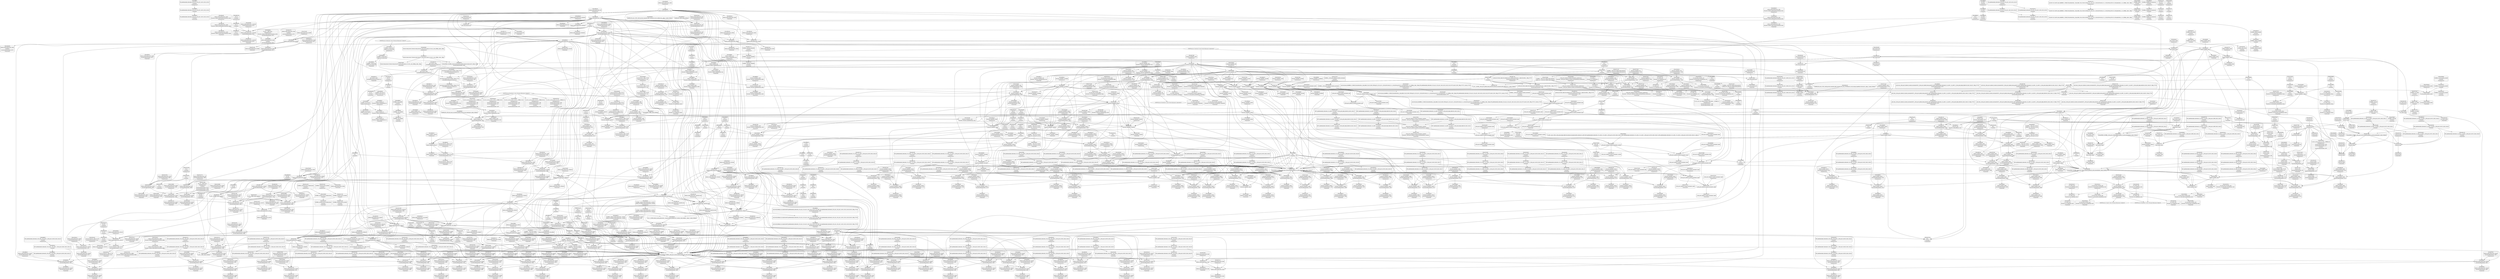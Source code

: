 digraph {
	CE0x4ffa0c0 [shape=record,shape=Mrecord,label="{CE0x4ffa0c0|i8*_getelementptr_inbounds_(_45_x_i8_,_45_x_i8_*_.str12,_i32_0,_i32_0)|*Constant*|*SummSink*}"]
	CE0x5021c90 [shape=record,shape=Mrecord,label="{CE0x5021c90|selinux_inode_getsecurity:_error.0|*SummSource*}"]
	CE0x4f91d40 [shape=record,shape=Mrecord,label="{CE0x4f91d40|selinux_inode_getsecurity:_if.end17}"]
	CE0x4ff84a0 [shape=record,shape=Mrecord,label="{CE0x4ff84a0|i64*_getelementptr_inbounds_(_26_x_i64_,_26_x_i64_*___llvm_gcov_ctr242,_i64_0,_i64_9)|*Constant*|*SummSource*}"]
	CE0x4f96db0 [shape=record,shape=Mrecord,label="{CE0x4f96db0|selinux_inode_getsecurity:_tmp7|security/selinux/hooks.c,3075|*SummSink*}"]
	CE0x5021080 [shape=record,shape=Mrecord,label="{CE0x5021080|selinux_inode_getsecurity:_tmp42|security/selinux/hooks.c,3095|*SummSink*}"]
	CE0x502add0 [shape=record,shape=Mrecord,label="{CE0x502add0|selinux_inode_getsecurity:_tmp56|security/selinux/hooks.c,3103|*SummSource*}"]
	CE0x50721a0 [shape=record,shape=Mrecord,label="{CE0x50721a0|cred_has_capability:_ad|security/selinux/hooks.c, 1555|*SummSink*}"]
	CE0x507d720 [shape=record,shape=Mrecord,label="{CE0x507d720|cred_has_capability:_tmp5|security/selinux/hooks.c,1570|*SummSink*}"]
	CE0x5062560 [shape=record,shape=Mrecord,label="{CE0x5062560|avc_audit:_requested|Function::avc_audit&Arg::requested::|*SummSink*}"]
	CE0x4f7ed60 [shape=record,shape=Mrecord,label="{CE0x4f7ed60|selinux_inode_getsecurity:_if.then10|*SummSource*}"]
	CE0x4f815b0 [shape=record,shape=Mrecord,label="{CE0x4f815b0|selinux_inode_getsecurity:_size|security/selinux/hooks.c, 3070|*SummSource*}"]
	CE0x4ff5530 [shape=record,shape=Mrecord,label="{CE0x4ff5530|selinux_inode_getsecurity:_tmp5|security/selinux/hooks.c,3075|*SummSource*}"]
	CE0x501f130 [shape=record,shape=Mrecord,label="{CE0x501f130|selinux_inode_getsecurity:_tmp44|security/selinux/hooks.c,3096|*SummSink*}"]
	CE0x50669c0 [shape=record,shape=Mrecord,label="{CE0x50669c0|i64*_getelementptr_inbounds_(_21_x_i64_,_21_x_i64_*___llvm_gcov_ctr143,_i64_0,_i64_17)|*Constant*|*SummSink*}"]
	CE0x506a960 [shape=record,shape=Mrecord,label="{CE0x506a960|cred_has_capability:_retval.0}"]
	CE0x505f0a0 [shape=record,shape=Mrecord,label="{CE0x505f0a0|i64*_getelementptr_inbounds_(_21_x_i64_,_21_x_i64_*___llvm_gcov_ctr143,_i64_0,_i64_6)|*Constant*|*SummSink*}"]
	CE0x506e360 [shape=record,shape=Mrecord,label="{CE0x506e360|i64*_getelementptr_inbounds_(_21_x_i64_,_21_x_i64_*___llvm_gcov_ctr143,_i64_0,_i64_7)|*Constant*|*SummSource*}"]
	CE0x4fa3cd0 [shape=record,shape=Mrecord,label="{CE0x4fa3cd0|cred_has_capability:_tmp16|security/selinux/hooks.c,1576|*SummSource*}"]
	CE0x5054410 [shape=record,shape=Mrecord,label="{CE0x5054410|cred_has_capability:_tmp16|security/selinux/hooks.c,1576|*SummSink*}"]
	CE0x4fa7340 [shape=record,shape=Mrecord,label="{CE0x4fa7340|cred_sid:_tmp|*SummSource*}"]
	CE0x4fbd840 [shape=record,shape=Mrecord,label="{CE0x4fbd840|selinux_inode_getsecurity:_tmp14|security/selinux/hooks.c,3087}"]
	CE0x4fc5120 [shape=record,shape=Mrecord,label="{CE0x4fc5120|selinux_capable:_tmp3|security/selinux/hooks.c,2008}"]
	CE0x501a510 [shape=record,shape=Mrecord,label="{CE0x501a510|selinux_inode_getsecurity:_tmp38|security/selinux/hooks.c,3094}"]
	CE0x4f88230 [shape=record,shape=Mrecord,label="{CE0x4f88230|selinux_capable:_retval.0|*SummSource*}"]
	CE0x4fb7810 [shape=record,shape=Mrecord,label="{CE0x4fb7810|_switch_i32_%shr,_label_%sw.default_i32_0,_label_%sw.bb_i32_1,_label_%sw.bb2_,_!dbg_!27727|security/selinux/hooks.c,1565|*SummSink*}"]
	CE0x4ffdac0 [shape=record,shape=Mrecord,label="{CE0x4ffdac0|selinux_inode_getsecurity:_tmp26|security/selinux/hooks.c,3087}"]
	CE0x4f93610 [shape=record,shape=Mrecord,label="{CE0x4f93610|VOIDTB_TE:_CRE:_elem_0:default:}"]
	CE0x4ff9cd0 [shape=record,shape=Mrecord,label="{CE0x4ff9cd0|i32_3087|*Constant*|*SummSink*}"]
	CE0x5058a80 [shape=record,shape=Mrecord,label="{CE0x5058a80|i64_14|*Constant*}"]
	CE0x50253c0 [shape=record,shape=Mrecord,label="{CE0x50253c0|i64*_getelementptr_inbounds_(_26_x_i64_,_26_x_i64_*___llvm_gcov_ctr242,_i64_0,_i64_22)|*Constant*|*SummSource*}"]
	CE0x505aa70 [shape=record,shape=Mrecord,label="{CE0x505aa70|cred_has_capability:_call8|security/selinux/hooks.c,1581|*SummSink*}"]
	CE0x4fb9290 [shape=record,shape=Mrecord,label="{CE0x4fb9290|selinux_inode_getsecurity:_bb}"]
	CE0x4fec7a0 [shape=record,shape=Mrecord,label="{CE0x4fec7a0|_call_void_mcount()_#3}"]
	CE0x4f9efe0 [shape=record,shape=Mrecord,label="{CE0x4f9efe0|i32_5|*Constant*|*SummSource*}"]
	CE0x4ff3d60 [shape=record,shape=Mrecord,label="{CE0x4ff3d60|selinux_inode_getsecurity:_tmp9|security/selinux/hooks.c,3076|*SummSink*}"]
	CE0x4fb7f90 [shape=record,shape=Mrecord,label="{CE0x4fb7f90|i64*_getelementptr_inbounds_(_2_x_i64_,_2_x_i64_*___llvm_gcov_ctr131,_i64_0,_i64_0)|*Constant*}"]
	CE0x4ff73c0 [shape=record,shape=Mrecord,label="{CE0x4ff73c0|selinux_capable:_ns|Function::selinux_capable&Arg::ns::|*SummSink*}"]
	CE0x4fe8eb0 [shape=record,shape=Mrecord,label="{CE0x4fe8eb0|GLOBAL:_selinux_inode_getsecurity.__warned|Global_var:selinux_inode_getsecurity.__warned}"]
	CE0x4fa2920 [shape=record,shape=Mrecord,label="{CE0x4fa2920|cred_has_capability:_tmp12|security/selinux/hooks.c,1575|*SummSink*}"]
	CE0x4fc5800 [shape=record,shape=Mrecord,label="{CE0x4fc5800|get_current:_tmp3|*SummSink*}"]
	CE0x5065d60 [shape=record,shape=Mrecord,label="{CE0x5065d60|cred_has_capability:_tmp25|security/selinux/hooks.c,1582|*SummSource*}"]
	CE0x5026e20 [shape=record,shape=Mrecord,label="{CE0x5026e20|selinux_inode_getsecurity:_buffer|Function::selinux_inode_getsecurity&Arg::buffer::|*SummSource*}"]
	CE0x5009870 [shape=record,shape=Mrecord,label="{CE0x5009870|selinux_capable:_tmp7|security/selinux/hooks.c,2009|*SummSource*}"]
	CE0x5006530 [shape=record,shape=Mrecord,label="{CE0x5006530|cred_has_capability:_avd|security/selinux/hooks.c, 1556|*SummSource*}"]
	CE0x4ff7600 [shape=record,shape=Mrecord,label="{CE0x4ff7600|selinux_inode_getsecurity:_tmp10|security/selinux/hooks.c,3087|*SummSink*}"]
	CE0x4ff8ff0 [shape=record,shape=Mrecord,label="{CE0x4ff8ff0|i8*_getelementptr_inbounds_(_25_x_i8_,_25_x_i8_*_.str3,_i32_0,_i32_0)|*Constant*|*SummSource*}"]
	CE0x4f8cd30 [shape=record,shape=Mrecord,label="{CE0x4f8cd30|i32_0|*Constant*}"]
	CE0x5018c50 [shape=record,shape=Mrecord,label="{CE0x5018c50|selinux_inode_getsecurity:_tmp36|security/selinux/hooks.c,3093}"]
	CE0x5075180 [shape=record,shape=Mrecord,label="{CE0x5075180|cred_has_capability:_ad|security/selinux/hooks.c, 1555}"]
	CE0x5064b00 [shape=record,shape=Mrecord,label="{CE0x5064b00|cred_has_capability:_tmp23|security/selinux/hooks.c,1582}"]
	CE0x4f76630 [shape=record,shape=Mrecord,label="{CE0x4f76630|cred_has_capability:_bb|*SummSource*}"]
	CE0x4f8feb0 [shape=record,shape=Mrecord,label="{CE0x4f8feb0|_call_void___llvm_gcov_indirect_counter_increment(i32*___llvm_gcov_global_state_pred145,_i64**_getelementptr_inbounds_(_3_x_i64*_,_3_x_i64*_*___llvm_gcda_edge_table144,_i64_0,_i64_2)),_!dbg_!27732|security/selinux/hooks.c,1570|*SummSource*}"]
	CE0x4ffc070 [shape=record,shape=Mrecord,label="{CE0x4ffc070|i64*_getelementptr_inbounds_(_26_x_i64_,_26_x_i64_*___llvm_gcov_ctr242,_i64_0,_i64_11)|*Constant*|*SummSource*}"]
	CE0x4f94160 [shape=record,shape=Mrecord,label="{CE0x4f94160|get_current:_tmp4|./arch/x86/include/asm/current.h,14}"]
	CE0x5029690 [shape=record,shape=Mrecord,label="{CE0x5029690|_call_void_kfree(i8*_%tmp54)_#10,_!dbg_!27776|security/selinux/hooks.c,3101|*SummSource*}"]
	CE0x5056cc0 [shape=record,shape=Mrecord,label="{CE0x5056cc0|avc_has_perm_noaudit:_tsid|Function::avc_has_perm_noaudit&Arg::tsid::|*SummSource*}"]
	CE0x5024790 [shape=record,shape=Mrecord,label="{CE0x5024790|selinux_inode_getsecurity:_tmp48|security/selinux/hooks.c,3097|*SummSource*}"]
	CE0x4f800a0 [shape=record,shape=Mrecord,label="{CE0x4f800a0|i64*_getelementptr_inbounds_(_26_x_i64_,_26_x_i64_*___llvm_gcov_ctr242,_i64_0,_i64_0)|*Constant*}"]
	CE0x503f8d0 [shape=record,shape=Mrecord,label="{CE0x503f8d0|selinux_capable:_tmp|*SummSource*}"]
	CE0x5055b80 [shape=record,shape=Mrecord,label="{CE0x5055b80|cred_has_capability:_call7|security/selinux/hooks.c,1579}"]
	CE0x501d020 [shape=record,shape=Mrecord,label="{CE0x501d020|void_(i8*,_i32,_i64)*_asm_sideeffect_1:_09ud2_0A.pushsection___bug_table,_22a_22_0A2:_09.long_1b_-_2b,_$_0:c_-_2b_0A_09.word_$_1:c_,_0_0A_09.org_2b+$_2:c_0A.popsection_,_i,i,i,_dirflag_,_fpsr_,_flags_}"]
	CE0x4f86020 [shape=record,shape=Mrecord,label="{CE0x4f86020|i8*_null|*Constant*}"]
	CE0x4fe7990 [shape=record,shape=Mrecord,label="{CE0x4fe7990|cred_has_capability:_cred|Function::cred_has_capability&Arg::cred::|*SummSource*}"]
	CE0x4fe89c0 [shape=record,shape=Mrecord,label="{CE0x4fe89c0|i64_14|*Constant*|*SummSink*}"]
	CE0x5003790 [shape=record,shape=Mrecord,label="{CE0x5003790|0:_i32,_4:_i32,_8:_i32,_12:_i32,_:_CMRE_8,12_|*MultipleSource*|security/selinux/hooks.c,196|security/selinux/hooks.c,197|*LoadInst*|security/selinux/hooks.c,196}"]
	CE0x4f93b60 [shape=record,shape=Mrecord,label="{CE0x4f93b60|selinux_inode_getsecurity:_tobool|security/selinux/hooks.c,3075|*SummSource*}"]
	CE0x50257e0 [shape=record,shape=Mrecord,label="{CE0x50257e0|selinux_inode_getsecurity:_tmp50|security/selinux/hooks.c,3098}"]
	CE0x4fc7530 [shape=record,shape=Mrecord,label="{CE0x4fc7530|i64*_getelementptr_inbounds_(_2_x_i64_,_2_x_i64_*___llvm_gcov_ctr98,_i64_0,_i64_1)|*Constant*|*SummSource*}"]
	CE0x4fb9f30 [shape=record,shape=Mrecord,label="{CE0x4fb9f30|cred_sid:_cred|Function::cred_sid&Arg::cred::|*SummSource*}"]
	CE0x50245d0 [shape=record,shape=Mrecord,label="{CE0x50245d0|selinux_inode_getsecurity:_tmp48|security/selinux/hooks.c,3097}"]
	CE0x5071a10 [shape=record,shape=Mrecord,label="{CE0x5071a10|i64**_getelementptr_inbounds_(_3_x_i64*_,_3_x_i64*_*___llvm_gcda_edge_table144,_i64_0,_i64_2)|*Constant*}"]
	CE0x4fec710 [shape=record,shape=Mrecord,label="{CE0x4fec710|selinux_inode_getsecurity:_tmp20|security/selinux/hooks.c,3087|*SummSink*}"]
	CE0x4f81350 [shape=record,shape=Mrecord,label="{CE0x4f81350|selinux_inode_getsecurity:_land.lhs.true4}"]
	CE0x50591c0 [shape=record,shape=Mrecord,label="{CE0x50591c0|GLOBAL:___llvm_gcov_ctr143|Global_var:__llvm_gcov_ctr143}"]
	CE0x50724a0 [shape=record,shape=Mrecord,label="{CE0x50724a0|cred_has_capability:_if.then}"]
	CE0x506a500 [shape=record,shape=Mrecord,label="{CE0x506a500|i32_-22|*Constant*|*SummSource*}"]
	CE0x5076280 [shape=record,shape=Mrecord,label="{CE0x5076280|cred_has_capability:_tmp1|*SummSink*}"]
	CE0x50589a0 [shape=record,shape=Mrecord,label="{CE0x50589a0|cred_has_capability:_cmp|security/selinux/hooks.c,1580|*SummSink*}"]
	CE0x4f81440 [shape=record,shape=Mrecord,label="{CE0x4f81440|selinux_inode_getsecurity:_land.lhs.true4|*SummSource*}"]
	CE0x4fbcca0 [shape=record,shape=Mrecord,label="{CE0x4fbcca0|selinux_inode_getsecurity:_tmp12|security/selinux/hooks.c,3087}"]
	CE0x4feac30 [shape=record,shape=Mrecord,label="{CE0x4feac30|selinux_inode_getsecurity:_tmp17|security/selinux/hooks.c,3087|*SummSink*}"]
	CE0x5064530 [shape=record,shape=Mrecord,label="{CE0x5064530|i64_15|*Constant*|*SummSink*}"]
	CE0x4ffd5f0 [shape=record,shape=Mrecord,label="{CE0x4ffd5f0|_call_void_lockdep_rcu_suspicious(i8*_getelementptr_inbounds_(_25_x_i8_,_25_x_i8_*_.str3,_i32_0,_i32_0),_i32_3087,_i8*_getelementptr_inbounds_(_45_x_i8_,_45_x_i8_*_.str12,_i32_0,_i32_0))_#10,_!dbg_!27740|security/selinux/hooks.c,3087|*SummSource*}"]
	CE0x5010700 [shape=record,shape=Mrecord,label="{CE0x5010700|selinux_inode_getsecurity:_sid|security/selinux/hooks.c,3090}"]
	CE0x506f450 [shape=record,shape=Mrecord,label="{CE0x506f450|cred_has_capability:_call3|security/selinux/hooks.c,1573}"]
	CE0x6437ba0 [shape=record,shape=Mrecord,label="{CE0x6437ba0|selinux_inode_getsecurity:_do.body|*SummSink*}"]
	CE0x5012380 [shape=record,shape=Mrecord,label="{CE0x5012380|28:_i32,_:_CRE_28,32_|*MultipleSource*|*LoadInst*|security/selinux/hooks.c,3073|security/selinux/hooks.c,3090|security/selinux/hooks.c,3073}"]
	CE0x4fe6450 [shape=record,shape=Mrecord,label="{CE0x4fe6450|selinux_capable:_cred|Function::selinux_capable&Arg::cred::|*SummSink*}"]
	CE0x5021d50 [shape=record,shape=Mrecord,label="{CE0x5021d50|selinux_inode_getsecurity:_error.0|*SummSink*}"]
	CE0x503fab0 [shape=record,shape=Mrecord,label="{CE0x503fab0|selinux_capable:_tmp|*SummSink*}"]
	CE0x507d040 [shape=record,shape=Mrecord,label="{CE0x507d040|cred_has_capability:_shl|security/selinux/hooks.c,1559|*SummSink*}"]
	CE0x5058460 [shape=record,shape=Mrecord,label="{CE0x5058460|_ret_i32_%rc.0,_!dbg_!27793|security/selinux/avc.c,744|*SummSource*}"]
	CE0x5070970 [shape=record,shape=Mrecord,label="{CE0x5070970|GLOBAL:___llvm_gcov_indirect_counter_increment|*Constant*|*SummSource*}"]
	CE0x5021a40 [shape=record,shape=Mrecord,label="{CE0x5021a40|GLOBAL:_security_sid_to_context|*Constant*|*SummSink*}"]
	CE0x500f3d0 [shape=record,shape=Mrecord,label="{CE0x500f3d0|selinux_inode_getsecurity:_tmp32|security/selinux/hooks.c,3090|*SummSink*}"]
	CE0x501a110 [shape=record,shape=Mrecord,label="{CE0x501a110|selinux_inode_getsecurity:_tmp37|security/selinux/hooks.c,3093|*SummSink*}"]
	CE0x4f7ab80 [shape=record,shape=Mrecord,label="{CE0x4f7ab80|i64*_getelementptr_inbounds_(_26_x_i64_,_26_x_i64_*___llvm_gcov_ctr242,_i64_0,_i64_3)|*Constant*|*SummSink*}"]
	CE0x4fef760 [shape=record,shape=Mrecord,label="{CE0x4fef760|i32_33|*Constant*}"]
	CE0x5029b20 [shape=record,shape=Mrecord,label="{CE0x5029b20|i64*_getelementptr_inbounds_(_26_x_i64_,_26_x_i64_*___llvm_gcov_ctr242,_i64_0,_i64_24)|*Constant*}"]
	CE0x507d790 [shape=record,shape=Mrecord,label="{CE0x507d790|_call_void___llvm_gcov_indirect_counter_increment(i32*___llvm_gcov_global_state_pred145,_i64**_getelementptr_inbounds_(_3_x_i64*_,_3_x_i64*_*___llvm_gcda_edge_table144,_i64_0,_i64_0)),_!dbg_!27734|security/selinux/hooks.c,1574}"]
	CE0x5065ed0 [shape=record,shape=Mrecord,label="{CE0x5065ed0|cred_has_capability:_tmp25|security/selinux/hooks.c,1582|*SummSink*}"]
	CE0x4f94d20 [shape=record,shape=Mrecord,label="{CE0x4f94d20|i32_1|*Constant*|*SummSource*}"]
	CE0x5027aa0 [shape=record,shape=Mrecord,label="{CE0x5027aa0|i64*_getelementptr_inbounds_(_26_x_i64_,_26_x_i64_*___llvm_gcov_ctr242,_i64_0,_i64_23)|*Constant*|*SummSource*}"]
	CE0x4ffcab0 [shape=record,shape=Mrecord,label="{CE0x4ffcab0|selinux_inode_getsecurity:_tmp24|security/selinux/hooks.c,3087|*SummSink*}"]
	CE0x5009ab0 [shape=record,shape=Mrecord,label="{CE0x5009ab0|__llvm_gcov_indirect_counter_increment:_tmp5}"]
	CE0x500ac50 [shape=record,shape=Mrecord,label="{CE0x500ac50|cred_sid:_tmp1|*SummSink*}"]
	CE0x5004f80 [shape=record,shape=Mrecord,label="{CE0x5004f80|__llvm_gcov_indirect_counter_increment:_exit|*SummSink*}"]
	CE0x4fbca60 [shape=record,shape=Mrecord,label="{CE0x4fbca60|i64_5|*Constant*}"]
	CE0x4f7f800 [shape=record,shape=Mrecord,label="{CE0x4f7f800|selinux_inode_getsecurity:_tmp6|security/selinux/hooks.c,3075|*SummSink*}"]
	CE0x501a480 [shape=record,shape=Mrecord,label="{CE0x501a480|i64_17|*Constant*|*SummSink*}"]
	CE0x500cad0 [shape=record,shape=Mrecord,label="{CE0x500cad0|cred_has_capability:_sw.bb2|*SummSink*}"]
	CE0x503e870 [shape=record,shape=Mrecord,label="{CE0x503e870|cred_has_capability:_tmp2|security/selinux/hooks.c,1567|*SummSource*}"]
	CE0x4f921b0 [shape=record,shape=Mrecord,label="{CE0x4f921b0|i32_10|*Constant*|*SummSource*}"]
	CE0x5067cc0 [shape=record,shape=Mrecord,label="{CE0x5067cc0|i64*_getelementptr_inbounds_(_21_x_i64_,_21_x_i64_*___llvm_gcov_ctr143,_i64_0,_i64_18)|*Constant*|*SummSink*}"]
	CE0x4ffaff0 [shape=record,shape=Mrecord,label="{CE0x4ffaff0|selinux_inode_getsecurity:_tmp22|security/selinux/hooks.c,3087}"]
	CE0x4f7f3b0 [shape=record,shape=Mrecord,label="{CE0x4f7f3b0|selinux_inode_getsecurity:_if.else|*SummSink*}"]
	CE0x5009160 [shape=record,shape=Mrecord,label="{CE0x5009160|cred_has_capability:_cap1|security/selinux/hooks.c,1563|*SummSink*}"]
	CE0x504d6f0 [shape=record,shape=Mrecord,label="{CE0x504d6f0|__llvm_gcov_indirect_counter_increment:_counters|Function::__llvm_gcov_indirect_counter_increment&Arg::counters::}"]
	CE0x4fe98c0 [shape=record,shape=Mrecord,label="{CE0x4fe98c0|i64*_getelementptr_inbounds_(_26_x_i64_,_26_x_i64_*___llvm_gcov_ctr242,_i64_0,_i64_9)|*Constant*|*SummSink*}"]
	CE0x5006c80 [shape=record,shape=Mrecord,label="{CE0x5006c80|cred_has_capability:_do.body4|*SummSink*}"]
	CE0x5004ef0 [shape=record,shape=Mrecord,label="{CE0x5004ef0|__llvm_gcov_indirect_counter_increment:_exit|*SummSource*}"]
	CE0x4fb7b10 [shape=record,shape=Mrecord,label="{CE0x4fb7b10|COLLAPSED:_GCMRE___llvm_gcov_ctr242_internal_global_26_x_i64_zeroinitializer:_elem_0:default:}"]
	CE0x4f7a610 [shape=record,shape=Mrecord,label="{CE0x4f7a610|selinux_inode_getsecurity:_call|security/selinux/hooks.c,3075|*SummSource*}"]
	CE0x4f9e2e0 [shape=record,shape=Mrecord,label="{CE0x4f9e2e0|selinux_capable:_return}"]
	CE0x4feeca0 [shape=record,shape=Mrecord,label="{CE0x4feeca0|i32_78|*Constant*}"]
	CE0x501daa0 [shape=record,shape=Mrecord,label="{CE0x501daa0|selinux_inode_getsecurity:_call11|security/selinux/hooks.c,3090}"]
	CE0x501ed40 [shape=record,shape=Mrecord,label="{CE0x501ed40|i64_20|*Constant*|*SummSink*}"]
	CE0x4fbd590 [shape=record,shape=Mrecord,label="{CE0x4fbd590|selinux_inode_getsecurity:_tmp13|security/selinux/hooks.c,3087|*SummSink*}"]
	CE0x5023390 [shape=record,shape=Mrecord,label="{CE0x5023390|selinux_inode_getsecurity:_tmp49|security/selinux/hooks.c,3098|*SummSource*}"]
	CE0x4fea850 [shape=record,shape=Mrecord,label="{CE0x4fea850|i64_7|*Constant*|*SummSource*}"]
	CE0x501f830 [shape=record,shape=Mrecord,label="{CE0x501f830|selinux_inode_getsecurity:_tobool18|security/selinux/hooks.c,3097|*SummSink*}"]
	CE0x5075c40 [shape=record,shape=Mrecord,label="{CE0x5075c40|cred_has_capability:_call3|security/selinux/hooks.c,1573|*SummSink*}"]
	CE0x4f9c740 [shape=record,shape=Mrecord,label="{CE0x4f9c740|selinux_capable:_tobool|security/selinux/hooks.c,2008|*SummSource*}"]
	CE0x5023dc0 [shape=record,shape=Mrecord,label="{CE0x5023dc0|selinux_inode_getsecurity:_tmp46|security/selinux/hooks.c,3097|*SummSink*}"]
	CE0x5055260 [shape=record,shape=Mrecord,label="{CE0x5055260|i16_4|*Constant*|*SummSink*}"]
	CE0x4fb5800 [shape=record,shape=Mrecord,label="{CE0x4fb5800|GLOBAL:___llvm_gcov_ctr142|Global_var:__llvm_gcov_ctr142|*SummSource*}"]
	CE0x500c520 [shape=record,shape=Mrecord,label="{CE0x500c520|cred_sid:_tmp3|*SummSource*}"]
	CE0x5064d80 [shape=record,shape=Mrecord,label="{CE0x5064d80|cred_has_capability:_tmp23|security/selinux/hooks.c,1582|*SummSink*}"]
	CE0x502b8c0 [shape=record,shape=Mrecord,label="{CE0x502b8c0|selinux_inode_getsecurity:_retval.0|*SummSource*}"]
	CE0x4fe6ab0 [shape=record,shape=Mrecord,label="{CE0x4fe6ab0|selinux_capable:_call1|security/selinux/hooks.c,2011|*SummSink*}"]
	CE0x500cbb0 [shape=record,shape=Mrecord,label="{CE0x500cbb0|cred_has_capability:_if.then9}"]
	CE0x507a110 [shape=record,shape=Mrecord,label="{CE0x507a110|i64**_getelementptr_inbounds_(_3_x_i64*_,_3_x_i64*_*___llvm_gcda_edge_table144,_i64_0,_i64_1)|*Constant*|*SummSink*}"]
	CE0x502a7a0 [shape=record,shape=Mrecord,label="{CE0x502a7a0|selinux_inode_getsecurity:_tmp56|security/selinux/hooks.c,3103}"]
	CE0x4f75f80 [shape=record,shape=Mrecord,label="{CE0x4f75f80|cred_sid:_tmp1}"]
	CE0x4fbdb80 [shape=record,shape=Mrecord,label="{CE0x4fbdb80|selinux_inode_getsecurity:_tmp14|security/selinux/hooks.c,3087|*SummSink*}"]
	CE0x4feb900 [shape=record,shape=Mrecord,label="{CE0x4feb900|selinux_inode_getsecurity:_tmp36|security/selinux/hooks.c,3093|*SummSink*}"]
	CE0x50276f0 [shape=record,shape=Mrecord,label="{CE0x50276f0|selinux_inode_getsecurity:_tmp52|security/selinux/hooks.c,3101|*SummSource*}"]
	CE0x500ae20 [shape=record,shape=Mrecord,label="{CE0x500ae20|i64*_getelementptr_inbounds_(_2_x_i64_,_2_x_i64_*___llvm_gcov_ctr131,_i64_0,_i64_1)|*Constant*|*SummSource*}"]
	CE0x5022b40 [shape=record,shape=Mrecord,label="{CE0x5022b40|i64_21|*Constant*|*SummSink*}"]
	CE0x4f91cd0 [shape=record,shape=Mrecord,label="{CE0x4f91cd0|selinux_inode_getsecurity:_if.then|*SummSink*}"]
	CE0x5008020 [shape=record,shape=Mrecord,label="{CE0x5008020|selinux_capable:_tmp5|security/selinux/hooks.c,2008|*SummSink*}"]
	CE0x5059630 [shape=record,shape=Mrecord,label="{CE0x5059630|i64_0|*Constant*}"]
	CE0x50766f0 [shape=record,shape=Mrecord,label="{CE0x50766f0|i64*_null|*Constant*|*SummSource*}"]
	CE0x4fe8440 [shape=record,shape=Mrecord,label="{CE0x4fe8440|selinux_inode_getsecurity:_tmp32|security/selinux/hooks.c,3090|*SummSource*}"]
	CE0x4fa7610 [shape=record,shape=Mrecord,label="{CE0x4fa7610|selinux_capable:_if.end|*SummSink*}"]
	CE0x501d330 [shape=record,shape=Mrecord,label="{CE0x501d330|GLOBAL:_security_sid_to_context_force|*Constant*|*SummSink*}"]
	CE0x4f74890 [shape=record,shape=Mrecord,label="{CE0x4f74890|_call_void___llvm_gcov_indirect_counter_increment(i32*___llvm_gcov_global_state_pred145,_i64**_getelementptr_inbounds_(_3_x_i64*_,_3_x_i64*_*___llvm_gcda_edge_table144,_i64_0,_i64_1)),_!dbg_!27728|security/selinux/hooks.c,1567|*SummSink*}"]
	CE0x4f6c0c0 [shape=record,shape=Mrecord,label="{CE0x4f6c0c0|selinux_inode_getsecurity:_if.else}"]
	CE0x505f480 [shape=record,shape=Mrecord,label="{CE0x505f480|cred_has_capability:_tmp6|security/selinux/hooks.c,1574|*SummSource*}"]
	CE0x5075450 [shape=record,shape=Mrecord,label="{CE0x5075450|cred_has_capability:_ad|security/selinux/hooks.c, 1555|*SummSource*}"]
	CE0x4fe73b0 [shape=record,shape=Mrecord,label="{CE0x4fe73b0|cred_has_capability:_cred|Function::cred_has_capability&Arg::cred::|*SummSink*}"]
	CE0x5079f10 [shape=record,shape=Mrecord,label="{CE0x5079f10|__llvm_gcov_indirect_counter_increment:_counters|Function::__llvm_gcov_indirect_counter_increment&Arg::counters::|*SummSource*}"]
	CE0x5029990 [shape=record,shape=Mrecord,label="{CE0x5029990|GLOBAL:_kfree|*Constant*|*SummSource*}"]
	CE0x50423f0 [shape=record,shape=Mrecord,label="{CE0x50423f0|i32_31|*Constant*|*SummSink*}"]
	CE0x5077210 [shape=record,shape=Mrecord,label="{CE0x5077210|__llvm_gcov_indirect_counter_increment:_tmp5|*SummSink*}"]
	CE0x4fee4e0 [shape=record,shape=Mrecord,label="{CE0x4fee4e0|get_current:_entry|*SummSource*}"]
	CE0x4f99840 [shape=record,shape=Mrecord,label="{CE0x4f99840|selinux_capable:_if.end}"]
	CE0x5009e20 [shape=record,shape=Mrecord,label="{CE0x5009e20|cred_has_capability:_sw.default|*SummSink*}"]
	CE0x5022980 [shape=record,shape=Mrecord,label="{CE0x5022980|i64_21|*Constant*|*SummSource*}"]
	CE0x4fb9430 [shape=record,shape=Mrecord,label="{CE0x4fb9430|selinux_inode_getsecurity:_bb|*SummSink*}"]
	CE0x5080dd0 [shape=record,shape=Mrecord,label="{CE0x5080dd0|cred_has_capability:_if.end}"]
	CE0x4fb54f0 [shape=record,shape=Mrecord,label="{CE0x4fb54f0|i64_1|*Constant*}"]
	CE0x6307620 [shape=record,shape=Mrecord,label="{CE0x6307620|selinux_inode_getsecurity:_if.then5|*SummSink*}"]
	CE0x4fb5410 [shape=record,shape=Mrecord,label="{CE0x4fb5410|selinux_inode_getsecurity:_tmp|*SummSink*}"]
	CE0x4fb7b80 [shape=record,shape=Mrecord,label="{CE0x4fb7b80|selinux_inode_getsecurity:_tmp|*SummSource*}"]
	CE0x4feaa20 [shape=record,shape=Mrecord,label="{CE0x4feaa20|selinux_inode_getsecurity:_tmp17|security/selinux/hooks.c,3087}"]
	CE0x5022850 [shape=record,shape=Mrecord,label="{CE0x5022850|i64_21|*Constant*}"]
	CE0x500e840 [shape=record,shape=Mrecord,label="{CE0x500e840|selinux_inode_getsecurity:_tmp31|security/selinux/hooks.c,3089|*SummSink*}"]
	CE0x504d1a0 [shape=record,shape=Mrecord,label="{CE0x504d1a0|__llvm_gcov_indirect_counter_increment:_tmp1|*SummSink*}"]
	CE0x5041e50 [shape=record,shape=Mrecord,label="{CE0x5041e50|selinux_capable:_tmp}"]
	CE0x4f9e970 [shape=record,shape=Mrecord,label="{CE0x4f9e970|cred_has_capability:_do.end6|*SummSource*}"]
	CE0x4f84470 [shape=record,shape=Mrecord,label="{CE0x4f84470|selinux_inode_getsecurity:_if.end20|*SummSource*}"]
	CE0x4fe4ab0 [shape=record,shape=Mrecord,label="{CE0x4fe4ab0|selinux_inode_getsecurity:_tmp3|security/selinux/hooks.c,3073}"]
	CE0x505b9c0 [shape=record,shape=Mrecord,label="{CE0x505b9c0|cred_has_capability:_if.then9|*SummSink*}"]
	CE0x50671f0 [shape=record,shape=Mrecord,label="{CE0x50671f0|cred_has_capability:_tmp27|security/selinux/hooks.c,1583|*SummSource*}"]
	CE0x4f6e150 [shape=record,shape=Mrecord,label="{CE0x4f6e150|selinux_inode_getsecurity:_land.lhs.true|*SummSink*}"]
	CE0x507e4f0 [shape=record,shape=Mrecord,label="{CE0x507e4f0|i32_-1|*Constant*}"]
	CE0x4ffcfb0 [shape=record,shape=Mrecord,label="{CE0x4ffcfb0|i8_1|*Constant*|*SummSource*}"]
	CE0x4fec170 [shape=record,shape=Mrecord,label="{CE0x4fec170|selinux_inode_getsecurity:_tmp19|security/selinux/hooks.c,3087|*SummSink*}"]
	CE0x4fe88e0 [shape=record,shape=Mrecord,label="{CE0x4fe88e0|i64_14|*Constant*}"]
	CE0x505f230 [shape=record,shape=Mrecord,label="{CE0x505f230|cred_has_capability:_tmp6|security/selinux/hooks.c,1574}"]
	CE0x4fe6280 [shape=record,shape=Mrecord,label="{CE0x4fe6280|selinux_capable:_cred|Function::selinux_capable&Arg::cred::}"]
	CE0x4fa6c60 [shape=record,shape=Mrecord,label="{CE0x4fa6c60|cred_has_capability:_shr|security/selinux/hooks.c,1565}"]
	CE0x507b890 [shape=record,shape=Mrecord,label="{CE0x507b890|_ret_void|*SummSource*}"]
	"CONST[source:2(external),value:0(static)][purpose:{operation}]"
	"CONST[source:2(external),value:2(dynamic)][purpose:{subject}]"
	CE0x5025470 [shape=record,shape=Mrecord,label="{CE0x5025470|i64*_getelementptr_inbounds_(_26_x_i64_,_26_x_i64_*___llvm_gcov_ctr242,_i64_0,_i64_22)|*Constant*|*SummSink*}"]
	CE0x4fc7cc0 [shape=record,shape=Mrecord,label="{CE0x4fc7cc0|get_current:_tmp|*SummSource*}"]
	CE0x500a690 [shape=record,shape=Mrecord,label="{CE0x500a690|cred_has_capability:_tmp8|security/selinux/hooks.c,1575}"]
	CE0x500ffd0 [shape=record,shape=Mrecord,label="{CE0x500ffd0|selinux_inode_getsecurity:_tmp35|security/selinux/hooks.c,3093|*SummSource*}"]
	CE0x501ba20 [shape=record,shape=Mrecord,label="{CE0x501ba20|selinux_inode_getsecurity:_tmp42|security/selinux/hooks.c,3095|*SummSource*}"]
	CE0x4fbb9f0 [shape=record,shape=Mrecord,label="{CE0x4fbb9f0|selinux_capable:_if.then|*SummSink*}"]
	CE0x4f79010 [shape=record,shape=Mrecord,label="{CE0x4f79010|__llvm_gcov_indirect_counter_increment:_entry|*SummSource*}"]
	CE0x506c150 [shape=record,shape=Mrecord,label="{CE0x506c150|i64*_getelementptr_inbounds_(_2_x_i64_,_2_x_i64_*___llvm_gcov_ctr131,_i64_0,_i64_0)|*Constant*|*SummSink*}"]
	CE0x4feb720 [shape=record,shape=Mrecord,label="{CE0x4feb720|i64*_getelementptr_inbounds_(_26_x_i64_,_26_x_i64_*___llvm_gcov_ctr242,_i64_0,_i64_16)|*Constant*|*SummSource*}"]
	CE0x5008950 [shape=record,shape=Mrecord,label="{CE0x5008950|selinux_capable:_tmp6|security/selinux/hooks.c,2009|*SummSource*}"]
	CE0x5072f20 [shape=record,shape=Mrecord,label="{CE0x5072f20|cred_has_capability:_do.end|*SummSource*}"]
	CE0x4fc5ec0 [shape=record,shape=Mrecord,label="{CE0x4fc5ec0|selinux_inode_getsecurity:_tmp5|security/selinux/hooks.c,3075|*SummSink*}"]
	CE0x4fbaf00 [shape=record,shape=Mrecord,label="{CE0x4fbaf00|cred_has_capability:_type|security/selinux/hooks.c,1562}"]
	CE0x4feb890 [shape=record,shape=Mrecord,label="{CE0x4feb890|selinux_inode_getsecurity:_tmp35|security/selinux/hooks.c,3093|*SummSink*}"]
	CE0x5020770 [shape=record,shape=Mrecord,label="{CE0x5020770|selinux_inode_getsecurity:_tmp42|security/selinux/hooks.c,3095}"]
	CE0x4f6e3b0 [shape=record,shape=Mrecord,label="{CE0x4f6e3b0|selinux_inode_getsecurity:_if.end|*SummSource*}"]
	CE0x503e800 [shape=record,shape=Mrecord,label="{CE0x503e800|cred_has_capability:_tmp2|security/selinux/hooks.c,1567}"]
	CE0x4fb7aa0 [shape=record,shape=Mrecord,label="{CE0x4fb7aa0|selinux_inode_getsecurity:_tmp}"]
	"CONST[source:0(mediator),value:2(dynamic)][purpose:{subject}]"
	CE0x500f440 [shape=record,shape=Mrecord,label="{CE0x500f440|selinux_inode_getsecurity:_tmp33|security/selinux/hooks.c,3090|*SummSink*}"]
	CE0x4feaf60 [shape=record,shape=Mrecord,label="{CE0x4feaf60|selinux_inode_getsecurity:_tmp18|security/selinux/hooks.c,3087}"]
	CE0x4feef90 [shape=record,shape=Mrecord,label="{CE0x4feef90|selinux_capable:_entry|*SummSource*}"]
	CE0x4f8c9a0 [shape=record,shape=Mrecord,label="{CE0x4f8c9a0|cred_has_capability:_sw.bb}"]
	CE0x4fa2e00 [shape=record,shape=Mrecord,label="{CE0x4fa2e00|cred_has_capability:_tmp13|security/selinux/hooks.c,1575}"]
	CE0x5029350 [shape=record,shape=Mrecord,label="{CE0x5029350|GLOBAL:_kfree|*Constant*}"]
	CE0x50556b0 [shape=record,shape=Mrecord,label="{CE0x50556b0|i16_47|*Constant*|*SummSink*}"]
	CE0x4f883b0 [shape=record,shape=Mrecord,label="{CE0x4f883b0|selinux_capable:_retval.0|*SummSink*}"]
	CE0x50639d0 [shape=record,shape=Mrecord,label="{CE0x50639d0|cred_has_capability:_tobool|security/selinux/hooks.c,1582|*SummSource*}"]
	CE0x5063e40 [shape=record,shape=Mrecord,label="{CE0x5063e40|i64_16|*Constant*|*SummSource*}"]
	CE0x4ff0640 [shape=record,shape=Mrecord,label="{CE0x4ff0640|selinux_inode_getsecurity:_tmp11|security/selinux/hooks.c,3087}"]
	CE0x4fe9ee0 [shape=record,shape=Mrecord,label="{CE0x4fe9ee0|selinux_inode_getsecurity:_tobool3|security/selinux/hooks.c,3087|*SummSource*}"]
	CE0x50243b0 [shape=record,shape=Mrecord,label="{CE0x50243b0|selinux_inode_getsecurity:_tmp47|security/selinux/hooks.c,3097|*SummSink*}"]
	CE0x4fe3ff0 [shape=record,shape=Mrecord,label="{CE0x4fe3ff0|selinux_inode_getsecurity:_tmp2|*LoadInst*|security/selinux/hooks.c,3073}"]
	CE0x5020f60 [shape=record,shape=Mrecord,label="{CE0x5020f60|i64*_getelementptr_inbounds_(_26_x_i64_,_26_x_i64_*___llvm_gcov_ctr242,_i64_0,_i64_19)|*Constant*|*SummSource*}"]
	CE0x5010200 [shape=record,shape=Mrecord,label="{CE0x5010200|i32_3|*Constant*|*SummSource*}"]
	CE0x4f79780 [shape=record,shape=Mrecord,label="{CE0x4f79780|i64**_getelementptr_inbounds_(_3_x_i64*_,_3_x_i64*_*___llvm_gcda_edge_table144,_i64_0,_i64_0)|*Constant*}"]
	CE0x50680c0 [shape=record,shape=Mrecord,label="{CE0x50680c0|cred_has_capability:_tmp29|security/selinux/hooks.c,1584}"]
	CE0x4fbceb0 [shape=record,shape=Mrecord,label="{CE0x4fbceb0|selinux_inode_getsecurity:_tmp12|security/selinux/hooks.c,3087|*SummSink*}"]
	CE0x4ff07e0 [shape=record,shape=Mrecord,label="{CE0x4ff07e0|selinux_inode_getsecurity:_tmp11|security/selinux/hooks.c,3087|*SummSource*}"]
	CE0x5057820 [shape=record,shape=Mrecord,label="{CE0x5057820|avc_has_perm_noaudit:_requested|Function::avc_has_perm_noaudit&Arg::requested::|*SummSink*}"]
	CE0x501d530 [shape=record,shape=Mrecord,label="{CE0x501d530|selinux_inode_getsecurity:_tmp35|security/selinux/hooks.c,3093}"]
	CE0x5007d80 [shape=record,shape=Mrecord,label="{CE0x5007d80|selinux_capable:_tmp5|security/selinux/hooks.c,2008}"]
	CE0x50421c0 [shape=record,shape=Mrecord,label="{CE0x50421c0|i64*_getelementptr_inbounds_(_6_x_i64_,_6_x_i64_*___llvm_gcov_ctr142,_i64_0,_i64_3)|*Constant*|*SummSink*}"]
	CE0x4f763c0 [shape=record,shape=Mrecord,label="{CE0x4f763c0|cred_has_capability:_sw.bb2|*SummSource*}"]
	CE0x506ffd0 [shape=record,shape=Mrecord,label="{CE0x506ffd0|cred_sid:_entry|*SummSource*}"]
	CE0x5021510 [shape=record,shape=Mrecord,label="{CE0x5021510|selinux_inode_getsecurity:_call13|security/selinux/hooks.c,3093|*SummSink*}"]
	CE0x504cd40 [shape=record,shape=Mrecord,label="{CE0x504cd40|cred_has_capability:_call|security/selinux/hooks.c,1558|*SummSource*}"]
	CE0x4fa30b0 [shape=record,shape=Mrecord,label="{CE0x4fa30b0|cred_has_capability:_tmp13|security/selinux/hooks.c,1575|*SummSink*}"]
	CE0x4f9cc40 [shape=record,shape=Mrecord,label="{CE0x4f9cc40|selinux_inode_getsecurity:_inode|Function::selinux_inode_getsecurity&Arg::inode::}"]
	CE0x4fa3bf0 [shape=record,shape=Mrecord,label="{CE0x4fa3bf0|i64*_getelementptr_inbounds_(_21_x_i64_,_21_x_i64_*___llvm_gcov_ctr143,_i64_0,_i64_11)|*Constant*|*SummSink*}"]
	CE0x503eab0 [shape=record,shape=Mrecord,label="{CE0x503eab0|i64*_getelementptr_inbounds_(_2_x_i64_,_2_x_i64_*___llvm_gcov_ctr131,_i64_0,_i64_1)|*Constant*|*SummSink*}"]
	CE0x5019f90 [shape=record,shape=Mrecord,label="{CE0x5019f90|selinux_inode_getsecurity:_tmp37|security/selinux/hooks.c,3093|*SummSource*}"]
	CE0x50197d0 [shape=record,shape=Mrecord,label="{CE0x50197d0|selinux_inode_getsecurity:_sid12|security/selinux/hooks.c,3093|*SummSource*}"]
	CE0x501b070 [shape=record,shape=Mrecord,label="{CE0x501b070|selinux_inode_getsecurity:_tmp39|security/selinux/hooks.c,3094|*SummSource*}"]
	CE0x4f8fcb0 [shape=record,shape=Mrecord,label="{CE0x4f8fcb0|i32_0|*Constant*|*SummSink*}"]
	CE0x4f880a0 [shape=record,shape=Mrecord,label="{CE0x4f880a0|selinux_capable:_retval.0}"]
	CE0x4fed780 [shape=record,shape=Mrecord,label="{CE0x4fed780|selinux_inode_getsecurity:_call7|security/selinux/hooks.c,3087}"]
	CE0x507db80 [shape=record,shape=Mrecord,label="{CE0x507db80|__llvm_gcov_indirect_counter_increment:_bb4|*SummSource*}"]
	CE0x4f895a0 [shape=record,shape=Mrecord,label="{CE0x4f895a0|selinux_capable:_tmp11|security/selinux/hooks.c,2012|*SummSink*}"]
	CE0x5067da0 [shape=record,shape=Mrecord,label="{CE0x5067da0|cred_has_capability:_tmp29|security/selinux/hooks.c,1584|*SummSink*}"]
	CE0x507a980 [shape=record,shape=Mrecord,label="{CE0x507a980|i32_0|*Constant*}"]
	CE0x5072ba0 [shape=record,shape=Mrecord,label="{CE0x5072ba0|cred_sid:_sid|security/selinux/hooks.c,197|*SummSource*}"]
	CE0x5053f90 [shape=record,shape=Mrecord,label="{CE0x5053f90|i64*_getelementptr_inbounds_(_21_x_i64_,_21_x_i64_*___llvm_gcov_ctr143,_i64_0,_i64_12)|*Constant*}"]
	CE0x4fa2330 [shape=record,shape=Mrecord,label="{CE0x4fa2330|i64*_getelementptr_inbounds_(_21_x_i64_,_21_x_i64_*___llvm_gcov_ctr143,_i64_0,_i64_8)|*Constant*}"]
	CE0x4fa4f70 [shape=record,shape=Mrecord,label="{CE0x4fa4f70|cred_has_capability:_tmp11|security/selinux/hooks.c,1575|*SummSink*}"]
	CE0x504e2f0 [shape=record,shape=Mrecord,label="{CE0x504e2f0|__llvm_gcov_indirect_counter_increment:_tmp2|*SummSource*}"]
	CE0x5075840 [shape=record,shape=Mrecord,label="{CE0x5075840|i64*_null|*Constant*}"]
	CE0x4ff0450 [shape=record,shape=Mrecord,label="{CE0x4ff0450|_ret_i32_%retval.0,_!dbg_!27725|security/selinux/hooks.c,2012|*SummSource*}"]
	CE0x50089c0 [shape=record,shape=Mrecord,label="{CE0x50089c0|selinux_capable:_tmp6|security/selinux/hooks.c,2009|*SummSink*}"]
	CE0x4fbc390 [shape=record,shape=Mrecord,label="{CE0x4fbc390|selinux_inode_getsecurity:_tobool2|security/selinux/hooks.c,3087|*SummSink*}"]
	CE0x50732b0 [shape=record,shape=Mrecord,label="{CE0x50732b0|cred_has_capability:_if.end10|*SummSink*}"]
	CE0x506b930 [shape=record,shape=Mrecord,label="{CE0x506b930|cred_has_capability:_tmp33|security/selinux/hooks.c,1586}"]
	CE0x4feef20 [shape=record,shape=Mrecord,label="{CE0x4feef20|selinux_inode_getsecurity:_cred|security/selinux/hooks.c,3087}"]
	CE0x500e120 [shape=record,shape=Mrecord,label="{CE0x500e120|selinux_inode_getsecurity:_tmp30|security/selinux/hooks.c,3089|*SummSource*}"]
	CE0x4fb7690 [shape=record,shape=Mrecord,label="{CE0x4fb7690|_call_void___llvm_gcov_indirect_counter_increment(i32*___llvm_gcov_global_state_pred145,_i64**_getelementptr_inbounds_(_3_x_i64*_,_3_x_i64*_*___llvm_gcda_edge_table144,_i64_0,_i64_1)),_!dbg_!27728|security/selinux/hooks.c,1567|*SummSource*}"]
	CE0x4ff6ae0 [shape=record,shape=Mrecord,label="{CE0x4ff6ae0|cred_has_capability:_audit|Function::cred_has_capability&Arg::audit::|*SummSink*}"]
	CE0x4fc7b90 [shape=record,shape=Mrecord,label="{CE0x4fc7b90|cred_has_capability:_do.body|*SummSource*}"]
	CE0x4fe7880 [shape=record,shape=Mrecord,label="{CE0x4fe7880|cred_has_capability:_cred|Function::cred_has_capability&Arg::cred::}"]
	CE0x5057160 [shape=record,shape=Mrecord,label="{CE0x5057160|avc_has_perm_noaudit:_tclass|Function::avc_has_perm_noaudit&Arg::tclass::|*SummSource*}"]
	CE0x4fa4680 [shape=record,shape=Mrecord,label="{CE0x4fa4680|cred_has_capability:_tmp10|security/selinux/hooks.c,1575}"]
	CE0x5076800 [shape=record,shape=Mrecord,label="{CE0x5076800|i64*_null|*Constant*|*SummSink*}"]
	CE0x50224b0 [shape=record,shape=Mrecord,label="{CE0x50224b0|selinux_inode_getsecurity:_tobool15|security/selinux/hooks.c,3094}"]
	CE0x5080b90 [shape=record,shape=Mrecord,label="{CE0x5080b90|cred_sid:_tmp5|security/selinux/hooks.c,196|*SummSource*}"]
	CE0x500be40 [shape=record,shape=Mrecord,label="{CE0x500be40|_call_void_mcount()_#3}"]
	CE0x5075a30 [shape=record,shape=Mrecord,label="{CE0x5075a30|i8*_getelementptr_inbounds_(_40_x_i8_,_40_x_i8_*_.str49,_i32_0,_i32_0)|*Constant*}"]
	CE0x4f931f0 [shape=record,shape=Mrecord,label="{CE0x4f931f0|selinux_inode_getsecurity:_if.then16|*SummSource*}"]
	CE0x4ff6450 [shape=record,shape=Mrecord,label="{CE0x4ff6450|cred_has_capability:_cap|Function::cred_has_capability&Arg::cap::}"]
	CE0x50646c0 [shape=record,shape=Mrecord,label="{CE0x50646c0|cred_has_capability:_tmp22|security/selinux/hooks.c,1582|*SummSource*}"]
	CE0x5066aa0 [shape=record,shape=Mrecord,label="{CE0x5066aa0|cred_has_capability:_tmp27|security/selinux/hooks.c,1583|*SummSink*}"]
	CE0x5026560 [shape=record,shape=Mrecord,label="{CE0x5026560|selinux_inode_getsecurity:_tmp51|security/selinux/hooks.c,3098}"]
	CE0x4fc8e40 [shape=record,shape=Mrecord,label="{CE0x4fc8e40|_call_void_mcount()_#3|*SummSource*}"]
	CE0x4fbb070 [shape=record,shape=Mrecord,label="{CE0x4fbb070|cred_has_capability:_type|security/selinux/hooks.c,1562|*SummSource*}"]
	CE0x4ffbd40 [shape=record,shape=Mrecord,label="{CE0x4ffbd40|selinux_inode_getsecurity:_tmp23|security/selinux/hooks.c,3087}"]
	CE0x500fc60 [shape=record,shape=Mrecord,label="{CE0x500fc60|selinux_inode_getsecurity:_tmp33|security/selinux/hooks.c,3090|*SummSource*}"]
	CE0x5058230 [shape=record,shape=Mrecord,label="{CE0x5058230|avc_has_perm_noaudit:_avd|Function::avc_has_perm_noaudit&Arg::avd::|*SummSource*}"]
	CE0x4f81210 [shape=record,shape=Mrecord,label="{CE0x4f81210|selinux_inode_getsecurity:_return|*SummSink*}"]
	CE0x4fe85e0 [shape=record,shape=Mrecord,label="{CE0x4fe85e0|i64_13|*Constant*|*SummSource*}"]
	CE0x50103c0 [shape=record,shape=Mrecord,label="{CE0x50103c0|i32_3|*Constant*|*SummSink*}"]
	CE0x4fe4dc0 [shape=record,shape=Mrecord,label="{CE0x4fe4dc0|selinux_inode_getsecurity:_tmp27|security/selinux/hooks.c,3087}"]
	CE0x4ffc120 [shape=record,shape=Mrecord,label="{CE0x4ffc120|i64*_getelementptr_inbounds_(_26_x_i64_,_26_x_i64_*___llvm_gcov_ctr242,_i64_0,_i64_11)|*Constant*|*SummSink*}"]
	CE0x506b480 [shape=record,shape=Mrecord,label="{CE0x506b480|i64*_getelementptr_inbounds_(_21_x_i64_,_21_x_i64_*___llvm_gcov_ctr143,_i64_0,_i64_20)|*Constant*|*SummSource*}"]
	CE0x504e120 [shape=record,shape=Mrecord,label="{CE0x504e120|__llvm_gcov_indirect_counter_increment:_counter|*SummSink*}"]
	CE0x50736c0 [shape=record,shape=Mrecord,label="{CE0x50736c0|i64*_getelementptr_inbounds_(_21_x_i64_,_21_x_i64_*___llvm_gcov_ctr143,_i64_0,_i64_6)|*Constant*}"]
	CE0x506b2e0 [shape=record,shape=Mrecord,label="{CE0x506b2e0|i64*_getelementptr_inbounds_(_21_x_i64_,_21_x_i64_*___llvm_gcov_ctr143,_i64_0,_i64_20)|*Constant*}"]
	CE0x500f6d0 [shape=record,shape=Mrecord,label="{CE0x500f6d0|selinux_inode_getsecurity:_tmp33|security/selinux/hooks.c,3090}"]
	CE0x506b610 [shape=record,shape=Mrecord,label="{CE0x506b610|cred_has_capability:_tmp33|security/selinux/hooks.c,1586|*SummSink*}"]
	CE0x4f7eaa0 [shape=record,shape=Mrecord,label="{CE0x4f7eaa0|selinux_inode_getsecurity:_size|security/selinux/hooks.c, 3070}"]
	CE0x503d870 [shape=record,shape=Mrecord,label="{CE0x503d870|cred_has_capability:_sw.bb|*SummSink*}"]
	CE0x5009040 [shape=record,shape=Mrecord,label="{CE0x5009040|cred_has_capability:_cap1|security/selinux/hooks.c,1563|*SummSource*}"]
	CE0x4ffb340 [shape=record,shape=Mrecord,label="{CE0x4ffb340|selinux_inode_getsecurity:_tmp22|security/selinux/hooks.c,3087|*SummSink*}"]
	CE0x4f790f0 [shape=record,shape=Mrecord,label="{CE0x4f790f0|__llvm_gcov_indirect_counter_increment:_entry|*SummSink*}"]
	CE0x4fb6450 [shape=record,shape=Mrecord,label="{CE0x4fb6450|selinux_inode_getsecurity:_alloc|Function::selinux_inode_getsecurity&Arg::alloc::|*SummSource*}"]
	CE0x5005060 [shape=record,shape=Mrecord,label="{CE0x5005060|cred_has_capability:_tmp1}"]
	CE0x4fed940 [shape=record,shape=Mrecord,label="{CE0x4fed940|selinux_inode_getsecurity:_call7|security/selinux/hooks.c,3087|*SummSource*}"]
	CE0x4f9f800 [shape=record,shape=Mrecord,label="{CE0x4f9f800|selinux_inode_getsecurity:_tmp28|security/selinux/hooks.c,3089|*SummSource*}"]
	CE0x4fba160 [shape=record,shape=Mrecord,label="{CE0x4fba160|_ret_i32_%tmp6,_!dbg_!27716|security/selinux/hooks.c,197}"]
	CE0x505df00 [shape=record,shape=Mrecord,label="{CE0x505df00|i64*_getelementptr_inbounds_(_21_x_i64_,_21_x_i64_*___llvm_gcov_ctr143,_i64_0,_i64_4)|*Constant*}"]
	CE0x4fa4420 [shape=record,shape=Mrecord,label="{CE0x4fa4420|cred_has_capability:_tmp15|security/selinux/hooks.c,1575|*SummSink*}"]
	CE0x506c1c0 [shape=record,shape=Mrecord,label="{CE0x506c1c0|cred_sid:_bb}"]
	CE0x4ff54c0 [shape=record,shape=Mrecord,label="{CE0x4ff54c0|selinux_inode_getsecurity:_tmp5|security/selinux/hooks.c,3075}"]
	CE0x4ffe240 [shape=record,shape=Mrecord,label="{CE0x4ffe240|selinux_inode_getsecurity:_tmp26|security/selinux/hooks.c,3087|*SummSink*}"]
	CE0x5019610 [shape=record,shape=Mrecord,label="{CE0x5019610|selinux_inode_getsecurity:_sid12|security/selinux/hooks.c,3093}"]
	CE0x4f9c010 [shape=record,shape=Mrecord,label="{CE0x4f9c010|%struct.task_struct*_(%struct.task_struct**)*_asm_movq_%gs:$_1:P_,$0_,_r,im,_dirflag_,_fpsr_,_flags_}"]
	CE0x4fef570 [shape=record,shape=Mrecord,label="{CE0x4fef570|COLLAPSED:_GCMRE_current_task_external_global_%struct.task_struct*:_elem_0::|security/selinux/hooks.c,3087}"]
	CE0x4fb8030 [shape=record,shape=Mrecord,label="{CE0x4fb8030|i64*_getelementptr_inbounds_(_2_x_i64_,_2_x_i64_*___llvm_gcov_ctr131,_i64_0,_i64_0)|*Constant*|*SummSource*}"]
	CE0x4fb82f0 [shape=record,shape=Mrecord,label="{CE0x4fb82f0|selinux_capable:_tmp4|security/selinux/hooks.c,2008}"]
	CE0x4fb60c0 [shape=record,shape=Mrecord,label="{CE0x4fb60c0|cred_has_capability:_sw.epilog|*SummSource*}"]
	CE0x502a140 [shape=record,shape=Mrecord,label="{CE0x502a140|selinux_inode_getsecurity:_tmp55|security/selinux/hooks.c,3103|*SummSource*}"]
	CE0x5009430 [shape=record,shape=Mrecord,label="{CE0x5009430|selinux_capable:_tmp7|security/selinux/hooks.c,2009|*SummSink*}"]
	CE0x5071720 [shape=record,shape=Mrecord,label="{CE0x5071720|i64*_getelementptr_inbounds_(_21_x_i64_,_21_x_i64_*___llvm_gcov_ctr143,_i64_0,_i64_5)|*Constant*}"]
	CE0x4fa34a0 [shape=record,shape=Mrecord,label="{CE0x4fa34a0|cred_has_capability:_tmp14|security/selinux/hooks.c,1575}"]
	CE0x5056220 [shape=record,shape=Mrecord,label="{CE0x5056220|GLOBAL:_avc_has_perm_noaudit|*Constant*|*SummSink*}"]
	CE0x5068c70 [shape=record,shape=Mrecord,label="{CE0x5068c70|cred_has_capability:_tmp30|security/selinux/hooks.c,1585|*SummSource*}"]
	CE0x4fef1b0 [shape=record,shape=Mrecord,label="{CE0x4fef1b0|selinux_inode_getsecurity:_cred|security/selinux/hooks.c,3087|*SummSink*}"]
	CE0x5024c90 [shape=record,shape=Mrecord,label="{CE0x5024c90|selinux_inode_getsecurity:_tmp49|security/selinux/hooks.c,3098}"]
	CE0x5028fd0 [shape=record,shape=Mrecord,label="{CE0x5028fd0|selinux_inode_getsecurity:_tmp54|security/selinux/hooks.c,3101|*SummSink*}"]
	CE0x50693a0 [shape=record,shape=Mrecord,label="{CE0x50693a0|i64*_getelementptr_inbounds_(_21_x_i64_,_21_x_i64_*___llvm_gcov_ctr143,_i64_0,_i64_19)|*Constant*|*SummSink*}"]
	CE0x4fa6ee0 [shape=record,shape=Mrecord,label="{CE0x4fa6ee0|selinux_capable:_bb}"]
	CE0x4f9f650 [shape=record,shape=Mrecord,label="{CE0x4f9f650|GLOBAL:_cap_capable|*Constant*|*SummSource*}"]
	CE0x5070470 [shape=record,shape=Mrecord,label="{CE0x5070470|__llvm_gcov_indirect_counter_increment:_tmp6|*SummSink*}"]
	CE0x4fec550 [shape=record,shape=Mrecord,label="{CE0x4fec550|selinux_inode_getsecurity:_tmp20|security/selinux/hooks.c,3087|*SummSource*}"]
	CE0x4ffd170 [shape=record,shape=Mrecord,label="{CE0x4ffd170|i8_1|*Constant*|*SummSink*}"]
	CE0x5021390 [shape=record,shape=Mrecord,label="{CE0x5021390|selinux_inode_getsecurity:_call13|security/selinux/hooks.c,3093|*SummSource*}"]
	CE0x5042870 [shape=record,shape=Mrecord,label="{CE0x5042870|i64*_getelementptr_inbounds_(_6_x_i64_,_6_x_i64_*___llvm_gcov_ctr142,_i64_0,_i64_4)|*Constant*}"]
	CE0x500a8f0 [shape=record,shape=Mrecord,label="{CE0x500a8f0|cred_has_capability:_tmp8|security/selinux/hooks.c,1575|*SummSink*}"]
	CE0x4fa2840 [shape=record,shape=Mrecord,label="{CE0x4fa2840|cred_has_capability:_tmp12|security/selinux/hooks.c,1575}"]
	CE0x50678b0 [shape=record,shape=Mrecord,label="{CE0x50678b0|i64*_getelementptr_inbounds_(_21_x_i64_,_21_x_i64_*___llvm_gcov_ctr143,_i64_0,_i64_18)|*Constant*}"]
	CE0x4fc61c0 [shape=record,shape=Mrecord,label="{CE0x4fc61c0|selinux_inode_getsecurity:_i_security|security/selinux/hooks.c,3073|*SummSink*}"]
	CE0x505ef30 [shape=record,shape=Mrecord,label="{CE0x505ef30|cred_sid:_tmp4|*LoadInst*|security/selinux/hooks.c,196}"]
	CE0x4f97030 [shape=record,shape=Mrecord,label="{CE0x4f97030|selinux_inode_getsecurity:_i_security|security/selinux/hooks.c,3073}"]
	CE0x4fbdf60 [shape=record,shape=Mrecord,label="{CE0x4fbdf60|selinux_inode_getsecurity:_tmp15|security/selinux/hooks.c,3087|*SummSource*}"]
	CE0x5024230 [shape=record,shape=Mrecord,label="{CE0x5024230|selinux_inode_getsecurity:_tmp47|security/selinux/hooks.c,3097|*SummSource*}"]
	CE0x4f64ff0 [shape=record,shape=Mrecord,label="{CE0x4f64ff0|i32_5|*Constant*}"]
	CE0x5007940 [shape=record,shape=Mrecord,label="{CE0x5007940|cred_has_capability:_if.end10}"]
	CE0x4f9bf20 [shape=record,shape=Mrecord,label="{CE0x4f9bf20|GLOBAL:_current_task|Global_var:current_task|*SummSink*}"]
	CE0x4fee280 [shape=record,shape=Mrecord,label="{CE0x4fee280|GLOBAL:_get_current|*Constant*|*SummSink*}"]
	CE0x503e610 [shape=record,shape=Mrecord,label="{CE0x503e610|i64*_getelementptr_inbounds_(_21_x_i64_,_21_x_i64_*___llvm_gcov_ctr143,_i64_0,_i64_4)|*Constant*|*SummSink*}"]
	CE0x4ff5760 [shape=record,shape=Mrecord,label="{CE0x4ff5760|i64*_getelementptr_inbounds_(_26_x_i64_,_26_x_i64_*___llvm_gcov_ctr242,_i64_0,_i64_3)|*Constant*}"]
	CE0x4fbb5e0 [shape=record,shape=Mrecord,label="{CE0x4fbb5e0|selinux_inode_getsecurity:_context|security/selinux/hooks.c, 3072|*SummSource*}"]
	CE0x4f9c7b0 [shape=record,shape=Mrecord,label="{CE0x4f9c7b0|selinux_capable:_tobool|security/selinux/hooks.c,2008}"]
	CE0x5062ab0 [shape=record,shape=Mrecord,label="{CE0x5062ab0|avc_audit:_result|Function::avc_audit&Arg::result::}"]
	CE0x505b8d0 [shape=record,shape=Mrecord,label="{CE0x505b8d0|cred_has_capability:_if.then9|*SummSource*}"]
	CE0x50211d0 [shape=record,shape=Mrecord,label="{CE0x50211d0|selinux_inode_getsecurity:_call13|security/selinux/hooks.c,3093}"]
	CE0x4ff5360 [shape=record,shape=Mrecord,label="{CE0x4ff5360|i64_0|*Constant*|*SummSink*}"]
	CE0x4fa5360 [shape=record,shape=Mrecord,label="{CE0x4fa5360|i64*_getelementptr_inbounds_(_21_x_i64_,_21_x_i64_*___llvm_gcov_ctr143,_i64_0,_i64_9)|*Constant*|*SummSource*}"]
	CE0x5005890 [shape=record,shape=Mrecord,label="{CE0x5005890|GLOBAL:_printk|*Constant*}"]
	CE0x4ffd580 [shape=record,shape=Mrecord,label="{CE0x4ffd580|_call_void_lockdep_rcu_suspicious(i8*_getelementptr_inbounds_(_25_x_i8_,_25_x_i8_*_.str3,_i32_0,_i32_0),_i32_3087,_i8*_getelementptr_inbounds_(_45_x_i8_,_45_x_i8_*_.str12,_i32_0,_i32_0))_#10,_!dbg_!27740|security/selinux/hooks.c,3087}"]
	CE0x4fc73c0 [shape=record,shape=Mrecord,label="{CE0x4fc73c0|cred_has_capability:_do.body}"]
	CE0x4f7ca00 [shape=record,shape=Mrecord,label="{CE0x4f7ca00|selinux_inode_getsecurity:_if.end6|*SummSink*}"]
	CE0x4f8a7e0 [shape=record,shape=Mrecord,label="{CE0x4f8a7e0|get_current:_tmp4|./arch/x86/include/asm/current.h,14|*SummSink*}"]
	CE0x507cd60 [shape=record,shape=Mrecord,label="{CE0x507cd60|cred_has_capability:_and|security/selinux/hooks.c,1559|*SummSink*}"]
	CE0x50195a0 [shape=record,shape=Mrecord,label="{CE0x50195a0|selinux_inode_getsecurity:_tobool15|security/selinux/hooks.c,3094|*SummSink*}"]
	CE0x507e0f0 [shape=record,shape=Mrecord,label="{CE0x507e0f0|i64**_getelementptr_inbounds_(_3_x_i64*_,_3_x_i64*_*___llvm_gcda_edge_table144,_i64_0,_i64_1)|*Constant*}"]
	CE0x4f94a60 [shape=record,shape=Mrecord,label="{CE0x4f94a60|selinux_inode_getsecurity:_if.end14}"]
	CE0x506bdb0 [shape=record,shape=Mrecord,label="{CE0x506bdb0|cred_has_capability:_tmp33|security/selinux/hooks.c,1586|*SummSource*}"]
	CE0x4f96bf0 [shape=record,shape=Mrecord,label="{CE0x4f96bf0|selinux_inode_getsecurity:_tmp7|security/selinux/hooks.c,3075|*SummSource*}"]
	CE0x4f7ebc0 [shape=record,shape=Mrecord,label="{CE0x4f7ebc0|selinux_inode_getsecurity:_do.body|*SummSource*}"]
	CE0x4ff14b0 [shape=record,shape=Mrecord,label="{CE0x4ff14b0|selinux_inode_getsecurity:_tobool2|security/selinux/hooks.c,3087|*SummSource*}"]
	CE0x5068ce0 [shape=record,shape=Mrecord,label="{CE0x5068ce0|cred_has_capability:_tmp30|security/selinux/hooks.c,1585}"]
	CE0x501ef70 [shape=record,shape=Mrecord,label="{CE0x501ef70|selinux_inode_getsecurity:_tmp44|security/selinux/hooks.c,3096|*SummSource*}"]
	CE0x506c470 [shape=record,shape=Mrecord,label="{CE0x506c470|cred_sid:_bb|*SummSink*}"]
	CE0x4ff93d0 [shape=record,shape=Mrecord,label="{CE0x4ff93d0|GLOBAL:_lockdep_rcu_suspicious|*Constant*|*SummSink*}"]
	CE0x507e370 [shape=record,shape=Mrecord,label="{CE0x507e370|__llvm_gcov_indirect_counter_increment:_bb|*SummSource*}"]
	CE0x507e210 [shape=record,shape=Mrecord,label="{CE0x507e210|__llvm_gcov_indirect_counter_increment:_pred|*SummSink*}"]
	CE0x5071140 [shape=record,shape=Mrecord,label="{CE0x5071140|i64**_getelementptr_inbounds_(_3_x_i64*_,_3_x_i64*_*___llvm_gcda_edge_table144,_i64_0,_i64_2)|*Constant*|*SummSink*}"]
	CE0x4fef840 [shape=record,shape=Mrecord,label="{CE0x4fef840|i32_33|*Constant*|*SummSource*}"]
	CE0x5076400 [shape=record,shape=Mrecord,label="{CE0x5076400|i32_1|*Constant*}"]
	CE0x4f7a450 [shape=record,shape=Mrecord,label="{CE0x4f7a450|selinux_inode_getsecurity:_call|security/selinux/hooks.c,3075}"]
	CE0x5042050 [shape=record,shape=Mrecord,label="{CE0x5042050|selinux_capable:_tmp2|security/selinux/hooks.c,2008|*SummSource*}"]
	CE0x5072ae0 [shape=record,shape=Mrecord,label="{CE0x5072ae0|cred_sid:_tmp5|security/selinux/hooks.c,196|*SummSink*}"]
	CE0x504db50 [shape=record,shape=Mrecord,label="{CE0x504db50|__llvm_gcov_indirect_counter_increment:_tmp1|*SummSource*}"]
	CE0x503ea20 [shape=record,shape=Mrecord,label="{CE0x503ea20|cred_sid:_tmp|*SummSink*}"]
	CE0x501fb90 [shape=record,shape=Mrecord,label="{CE0x501fb90|selinux_inode_getsecurity:_tmp40|security/selinux/hooks.c,3094}"]
	CE0x5063d00 [shape=record,shape=Mrecord,label="{CE0x5063d00|i64_16|*Constant*}"]
	CE0x500e2a0 [shape=record,shape=Mrecord,label="{CE0x500e2a0|selinux_inode_getsecurity:_tmp30|security/selinux/hooks.c,3089|*SummSink*}"]
	CE0x4f79430 [shape=record,shape=Mrecord,label="{CE0x4f79430|0:_i32,_4:_i32,_8:_i32,_12:_i32,_:_CMRE_0,4_|*MultipleSource*|security/selinux/hooks.c,196|security/selinux/hooks.c,197|*LoadInst*|security/selinux/hooks.c,196}"]
	CE0x50622c0 [shape=record,shape=Mrecord,label="{CE0x50622c0|avc_audit:_requested|Function::avc_audit&Arg::requested::}"]
	CE0x4f920e0 [shape=record,shape=Mrecord,label="{CE0x4f920e0|i32_10|*Constant*}"]
	CE0x5007eb0 [shape=record,shape=Mrecord,label="{CE0x5007eb0|selinux_capable:_tmp5|security/selinux/hooks.c,2008|*SummSource*}"]
	CE0x5042990 [shape=record,shape=Mrecord,label="{CE0x5042990|i64*_getelementptr_inbounds_(_6_x_i64_,_6_x_i64_*___llvm_gcov_ctr142,_i64_0,_i64_4)|*Constant*|*SummSource*}"]
	CE0x5055d50 [shape=record,shape=Mrecord,label="{CE0x5055d50|cred_has_capability:_call7|security/selinux/hooks.c,1579|*SummSink*}"]
	CE0x50645a0 [shape=record,shape=Mrecord,label="{CE0x50645a0|cred_has_capability:_tmp22|security/selinux/hooks.c,1582}"]
	CE0x4f75f10 [shape=record,shape=Mrecord,label="{CE0x4f75f10|i64_1|*Constant*}"]
	CE0x4f653e0 [shape=record,shape=Mrecord,label="{CE0x4f653e0|selinux_capable:_call|security/selinux/hooks.c,2007}"]
	CE0x506b140 [shape=record,shape=Mrecord,label="{CE0x506b140|cred_has_capability:_tmp32|security/selinux/hooks.c,1586}"]
	CE0x5075590 [shape=record,shape=Mrecord,label="{CE0x5075590|__llvm_gcov_indirect_counter_increment:_tmp2|*SummSink*}"]
	CE0x4fe4a40 [shape=record,shape=Mrecord,label="{CE0x4fe4a40|selinux_inode_getsecurity:_tmp3|security/selinux/hooks.c,3073|*SummSource*}"]
	CE0x4ffd660 [shape=record,shape=Mrecord,label="{CE0x4ffd660|_call_void_lockdep_rcu_suspicious(i8*_getelementptr_inbounds_(_25_x_i8_,_25_x_i8_*_.str3,_i32_0,_i32_0),_i32_3087,_i8*_getelementptr_inbounds_(_45_x_i8_,_45_x_i8_*_.str12,_i32_0,_i32_0))_#10,_!dbg_!27740|security/selinux/hooks.c,3087|*SummSink*}"]
	CE0x4f7df60 [shape=record,shape=Mrecord,label="{CE0x4f7df60|get_current:_tmp1}"]
	CE0x4fc5660 [shape=record,shape=Mrecord,label="{CE0x4fc5660|get_current:_tmp3}"]
	CE0x4fe6c30 [shape=record,shape=Mrecord,label="{CE0x4fe6c30|selinux_capable:_call1|security/selinux/hooks.c,2011}"]
	CE0x4ffa360 [shape=record,shape=Mrecord,label="{CE0x4ffa360|selinux_inode_getsecurity:_tmp25|security/selinux/hooks.c,3087}"]
	CE0x502b530 [shape=record,shape=Mrecord,label="{CE0x502b530|i32_-95|*Constant*|*SummSink*}"]
	CE0x4f9f4d0 [shape=record,shape=Mrecord,label="{CE0x4f9f4d0|GLOBAL:_cap_capable|*Constant*}"]
	CE0x4fe8950 [shape=record,shape=Mrecord,label="{CE0x4fe8950|i64_14|*Constant*|*SummSource*}"]
	CE0x4fa49e0 [shape=record,shape=Mrecord,label="{CE0x4fa49e0|i64*_getelementptr_inbounds_(_21_x_i64_,_21_x_i64_*___llvm_gcov_ctr143,_i64_0,_i64_9)|*Constant*|*SummSink*}"]
	CE0x5003d90 [shape=record,shape=Mrecord,label="{CE0x5003d90|cred_has_capability:_tmp9|security/selinux/hooks.c,1575|*SummSource*}"]
	CE0x5010040 [shape=record,shape=Mrecord,label="{CE0x5010040|i32_3|*Constant*}"]
	CE0x4f89ea0 [shape=record,shape=Mrecord,label="{CE0x4f89ea0|cred_has_capability:_return|*SummSource*}"]
	CE0x4fb5480 [shape=record,shape=Mrecord,label="{CE0x4fb5480|selinux_inode_getsecurity:_alloc|Function::selinux_inode_getsecurity&Arg::alloc::}"]
	CE0x5019990 [shape=record,shape=Mrecord,label="{CE0x5019990|selinux_inode_getsecurity:_sid12|security/selinux/hooks.c,3093|*SummSink*}"]
	CE0x506fb90 [shape=record,shape=Mrecord,label="{CE0x506fb90|__llvm_gcov_indirect_counter_increment:_counter|*SummSource*}"]
	CE0x5059db0 [shape=record,shape=Mrecord,label="{CE0x5059db0|cred_has_capability:_tmp20|security/selinux/hooks.c,1580|*SummSource*}"]
	CE0x4fefc50 [shape=record,shape=Mrecord,label="{CE0x4fefc50|selinux_capable:_cap|Function::selinux_capable&Arg::cap::|*SummSink*}"]
	CE0x62d1c60 [shape=record,shape=Mrecord,label="{CE0x62d1c60|selinux_inode_getsecurity:_if.then19}"]
	CE0x4f9cf60 [shape=record,shape=Mrecord,label="{CE0x4f9cf60|_call_void_mcount()_#3|*SummSink*}"]
	CE0x5072e50 [shape=record,shape=Mrecord,label="{CE0x5072e50|cred_has_capability:_do.end}"]
	CE0x4fe70a0 [shape=record,shape=Mrecord,label="{CE0x4fe70a0|cred_has_capability:_entry}"]
	CE0x4ff40f0 [shape=record,shape=Mrecord,label="{CE0x4ff40f0|selinux_inode_getsecurity:_tmp9|security/selinux/hooks.c,3076}"]
	CE0x5020430 [shape=record,shape=Mrecord,label="{CE0x5020430|selinux_inode_getsecurity:_tmp41|security/selinux/hooks.c,3094|*SummSink*}"]
	CE0x4f89790 [shape=record,shape=Mrecord,label="{CE0x4f89790|selinux_capable:_tmp11|security/selinux/hooks.c,2012}"]
	CE0x4f95910 [shape=record,shape=Mrecord,label="{CE0x4f95910|selinux_inode_getsecurity:_if.then}"]
	CE0x4f77b30 [shape=record,shape=Mrecord,label="{CE0x4f77b30|__llvm_gcov_indirect_counter_increment:_predecessor|Function::__llvm_gcov_indirect_counter_increment&Arg::predecessor::}"]
	CE0x4ffba00 [shape=record,shape=Mrecord,label="{CE0x4ffba00|i1_true|*Constant*|*SummSink*}"]
	CE0x6437c40 [shape=record,shape=Mrecord,label="{CE0x6437c40|selinux_inode_getsecurity:_if.end}"]
	CE0x4fc4e40 [shape=record,shape=Mrecord,label="{CE0x4fc4e40|GLOBAL:___llvm_gcov_ctr142|Global_var:__llvm_gcov_ctr142|*SummSink*}"]
	CE0x5061b10 [shape=record,shape=Mrecord,label="{CE0x5061b10|avc_audit:_tsid|Function::avc_audit&Arg::tsid::}"]
	CE0x5077540 [shape=record,shape=Mrecord,label="{CE0x5077540|__llvm_gcov_indirect_counter_increment:_tmp6}"]
	CE0x4ff1790 [shape=record,shape=Mrecord,label="{CE0x4ff1790|selinux_inode_getsecurity:_tmp8|security/selinux/hooks.c,3076}"]
	CE0x507a280 [shape=record,shape=Mrecord,label="{CE0x507a280|_ret_void}"]
	CE0x4f9e1a0 [shape=record,shape=Mrecord,label="{CE0x4f9e1a0|selinux_capable:_bb|*SummSink*}"]
	CE0x4fe87a0 [shape=record,shape=Mrecord,label="{CE0x4fe87a0|i64_13|*Constant*|*SummSink*}"]
	CE0x4f91c10 [shape=record,shape=Mrecord,label="{CE0x4f91c10|selinux_inode_getsecurity:_do.end|*SummSource*}"]
	CE0x5004dc0 [shape=record,shape=Mrecord,label="{CE0x5004dc0|cred_sid:_tmp6|security/selinux/hooks.c,197|*SummSink*}"]
	CE0x4ff8da0 [shape=record,shape=Mrecord,label="{CE0x4ff8da0|i8*_getelementptr_inbounds_(_25_x_i8_,_25_x_i8_*_.str3,_i32_0,_i32_0)|*Constant*}"]
	CE0x4fc6ec0 [shape=record,shape=Mrecord,label="{CE0x4fc6ec0|i64_1|*Constant*|*SummSource*}"]
	CE0x4ff7f30 [shape=record,shape=Mrecord,label="{CE0x4ff7f30|selinux_inode_getsecurity:_tmp3|security/selinux/hooks.c,3073|*SummSink*}"]
	CE0x50733e0 [shape=record,shape=Mrecord,label="{CE0x50733e0|cred_has_capability:_tmp5|security/selinux/hooks.c,1570|*SummSource*}"]
	CE0x5062fd0 [shape=record,shape=Mrecord,label="{CE0x5062fd0|avc_audit:_a|Function::avc_audit&Arg::a::|*SummSource*}"]
	CE0x4ff42b0 [shape=record,shape=Mrecord,label="{CE0x4ff42b0|selinux_inode_getsecurity:_tmp9|security/selinux/hooks.c,3076|*SummSource*}"]
	CE0x500eb80 [shape=record,shape=Mrecord,label="{CE0x500eb80|selinux_inode_getsecurity:_tmp32|security/selinux/hooks.c,3090}"]
	CE0x4f76160 [shape=record,shape=Mrecord,label="{CE0x4f76160|cred_sid:_tmp1|*SummSource*}"]
	CE0x4feb5e0 [shape=record,shape=Mrecord,label="{CE0x4feb5e0|i64*_getelementptr_inbounds_(_26_x_i64_,_26_x_i64_*___llvm_gcov_ctr242,_i64_0,_i64_16)|*Constant*}"]
	CE0x4ffc190 [shape=record,shape=Mrecord,label="{CE0x4ffc190|selinux_inode_getsecurity:_tmp23|security/selinux/hooks.c,3087|*SummSink*}"]
	CE0x5069410 [shape=record,shape=Mrecord,label="{CE0x5069410|cred_has_capability:_tmp30|security/selinux/hooks.c,1585|*SummSink*}"]
	CE0x4fa4cc0 [shape=record,shape=Mrecord,label="{CE0x4fa4cc0|cred_has_capability:_tmp11|security/selinux/hooks.c,1575}"]
	CE0x4fc5760 [shape=record,shape=Mrecord,label="{CE0x4fc5760|get_current:_tmp3|*SummSource*}"]
	CE0x4f88640 [shape=record,shape=Mrecord,label="{CE0x4f88640|i64*_getelementptr_inbounds_(_6_x_i64_,_6_x_i64_*___llvm_gcov_ctr142,_i64_0,_i64_5)|*Constant*}"]
	CE0x5064c10 [shape=record,shape=Mrecord,label="{CE0x5064c10|cred_has_capability:_tmp23|security/selinux/hooks.c,1582|*SummSource*}"]
	CE0x500a4d0 [shape=record,shape=Mrecord,label="{CE0x500a4d0|i64*_getelementptr_inbounds_(_21_x_i64_,_21_x_i64_*___llvm_gcov_ctr143,_i64_0,_i64_7)|*Constant*|*SummSink*}"]
	CE0x50542f0 [shape=record,shape=Mrecord,label="{CE0x50542f0|i64*_getelementptr_inbounds_(_21_x_i64_,_21_x_i64_*___llvm_gcov_ctr143,_i64_0,_i64_12)|*Constant*|*SummSource*}"]
	CE0x5065090 [shape=record,shape=Mrecord,label="{CE0x5065090|cred_has_capability:_tmp24|security/selinux/hooks.c,1582}"]
	CE0x50218c0 [shape=record,shape=Mrecord,label="{CE0x50218c0|GLOBAL:_security_sid_to_context|*Constant*|*SummSource*}"]
	CE0x500adb0 [shape=record,shape=Mrecord,label="{CE0x500adb0|i64*_getelementptr_inbounds_(_2_x_i64_,_2_x_i64_*___llvm_gcov_ctr131,_i64_0,_i64_1)|*Constant*}"]
	CE0x500b660 [shape=record,shape=Mrecord,label="{CE0x500b660|cred_sid:_tmp2|*SummSource*}"]
	CE0x4fa4760 [shape=record,shape=Mrecord,label="{CE0x4fa4760|cred_has_capability:_tmp10|security/selinux/hooks.c,1575|*SummSink*}"]
	CE0x4f934c0 [shape=record,shape=Mrecord,label="{CE0x4f934c0|selinux_inode_getsecurity:_if.then5}"]
	CE0x4fb7380 [shape=record,shape=Mrecord,label="{CE0x4fb7380|_call_void_mcount()_#3|*SummSource*}"]
	CE0x4ffab10 [shape=record,shape=Mrecord,label="{CE0x4ffab10|selinux_inode_getsecurity:_tmp21|security/selinux/hooks.c,3087}"]
	CE0x507a730 [shape=record,shape=Mrecord,label="{CE0x507a730|GLOBAL:___llvm_gcov_global_state_pred145|Global_var:__llvm_gcov_global_state_pred145|*SummSource*}"]
	CE0x5063390 [shape=record,shape=Mrecord,label="{CE0x5063390|_ret_i32_%retval.0,_!dbg_!27732|security/selinux/include/avc.h,142|*SummSource*}"]
	CE0x4fe5b60 [shape=record,shape=Mrecord,label="{CE0x4fe5b60|GLOBAL:_selinux_capable|*Constant*|*SummSink*}"]
	CE0x5053ce0 [shape=record,shape=Mrecord,label="{CE0x5053ce0|cred_has_capability:_tmp16|security/selinux/hooks.c,1576}"]
	CE0x5071f40 [shape=record,shape=Mrecord,label="{CE0x5071f40|COLLAPSED:_GCMRE___llvm_gcov_ctr143_internal_global_21_x_i64_zeroinitializer:_elem_0:default:}"]
	CE0x4fe66f0 [shape=record,shape=Mrecord,label="{CE0x4fe66f0|GLOBAL:_init_user_ns|Global_var:init_user_ns}"]
	CE0x5073240 [shape=record,shape=Mrecord,label="{CE0x5073240|cred_has_capability:_if.end10|*SummSource*}"]
	CE0x501df40 [shape=record,shape=Mrecord,label="{CE0x501df40|GLOBAL:_security_sid_to_context_force|*Constant*}"]
	CE0x5070090 [shape=record,shape=Mrecord,label="{CE0x5070090|cred_sid:_entry|*SummSink*}"]
	CE0x50034f0 [shape=record,shape=Mrecord,label="{CE0x50034f0|get_current:_bb|*SummSource*}"]
	CE0x5067c10 [shape=record,shape=Mrecord,label="{CE0x5067c10|i64*_getelementptr_inbounds_(_21_x_i64_,_21_x_i64_*___llvm_gcov_ctr143,_i64_0,_i64_18)|*Constant*|*SummSource*}"]
	CE0x5072ca0 [shape=record,shape=Mrecord,label="{CE0x5072ca0|cred_sid:_sid|security/selinux/hooks.c,197|*SummSink*}"]
	CE0x4f7eb50 [shape=record,shape=Mrecord,label="{CE0x4f7eb50|selinux_inode_getsecurity:_do.body}"]
	CE0x4ff4e10 [shape=record,shape=Mrecord,label="{CE0x4ff4e10|GLOBAL:___llvm_gcov_ctr242|Global_var:__llvm_gcov_ctr242|*SummSource*}"]
	CE0x4ffd8e0 [shape=record,shape=Mrecord,label="{CE0x4ffd8e0|i64*_getelementptr_inbounds_(_26_x_i64_,_26_x_i64_*___llvm_gcov_ctr242,_i64_0,_i64_12)|*Constant*|*SummSink*}"]
	CE0x501b6f0 [shape=record,shape=Mrecord,label="{CE0x501b6f0|i64_17|*Constant*}"]
	CE0x500ab20 [shape=record,shape=Mrecord,label="{CE0x500ab20|cred_has_capability:_tmp9|security/selinux/hooks.c,1575|*SummSink*}"]
	CE0x4ffb840 [shape=record,shape=Mrecord,label="{CE0x4ffb840|i1_true|*Constant*|*SummSource*}"]
	CE0x4febb80 [shape=record,shape=Mrecord,label="{CE0x4febb80|selinux_inode_getsecurity:_tmp18|security/selinux/hooks.c,3087|*SummSink*}"]
	CE0x4f9a9c0 [shape=record,shape=Mrecord,label="{CE0x4f9a9c0|GLOBAL:_current_task|Global_var:current_task|*SummSource*}"]
	CE0x4fb56d0 [shape=record,shape=Mrecord,label="{CE0x4fb56d0|GLOBAL:___llvm_gcov_ctr142|Global_var:__llvm_gcov_ctr142}"]
	CE0x5056ad0 [shape=record,shape=Mrecord,label="{CE0x5056ad0|avc_has_perm_noaudit:_tsid|Function::avc_has_perm_noaudit&Arg::tsid::}"]
	CE0x50598b0 [shape=record,shape=Mrecord,label="{CE0x50598b0|cred_has_capability:_tmp19|security/selinux/hooks.c,1580|*SummSource*}"]
	CE0x5075aa0 [shape=record,shape=Mrecord,label="{CE0x5075aa0|cred_has_capability:_call3|security/selinux/hooks.c,1573|*SummSource*}"]
	CE0x5021010 [shape=record,shape=Mrecord,label="{CE0x5021010|i64*_getelementptr_inbounds_(_26_x_i64_,_26_x_i64_*___llvm_gcov_ctr242,_i64_0,_i64_19)|*Constant*|*SummSink*}"]
	CE0x4fa3b40 [shape=record,shape=Mrecord,label="{CE0x4fa3b40|i64*_getelementptr_inbounds_(_21_x_i64_,_21_x_i64_*___llvm_gcov_ctr143,_i64_0,_i64_11)|*Constant*|*SummSource*}"]
	CE0x4f92df0 [shape=record,shape=Mrecord,label="{CE0x4f92df0|selinux_inode_getsecurity:_entry}"]
	CE0x4f6ac40 [shape=record,shape=Mrecord,label="{CE0x4f6ac40|selinux_inode_getsecurity:_out_nofree|*SummSource*}"]
	CE0x50268e0 [shape=record,shape=Mrecord,label="{CE0x50268e0|selinux_inode_getsecurity:_tmp51|security/selinux/hooks.c,3098|*SummSink*}"]
	CE0x5057e80 [shape=record,shape=Mrecord,label="{CE0x5057e80|avc_has_perm_noaudit:_avd|Function::avc_has_perm_noaudit&Arg::avd::|*SummSink*}"]
	CE0x500c4b0 [shape=record,shape=Mrecord,label="{CE0x500c4b0|cred_sid:_tmp3}"]
	CE0x50046b0 [shape=record,shape=Mrecord,label="{CE0x50046b0|cred_sid:_tmp6|security/selinux/hooks.c,197}"]
	CE0x4f79a80 [shape=record,shape=Mrecord,label="{CE0x4f79a80|i64**_getelementptr_inbounds_(_3_x_i64*_,_3_x_i64*_*___llvm_gcda_edge_table144,_i64_0,_i64_0)|*Constant*|*SummSink*}"]
	CE0x5061cb0 [shape=record,shape=Mrecord,label="{CE0x5061cb0|avc_audit:_tsid|Function::avc_audit&Arg::tsid::|*SummSource*}"]
	CE0x4fb97f0 [shape=record,shape=Mrecord,label="{CE0x4fb97f0|__llvm_gcov_indirect_counter_increment:_tmp3}"]
	CE0x5061640 [shape=record,shape=Mrecord,label="{CE0x5061640|avc_audit:_entry|*SummSink*}"]
	CE0x4fe5f10 [shape=record,shape=Mrecord,label="{CE0x4fe5f10|selinux_capable:_entry|*SummSink*}"]
	CE0x4f7de90 [shape=record,shape=Mrecord,label="{CE0x4f7de90|selinux_inode_getsecurity:_if.else|*SummSource*}"]
	CE0x5023c00 [shape=record,shape=Mrecord,label="{CE0x5023c00|selinux_inode_getsecurity:_tmp46|security/selinux/hooks.c,3097|*SummSource*}"]
	CE0x4fb9330 [shape=record,shape=Mrecord,label="{CE0x4fb9330|selinux_inode_getsecurity:_bb|*SummSource*}"]
	CE0x504d390 [shape=record,shape=Mrecord,label="{CE0x504d390|__llvm_gcov_indirect_counter_increment:_tmp|*SummSink*}"]
	CE0x4fe4f40 [shape=record,shape=Mrecord,label="{CE0x4fe4f40|selinux_inode_getsecurity:_tmp27|security/selinux/hooks.c,3087|*SummSource*}"]
	CE0x4fbd180 [shape=record,shape=Mrecord,label="{CE0x4fbd180|selinux_inode_getsecurity:_tmp13|security/selinux/hooks.c,3087}"]
	CE0x5026c60 [shape=record,shape=Mrecord,label="{CE0x5026c60|selinux_inode_getsecurity:_buffer|Function::selinux_inode_getsecurity&Arg::buffer::}"]
	CE0x5080650 [shape=record,shape=Mrecord,label="{CE0x5080650|cred_has_capability:_tmp2|security/selinux/hooks.c,1567|*SummSink*}"]
	CE0x4f9c820 [shape=record,shape=Mrecord,label="{CE0x4f9c820|selinux_capable:_tobool|security/selinux/hooks.c,2008|*SummSink*}"]
	CE0x5062d40 [shape=record,shape=Mrecord,label="{CE0x5062d40|avc_audit:_result|Function::avc_audit&Arg::result::|*SummSink*}"]
	CE0x5022e20 [shape=record,shape=Mrecord,label="{CE0x5022e20|i64_20|*Constant*|*SummSource*}"]
	CE0x4f86180 [shape=record,shape=Mrecord,label="{CE0x4f86180|i8*_null|*Constant*|*SummSource*}"]
	CE0x4f7e620 [shape=record,shape=Mrecord,label="{CE0x4f7e620|selinux_inode_getsecurity:_if.end20}"]
	CE0x4f7cb20 [shape=record,shape=Mrecord,label="{CE0x4f7cb20|selinux_inode_getsecurity:_do.end|*SummSink*}"]
	CE0x4fa23f0 [shape=record,shape=Mrecord,label="{CE0x4fa23f0|i64*_getelementptr_inbounds_(_21_x_i64_,_21_x_i64_*___llvm_gcov_ctr143,_i64_0,_i64_8)|*Constant*|*SummSource*}"]
	CE0x5005fd0 [shape=record,shape=Mrecord,label="{CE0x5005fd0|cred_sid:_security|security/selinux/hooks.c,196|*SummSource*}"]
	CE0x5056860 [shape=record,shape=Mrecord,label="{CE0x5056860|avc_has_perm_noaudit:_ssid|Function::avc_has_perm_noaudit&Arg::ssid::|*SummSink*}"]
	CE0x4fa18e0 [shape=record,shape=Mrecord,label="{CE0x4fa18e0|i32_1575|*Constant*}"]
	CE0x4ff5170 [shape=record,shape=Mrecord,label="{CE0x4ff5170|i64_0|*Constant*}"]
	CE0x4f905d0 [shape=record,shape=Mrecord,label="{CE0x4f905d0|selinux_capable:_tmp2|security/selinux/hooks.c,2008}"]
	CE0x5054f40 [shape=record,shape=Mrecord,label="{CE0x5054f40|avc_has_perm_noaudit:_flags|Function::avc_has_perm_noaudit&Arg::flags::}"]
	CE0x50024a0 [shape=record,shape=Mrecord,label="{CE0x50024a0|selinux_inode_getsecurity:_tmp58|security/selinux/hooks.c,3104|*SummSource*}"]
	CE0x4f7abf0 [shape=record,shape=Mrecord,label="{CE0x4f7abf0|i64_2|*Constant*}"]
	CE0x4fa62d0 [shape=record,shape=Mrecord,label="{CE0x4fa62d0|i64*_getelementptr_inbounds_(_6_x_i64_,_6_x_i64_*___llvm_gcov_ctr142,_i64_0,_i64_0)|*Constant*|*SummSource*}"]
	CE0x5018880 [shape=record,shape=Mrecord,label="{CE0x5018880|selinux_inode_getsecurity:_tmp34|security/selinux/hooks.c,3090|*SummSource*}"]
	CE0x5024950 [shape=record,shape=Mrecord,label="{CE0x5024950|selinux_inode_getsecurity:_tmp48|security/selinux/hooks.c,3097|*SummSink*}"]
	CE0x4f8dae0 [shape=record,shape=Mrecord,label="{CE0x4f8dae0|selinux_inode_getsecurity:_if.then19|*SummSource*}"]
	CE0x5018680 [shape=record,shape=Mrecord,label="{CE0x5018680|selinux_inode_getsecurity:_tmp34|security/selinux/hooks.c,3090}"]
	CE0x50697a0 [shape=record,shape=Mrecord,label="{CE0x50697a0|cred_has_capability:_tmp31|security/selinux/hooks.c,1585}"]
	CE0x4f8d2f0 [shape=record,shape=Mrecord,label="{CE0x4f8d2f0|selinux_inode_getsecurity:_out_nofree}"]
	CE0x4fb9550 [shape=record,shape=Mrecord,label="{CE0x4fb9550|i64*_getelementptr_inbounds_(_26_x_i64_,_26_x_i64_*___llvm_gcov_ctr242,_i64_0,_i64_0)|*Constant*|*SummSource*}"]
	CE0x4fee9b0 [shape=record,shape=Mrecord,label="{CE0x4fee9b0|_ret_%struct.task_struct*_%tmp4,_!dbg_!27714|./arch/x86/include/asm/current.h,14|*SummSink*}"]
	CE0x4ff0170 [shape=record,shape=Mrecord,label="{CE0x4ff0170|selinux_capable:_audit|Function::selinux_capable&Arg::audit::|*SummSource*}"]
	CE0x500e680 [shape=record,shape=Mrecord,label="{CE0x500e680|selinux_inode_getsecurity:_tmp31|security/selinux/hooks.c,3089|*SummSource*}"]
	CE0x501f4b0 [shape=record,shape=Mrecord,label="{CE0x501f4b0|selinux_inode_getsecurity:_tobool18|security/selinux/hooks.c,3097}"]
	CE0x4f9e860 [shape=record,shape=Mrecord,label="{CE0x4f9e860|i64*_getelementptr_inbounds_(_2_x_i64_,_2_x_i64_*___llvm_gcov_ctr98,_i64_0,_i64_1)|*Constant*|*SummSink*}"]
	CE0x4f99710 [shape=record,shape=Mrecord,label="{CE0x4f99710|selinux_capable:_return|*SummSink*}"]
	CE0x4fb67b0 [shape=record,shape=Mrecord,label="{CE0x4fb67b0|selinux_capable:_tmp3|security/selinux/hooks.c,2008|*SummSink*}"]
	CE0x5056500 [shape=record,shape=Mrecord,label="{CE0x5056500|avc_has_perm_noaudit:_entry|*SummSink*}"]
	CE0x500f360 [shape=record,shape=Mrecord,label="{CE0x500f360|i64*_getelementptr_inbounds_(_26_x_i64_,_26_x_i64_*___llvm_gcov_ctr242,_i64_0,_i64_15)|*Constant*|*SummSink*}"]
	CE0x506e100 [shape=record,shape=Mrecord,label="{CE0x506e100|VOIDTB_TE_array:_GCE_.str49_private_unnamed_addr_constant_40_x_i8_c_013SELinux:_out_of_range_capability_%d_0A_00_,_align_1:_elem_0:default:}"]
	CE0x5069480 [shape=record,shape=Mrecord,label="{CE0x5069480|cred_has_capability:_tmp31|security/selinux/hooks.c,1585|*SummSink*}"]
	CE0x50640b0 [shape=record,shape=Mrecord,label="{CE0x50640b0|i64_15|*Constant*|*SummSource*}"]
	CE0x4fb7280 [shape=record,shape=Mrecord,label="{CE0x4fb7280|_call_void_mcount()_#3}"]
	CE0x5072110 [shape=record,shape=Mrecord,label="{CE0x5072110|cred_has_capability:_tmp|*SummSink*}"]
	CE0x4ff5280 [shape=record,shape=Mrecord,label="{CE0x4ff5280|i64_0|*Constant*|*SummSource*}"]
	CE0x4ff4620 [shape=record,shape=Mrecord,label="{CE0x4ff4620|i64*_getelementptr_inbounds_(_26_x_i64_,_26_x_i64_*___llvm_gcov_ctr242,_i64_0,_i64_4)|*Constant*|*SummSink*}"]
	CE0x4f9cd00 [shape=record,shape=Mrecord,label="{CE0x4f9cd00|selinux_inode_getsecurity:_inode|Function::selinux_inode_getsecurity&Arg::inode::|*SummSink*}"]
	CE0x505dce0 [shape=record,shape=Mrecord,label="{CE0x505dce0|_ret_void|*SummSink*}"]
	CE0x4f7eeb0 [shape=record,shape=Mrecord,label="{CE0x4f7eeb0|get_current:_tmp2}"]
	CE0x5055780 [shape=record,shape=Mrecord,label="{CE0x5055780|cred_has_capability:_sclass.0}"]
	CE0x5080ec0 [shape=record,shape=Mrecord,label="{CE0x5080ec0|cred_has_capability:_if.end|*SummSource*}"]
	CE0x5027530 [shape=record,shape=Mrecord,label="{CE0x5027530|selinux_inode_getsecurity:_tmp52|security/selinux/hooks.c,3101}"]
	CE0x4fc5bb0 [shape=record,shape=Mrecord,label="{CE0x4fc5bb0|selinux_inode_getsecurity:_tmp6|security/selinux/hooks.c,3075}"]
	CE0x5058b70 [shape=record,shape=Mrecord,label="{CE0x5058b70|cred_has_capability:_tmp18|security/selinux/hooks.c,1580}"]
	CE0x502b140 [shape=record,shape=Mrecord,label="{CE0x502b140|selinux_inode_getsecurity:_tmp57|security/selinux/hooks.c,3104|*SummSource*}"]
	CE0x5066a30 [shape=record,shape=Mrecord,label="{CE0x5066a30|cred_has_capability:_tmp26|security/selinux/hooks.c,1583|*SummSink*}"]
	CE0x4fbe120 [shape=record,shape=Mrecord,label="{CE0x4fbe120|selinux_inode_getsecurity:_tmp15|security/selinux/hooks.c,3087|*SummSink*}"]
	CE0x4f89120 [shape=record,shape=Mrecord,label="{CE0x4f89120|selinux_capable:_tmp10|security/selinux/hooks.c,2012|*SummSource*}"]
	CE0x502a3a0 [shape=record,shape=Mrecord,label="{CE0x502a3a0|i64*_getelementptr_inbounds_(_26_x_i64_,_26_x_i64_*___llvm_gcov_ctr242,_i64_0,_i64_24)|*Constant*|*SummSink*}"]
	CE0x5062820 [shape=record,shape=Mrecord,label="{CE0x5062820|avc_audit:_avd|Function::avc_audit&Arg::avd::|*SummSource*}"]
	CE0x500a360 [shape=record,shape=Mrecord,label="{CE0x500a360|i64*_getelementptr_inbounds_(_6_x_i64_,_6_x_i64_*___llvm_gcov_ctr142,_i64_0,_i64_3)|*Constant*|*SummSource*}"]
	CE0x4fe5720 [shape=record,shape=Mrecord,label="{CE0x4fe5720|selinux_inode_getsecurity:_call8|security/selinux/hooks.c,3087|*SummSink*}"]
	CE0x50592d0 [shape=record,shape=Mrecord,label="{CE0x50592d0|GLOBAL:___llvm_gcov_ctr143|Global_var:__llvm_gcov_ctr143|*SummSource*}"]
	CE0x4ff9990 [shape=record,shape=Mrecord,label="{CE0x4ff9990|i32_3087|*Constant*|*SummSource*}"]
	CE0x5027ec0 [shape=record,shape=Mrecord,label="{CE0x5027ec0|selinux_inode_getsecurity:_tmp53|security/selinux/hooks.c,3101}"]
	CE0x507ce40 [shape=record,shape=Mrecord,label="{CE0x507ce40|cred_has_capability:_shl|security/selinux/hooks.c,1559}"]
	CE0x5019dd0 [shape=record,shape=Mrecord,label="{CE0x5019dd0|selinux_inode_getsecurity:_tmp37|security/selinux/hooks.c,3093}"]
	CE0x500a700 [shape=record,shape=Mrecord,label="{CE0x500a700|cred_has_capability:_tmp8|security/selinux/hooks.c,1575|*SummSource*}"]
	CE0x5005a60 [shape=record,shape=Mrecord,label="{CE0x5005a60|GLOBAL:_printk|*Constant*|*SummSource*}"]
	CE0x4fbcba0 [shape=record,shape=Mrecord,label="{CE0x4fbcba0|i64_5|*Constant*|*SummSink*}"]
	CE0x4f7a270 [shape=record,shape=Mrecord,label="{CE0x4f7a270|selinux_capable:_if.then}"]
	CE0x4f76560 [shape=record,shape=Mrecord,label="{CE0x4f76560|cred_has_capability:_bb}"]
	CE0x5063470 [shape=record,shape=Mrecord,label="{CE0x5063470|_ret_i32_%retval.0,_!dbg_!27732|security/selinux/include/avc.h,142|*SummSink*}"]
	CE0x4ffdc60 [shape=record,shape=Mrecord,label="{CE0x4ffdc60|selinux_inode_getsecurity:_tmp26|security/selinux/hooks.c,3087|*SummSource*}"]
	CE0x5028460 [shape=record,shape=Mrecord,label="{CE0x5028460|selinux_inode_getsecurity:_tmp53|security/selinux/hooks.c,3101|*SummSource*}"]
	CE0x500c5c0 [shape=record,shape=Mrecord,label="{CE0x500c5c0|cred_sid:_tmp3|*SummSink*}"]
	CE0x5064040 [shape=record,shape=Mrecord,label="{CE0x5064040|i64_15|*Constant*}"]
	CE0x5006150 [shape=record,shape=Mrecord,label="{CE0x5006150|cred_sid:_security|security/selinux/hooks.c,196}"]
	CE0x505ec00 [shape=record,shape=Mrecord,label="{CE0x505ec00|cred_sid:_security|security/selinux/hooks.c,196|*SummSink*}"]
	CE0x4fe4700 [shape=record,shape=Mrecord,label="{CE0x4fe4700|selinux_inode_getsecurity:_tmp2|*LoadInst*|security/selinux/hooks.c,3073|*SummSource*}"]
	CE0x4fc7c50 [shape=record,shape=Mrecord,label="{CE0x4fc7c50|COLLAPSED:_GCMRE___llvm_gcov_ctr98_internal_global_2_x_i64_zeroinitializer:_elem_0:default:}"]
	CE0x501fd50 [shape=record,shape=Mrecord,label="{CE0x501fd50|selinux_inode_getsecurity:_tmp40|security/selinux/hooks.c,3094|*SummSource*}"]
	CE0x4f76710 [shape=record,shape=Mrecord,label="{CE0x4f76710|cred_has_capability:_bb|*SummSink*}"]
	CE0x4f89d30 [shape=record,shape=Mrecord,label="{CE0x4f89d30|cred_has_capability:_return}"]
	CE0x505ce90 [shape=record,shape=Mrecord,label="{CE0x505ce90|cred_has_capability:_tmp4|security/selinux/hooks.c,1570}"]
	CE0x4f94be0 [shape=record,shape=Mrecord,label="{CE0x4f94be0|selinux_inode_getsecurity:_if.end14|*SummSource*}"]
	CE0x4fc7d50 [shape=record,shape=Mrecord,label="{CE0x4fc7d50|cred_has_capability:_if.then|*SummSource*}"]
	CE0x4f75e30 [shape=record,shape=Mrecord,label="{CE0x4f75e30|cred_has_capability:_u|security/selinux/hooks.c,1563|*SummSource*}"]
	CE0x4ff0000 [shape=record,shape=Mrecord,label="{CE0x4ff0000|selinux_capable:_audit|Function::selinux_capable&Arg::audit::}"]
	CE0x50202b0 [shape=record,shape=Mrecord,label="{CE0x50202b0|selinux_inode_getsecurity:_tmp41|security/selinux/hooks.c,3094|*SummSource*}"]
	CE0x4fe84b0 [shape=record,shape=Mrecord,label="{CE0x4fe84b0|i64_13|*Constant*}"]
	CE0x505e640 [shape=record,shape=Mrecord,label="{CE0x505e640|cred_has_capability:_do.cond|*SummSource*}"]
	CE0x4fa1d20 [shape=record,shape=Mrecord,label="{CE0x4fa1d20|i32_1575|*Constant*|*SummSink*}"]
	CE0x5055c70 [shape=record,shape=Mrecord,label="{CE0x5055c70|cred_has_capability:_call7|security/selinux/hooks.c,1579|*SummSource*}"]
	CE0x5061e70 [shape=record,shape=Mrecord,label="{CE0x5061e70|avc_audit:_tsid|Function::avc_audit&Arg::tsid::|*SummSink*}"]
	CE0x4fbc6e0 [shape=record,shape=Mrecord,label="{CE0x4fbc6e0|i64_6|*Constant*|*SummSource*}"]
	CE0x504da20 [shape=record,shape=Mrecord,label="{CE0x504da20|__llvm_gcov_indirect_counter_increment:_tmp1}"]
	CE0x4f93ec0 [shape=record,shape=Mrecord,label="{CE0x4f93ec0|cred_has_capability:_sw.default}"]
	CE0x4fee8a0 [shape=record,shape=Mrecord,label="{CE0x4fee8a0|_ret_%struct.task_struct*_%tmp4,_!dbg_!27714|./arch/x86/include/asm/current.h,14}"]
	CE0x4fa7570 [shape=record,shape=Mrecord,label="{CE0x4fa7570|selinux_capable:_if.end|*SummSource*}"]
	CE0x504b8e0 [shape=record,shape=Mrecord,label="{CE0x504b8e0|GLOBAL:___llvm_gcov_indirect_counter_increment|*Constant*|*SummSink*}"]
	CE0x507ecd0 [shape=record,shape=Mrecord,label="{CE0x507ecd0|i32_-1|*Constant*|*SummSource*}"]
	CE0x500f2b0 [shape=record,shape=Mrecord,label="{CE0x500f2b0|i64*_getelementptr_inbounds_(_26_x_i64_,_26_x_i64_*___llvm_gcov_ctr242,_i64_0,_i64_15)|*Constant*|*SummSource*}"]
	CE0x4fa2140 [shape=record,shape=Mrecord,label="{CE0x4fa2140|i64_12|*Constant*|*SummSink*}"]
	CE0x505e470 [shape=record,shape=Mrecord,label="{CE0x505e470|cred_has_capability:_sw.epilog|*SummSink*}"]
	CE0x4ff1800 [shape=record,shape=Mrecord,label="{CE0x4ff1800|selinux_inode_getsecurity:_tmp8|security/selinux/hooks.c,3076|*SummSource*}"]
	CE0x4ffabf0 [shape=record,shape=Mrecord,label="{CE0x4ffabf0|selinux_inode_getsecurity:_tmp21|security/selinux/hooks.c,3087|*SummSink*}"]
	CE0x5025d70 [shape=record,shape=Mrecord,label="{CE0x5025d70|selinux_inode_getsecurity:_tmp50|security/selinux/hooks.c,3098|*SummSource*}"]
	CE0x5029b90 [shape=record,shape=Mrecord,label="{CE0x5029b90|GLOBAL:_kfree|*Constant*|*SummSink*}"]
	CE0x5057000 [shape=record,shape=Mrecord,label="{CE0x5057000|avc_has_perm_noaudit:_tclass|Function::avc_has_perm_noaudit&Arg::tclass::}"]
	CE0x506fab0 [shape=record,shape=Mrecord,label="{CE0x506fab0|__llvm_gcov_indirect_counter_increment:_counter}"]
	CE0x50692f0 [shape=record,shape=Mrecord,label="{CE0x50692f0|i64*_getelementptr_inbounds_(_21_x_i64_,_21_x_i64_*___llvm_gcov_ctr143,_i64_0,_i64_19)|*Constant*|*SummSource*}"]
	CE0x5009f50 [shape=record,shape=Mrecord,label="{CE0x5009f50|cred_has_capability:_do.end6}"]
	CE0x507cdd0 [shape=record,shape=Mrecord,label="{CE0x507cdd0|cred_has_capability:_type|security/selinux/hooks.c,1562|*SummSink*}"]
	CE0x5004440 [shape=record,shape=Mrecord,label="{CE0x5004440|0:_i32,_4:_i32,_8:_i32,_12:_i32,_:_CMRE_16,20_|*MultipleSource*|security/selinux/hooks.c,196|security/selinux/hooks.c,197|*LoadInst*|security/selinux/hooks.c,196}"]
	CE0x4f9f0f0 [shape=record,shape=Mrecord,label="{CE0x4f9f0f0|i32_5|*Constant*|*SummSink*}"]
	CE0x5002c20 [shape=record,shape=Mrecord,label="{CE0x5002c20|i64*_getelementptr_inbounds_(_2_x_i64_,_2_x_i64_*___llvm_gcov_ctr98,_i64_0,_i64_0)|*Constant*}"]
	CE0x4fb8540 [shape=record,shape=Mrecord,label="{CE0x4fb8540|selinux_capable:_tmp4|security/selinux/hooks.c,2008|*SummSink*}"]
	CE0x4ffc2f0 [shape=record,shape=Mrecord,label="{CE0x4ffc2f0|selinux_inode_getsecurity:_tmp24|security/selinux/hooks.c,3087}"]
	CE0x4ff9fc0 [shape=record,shape=Mrecord,label="{CE0x4ff9fc0|i8*_getelementptr_inbounds_(_45_x_i8_,_45_x_i8_*_.str12,_i32_0,_i32_0)|*Constant*|*SummSource*}"]
	CE0x4fea5e0 [shape=record,shape=Mrecord,label="{CE0x4fea5e0|i64_8|*Constant*|*SummSink*}"]
	CE0x5018a80 [shape=record,shape=Mrecord,label="{CE0x5018a80|selinux_inode_getsecurity:_tmp34|security/selinux/hooks.c,3090|*SummSink*}"]
	CE0x4f7ef20 [shape=record,shape=Mrecord,label="{CE0x4f7ef20|i64_1|*Constant*}"]
	CE0x505fec0 [shape=record,shape=Mrecord,label="{CE0x505fec0|i32_31|*Constant*|*SummSource*}"]
	CE0x502a480 [shape=record,shape=Mrecord,label="{CE0x502a480|selinux_inode_getsecurity:_tmp56|security/selinux/hooks.c,3103|*SummSink*}"]
	CE0x5058ce0 [shape=record,shape=Mrecord,label="{CE0x5058ce0|cred_has_capability:_tobool|security/selinux/hooks.c,1582|*SummSink*}"]
	CE0x504d020 [shape=record,shape=Mrecord,label="{CE0x504d020|i32_-1|*Constant*|*SummSink*}"]
	CE0x4fb6650 [shape=record,shape=Mrecord,label="{CE0x4fb6650|selinux_capable:_tmp3|security/selinux/hooks.c,2008|*SummSource*}"]
	CE0x4fb9ec0 [shape=record,shape=Mrecord,label="{CE0x4fb9ec0|cred_sid:_cred|Function::cred_sid&Arg::cred::}"]
	CE0x5026720 [shape=record,shape=Mrecord,label="{CE0x5026720|selinux_inode_getsecurity:_tmp51|security/selinux/hooks.c,3098|*SummSource*}"]
	CE0x5027680 [shape=record,shape=Mrecord,label="{CE0x5027680|i64*_getelementptr_inbounds_(_26_x_i64_,_26_x_i64_*___llvm_gcov_ctr242,_i64_0,_i64_23)|*Constant*}"]
	CE0x4f78890 [shape=record,shape=Mrecord,label="{CE0x4f78890|GLOBAL:_cred_sid|*Constant*|*SummSink*}"]
	CE0x501b5b0 [shape=record,shape=Mrecord,label="{CE0x501b5b0|i64_18|*Constant*|*SummSink*}"]
	CE0x50239b0 [shape=record,shape=Mrecord,label="{CE0x50239b0|selinux_inode_getsecurity:_tmp46|security/selinux/hooks.c,3097}"]
	CE0x5029510 [shape=record,shape=Mrecord,label="{CE0x5029510|_call_void_kfree(i8*_%tmp54)_#10,_!dbg_!27776|security/selinux/hooks.c,3101}"]
	CE0x4f7a080 [shape=record,shape=Mrecord,label="{CE0x4f7a080|%struct.task_struct*_(%struct.task_struct**)*_asm_movq_%gs:$_1:P_,$0_,_r,im,_dirflag_,_fpsr_,_flags_|*SummSink*}"]
	CE0x6307520 [shape=record,shape=Mrecord,label="{CE0x6307520|selinux_inode_getsecurity:_if.then5|*SummSource*}"]
	CE0x5042ff0 [shape=record,shape=Mrecord,label="{CE0x5042ff0|selinux_capable:_tmp9|security/selinux/hooks.c,2011}"]
	CE0x50710d0 [shape=record,shape=Mrecord,label="{CE0x50710d0|i64**_getelementptr_inbounds_(_3_x_i64*_,_3_x_i64*_*___llvm_gcda_edge_table144,_i64_0,_i64_2)|*Constant*|*SummSource*}"]
	CE0x4ffb180 [shape=record,shape=Mrecord,label="{CE0x4ffb180|selinux_inode_getsecurity:_tmp22|security/selinux/hooks.c,3087|*SummSource*}"]
	CE0x506b530 [shape=record,shape=Mrecord,label="{CE0x506b530|i64*_getelementptr_inbounds_(_21_x_i64_,_21_x_i64_*___llvm_gcov_ctr143,_i64_0,_i64_20)|*Constant*|*SummSink*}"]
	CE0x5041da0 [shape=record,shape=Mrecord,label="{CE0x5041da0|i64_2|*Constant*}"]
	CE0x5062990 [shape=record,shape=Mrecord,label="{CE0x5062990|avc_audit:_avd|Function::avc_audit&Arg::avd::|*SummSink*}"]
	CE0x4ff05a0 [shape=record,shape=Mrecord,label="{CE0x4ff05a0|_ret_i32_%retval.0,_!dbg_!27725|security/selinux/hooks.c,2012|*SummSink*}"]
	CE0x500ef00 [shape=record,shape=Mrecord,label="{CE0x500ef00|i64*_getelementptr_inbounds_(_26_x_i64_,_26_x_i64_*___llvm_gcov_ctr242,_i64_0,_i64_15)|*Constant*}"]
	CE0x4fe5ce0 [shape=record,shape=Mrecord,label="{CE0x4fe5ce0|GLOBAL:_selinux_capable|*Constant*|*SummSource*}"]
	CE0x4ff4fd0 [shape=record,shape=Mrecord,label="{CE0x4ff4fd0|GLOBAL:___llvm_gcov_ctr242|Global_var:__llvm_gcov_ctr242|*SummSink*}"]
	CE0x4f9ea60 [shape=record,shape=Mrecord,label="{CE0x4f9ea60|cred_has_capability:_do.end6|*SummSink*}"]
	CE0x505ea10 [shape=record,shape=Mrecord,label="{CE0x505ea10|0:_i8,_8:_i32,_24:_%struct.selinux_audit_data*,_:_SCMRE_0,1_|*MultipleSource*|security/selinux/hooks.c, 1555|security/selinux/hooks.c,1562}"]
	CE0x5073730 [shape=record,shape=Mrecord,label="{CE0x5073730|_call_void___llvm_gcov_indirect_counter_increment(i32*___llvm_gcov_global_state_pred145,_i64**_getelementptr_inbounds_(_3_x_i64*_,_3_x_i64*_*___llvm_gcda_edge_table144,_i64_0,_i64_0)),_!dbg_!27734|security/selinux/hooks.c,1574|*SummSource*}"]
	CE0x506f200 [shape=record,shape=Mrecord,label="{CE0x506f200|cred_has_capability:_tmp6|security/selinux/hooks.c,1574|*SummSink*}"]
	CE0x5025550 [shape=record,shape=Mrecord,label="{CE0x5025550|selinux_inode_getsecurity:_tmp50|security/selinux/hooks.c,3098|*SummSink*}"]
	CE0x507cfd0 [shape=record,shape=Mrecord,label="{CE0x507cfd0|cred_has_capability:_shl|security/selinux/hooks.c,1559|*SummSource*}"]
	CE0x5003330 [shape=record,shape=Mrecord,label="{CE0x5003330|get_current:_bb}"]
	CE0x504e190 [shape=record,shape=Mrecord,label="{CE0x504e190|__llvm_gcov_indirect_counter_increment:_tmp2}"]
	CE0x5005ad0 [shape=record,shape=Mrecord,label="{CE0x5005ad0|GLOBAL:_printk|*Constant*|*SummSink*}"]
	CE0x5058f00 [shape=record,shape=Mrecord,label="{CE0x5058f00|cred_has_capability:_tmp18|security/selinux/hooks.c,1580|*SummSink*}"]
	CE0x4fe75b0 [shape=record,shape=Mrecord,label="{CE0x4fe75b0|cred_has_capability:_entry|*SummSink*}"]
	CE0x5074730 [shape=record,shape=Mrecord,label="{CE0x5074730|GLOBAL:_avc_audit|*Constant*|*SummSink*}"]
	CE0x4ffa5a0 [shape=record,shape=Mrecord,label="{CE0x4ffa5a0|i64*_getelementptr_inbounds_(_26_x_i64_,_26_x_i64_*___llvm_gcov_ctr242,_i64_0,_i64_12)|*Constant*}"]
	CE0x500b6d0 [shape=record,shape=Mrecord,label="{CE0x500b6d0|cred_sid:_tmp2|*SummSink*}"]
	CE0x4ff4690 [shape=record,shape=Mrecord,label="{CE0x4ff4690|i64*_getelementptr_inbounds_(_26_x_i64_,_26_x_i64_*___llvm_gcov_ctr242,_i64_0,_i64_4)|*Constant*}"]
	CE0x4ffb680 [shape=record,shape=Mrecord,label="{CE0x4ffb680|i1_true|*Constant*}"]
	CE0x4fbc8a0 [shape=record,shape=Mrecord,label="{CE0x4fbc8a0|i64_6|*Constant*|*SummSink*}"]
	CE0x503d760 [shape=record,shape=Mrecord,label="{CE0x503d760|cred_has_capability:_sw.bb|*SummSource*}"]
	CE0x4f7b1b0 [shape=record,shape=Mrecord,label="{CE0x4f7b1b0|selinux_inode_getsecurity:_tmp4|security/selinux/hooks.c,3075|*SummSource*}"]
	CE0x4fedb00 [shape=record,shape=Mrecord,label="{CE0x4fedb00|selinux_inode_getsecurity:_call7|security/selinux/hooks.c,3087|*SummSink*}"]
	CE0x5003670 [shape=record,shape=Mrecord,label="{CE0x5003670|get_current:_bb|*SummSink*}"]
	CE0x4febe30 [shape=record,shape=Mrecord,label="{CE0x4febe30|selinux_inode_getsecurity:_tmp19|security/selinux/hooks.c,3087}"]
	CE0x507fe40 [shape=record,shape=Mrecord,label="{CE0x507fe40|i64*_getelementptr_inbounds_(_21_x_i64_,_21_x_i64_*___llvm_gcov_ctr143,_i64_0,_i64_0)|*Constant*}"]
	CE0x5062740 [shape=record,shape=Mrecord,label="{CE0x5062740|avc_audit:_avd|Function::avc_audit&Arg::avd::}"]
	CE0x504cc10 [shape=record,shape=Mrecord,label="{CE0x504cc10|cred_has_capability:_call|security/selinux/hooks.c,1558}"]
	CE0x501fed0 [shape=record,shape=Mrecord,label="{CE0x501fed0|selinux_inode_getsecurity:_tmp40|security/selinux/hooks.c,3094|*SummSink*}"]
	CE0x503d950 [shape=record,shape=Mrecord,label="{CE0x503d950|cred_has_capability:_do.body4}"]
	CE0x504d4b0 [shape=record,shape=Mrecord,label="{CE0x504d4b0|__llvm_gcov_indirect_counter_increment:_predecessor|Function::__llvm_gcov_indirect_counter_increment&Arg::predecessor::|*SummSource*}"]
	CE0x5068f90 [shape=record,shape=Mrecord,label="{CE0x5068f90|i64*_getelementptr_inbounds_(_21_x_i64_,_21_x_i64_*___llvm_gcov_ctr143,_i64_0,_i64_19)|*Constant*}"]
	CE0x4fb7620 [shape=record,shape=Mrecord,label="{CE0x4fb7620|cred_has_capability:_shr|security/selinux/hooks.c,1565|*SummSink*}"]
	CE0x4fbc5b0 [shape=record,shape=Mrecord,label="{CE0x4fbc5b0|i64_6|*Constant*}"]
	CE0x4fb50f0 [shape=record,shape=Mrecord,label="{CE0x4fb50f0|cred_has_capability:_tmp4|security/selinux/hooks.c,1570|*SummSink*}"]
	CE0x4ff4ad0 [shape=record,shape=Mrecord,label="{CE0x4ff4ad0|selinux_inode_getsecurity:_tmp10|security/selinux/hooks.c,3087}"]
	CE0x4fa67a0 [shape=record,shape=Mrecord,label="{CE0x4fa67a0|selinux_capable:_tmp1|*SummSource*}"]
	CE0x500ab90 [shape=record,shape=Mrecord,label="{CE0x500ab90|_call_void_asm_sideeffect_1:_09ud2_0A.pushsection___bug_table,_22a_22_0A2:_09.long_1b_-_2b,_$_0:c_-_2b_0A_09.word_$_1:c_,_0_0A_09.org_2b+$_2:c_0A.popsection_,_i,i,i,_dirflag_,_fpsr_,_flags_(i8*_getelementptr_inbounds_(_25_x_i8_,_25_x_i8_*_.str3,_i32_0,_i32_0),_i32_1575,_i64_12)_#3,_!dbg_!27737,_!srcloc_!27740|security/selinux/hooks.c,1575}"]
	CE0x4fe9850 [shape=record,shape=Mrecord,label="{CE0x4fe9850|selinux_inode_getsecurity:_tmp16|security/selinux/hooks.c,3087|*SummSink*}"]
	CE0x4fe54e0 [shape=record,shape=Mrecord,label="{CE0x4fe54e0|selinux_inode_getsecurity:_call8|security/selinux/hooks.c,3087|*SummSource*}"]
	CE0x4ff5920 [shape=record,shape=Mrecord,label="{CE0x4ff5920|i64*_getelementptr_inbounds_(_26_x_i64_,_26_x_i64_*___llvm_gcov_ctr242,_i64_0,_i64_3)|*Constant*|*SummSource*}"]
	CE0x4ff7670 [shape=record,shape=Mrecord,label="{CE0x4ff7670|selinux_inode_getsecurity:_tmp11|security/selinux/hooks.c,3087|*SummSink*}"]
	CE0x4fefb40 [shape=record,shape=Mrecord,label="{CE0x4fefb40|selinux_capable:_cap|Function::selinux_capable&Arg::cap::}"]
	CE0x5042c60 [shape=record,shape=Mrecord,label="{CE0x5042c60|selinux_capable:_tmp9|security/selinux/hooks.c,2011|*SummSink*}"]
	CE0x507f9a0 [shape=record,shape=Mrecord,label="{CE0x507f9a0|_ret_i32_%tmp6,_!dbg_!27716|security/selinux/hooks.c,197|*SummSink*}"]
	CE0x4feed50 [shape=record,shape=Mrecord,label="{CE0x4feed50|i32_78|*Constant*|*SummSink*}"]
	CE0x502b850 [shape=record,shape=Mrecord,label="{CE0x502b850|selinux_inode_getsecurity:_retval.0}"]
	CE0x5074480 [shape=record,shape=Mrecord,label="{CE0x5074480|GLOBAL:_avc_audit|*Constant*}"]
	CE0x5080fa0 [shape=record,shape=Mrecord,label="{CE0x5080fa0|cred_has_capability:_if.end|*SummSink*}"]
	CE0x4fb9fd0 [shape=record,shape=Mrecord,label="{CE0x4fb9fd0|cred_sid:_cred|Function::cred_sid&Arg::cred::|*SummSink*}"]
	CE0x4fb98b0 [shape=record,shape=Mrecord,label="{CE0x4fb98b0|__llvm_gcov_indirect_counter_increment:_tmp3|*SummSource*}"]
	CE0x50079b0 [shape=record,shape=Mrecord,label="{CE0x50079b0|cred_has_capability:_if.then|*SummSink*}"]
	CE0x4f76320 [shape=record,shape=Mrecord,label="{CE0x4f76320|cred_has_capability:_sw.bb2}"]
	CE0x502a2e0 [shape=record,shape=Mrecord,label="{CE0x502a2e0|i64*_getelementptr_inbounds_(_26_x_i64_,_26_x_i64_*___llvm_gcov_ctr242,_i64_0,_i64_24)|*Constant*|*SummSource*}"]
	CE0x4ffd850 [shape=record,shape=Mrecord,label="{CE0x4ffd850|i64*_getelementptr_inbounds_(_26_x_i64_,_26_x_i64_*___llvm_gcov_ctr242,_i64_0,_i64_12)|*Constant*|*SummSource*}"]
	CE0x50745c0 [shape=record,shape=Mrecord,label="{CE0x50745c0|GLOBAL:_avc_audit|*Constant*|*SummSource*}"]
	CE0x4f8a2f0 [shape=record,shape=Mrecord,label="{CE0x4f8a2f0|selinux_capable:_tmp8|security/selinux/hooks.c,2011|*SummSink*}"]
	CE0x4fee5f0 [shape=record,shape=Mrecord,label="{CE0x4fee5f0|get_current:_entry|*SummSink*}"]
	CE0x4fea780 [shape=record,shape=Mrecord,label="{CE0x4fea780|i64_7|*Constant*}"]
	CE0x505e550 [shape=record,shape=Mrecord,label="{CE0x505e550|cred_has_capability:_do.cond}"]
	CE0x5055920 [shape=record,shape=Mrecord,label="{CE0x5055920|cred_has_capability:_sclass.0|*SummSink*}"]
	CE0x5061830 [shape=record,shape=Mrecord,label="{CE0x5061830|avc_audit:_ssid|Function::avc_audit&Arg::ssid::}"]
	CE0x4f775e0 [shape=record,shape=Mrecord,label="{CE0x4f775e0|i32_22|*Constant*}"]
	CE0x5004220 [shape=record,shape=Mrecord,label="{CE0x5004220|_call_void_asm_sideeffect_1:_09ud2_0A.pushsection___bug_table,_22a_22_0A2:_09.long_1b_-_2b,_$_0:c_-_2b_0A_09.word_$_1:c_,_0_0A_09.org_2b+$_2:c_0A.popsection_,_i,i,i,_dirflag_,_fpsr_,_flags_(i8*_getelementptr_inbounds_(_25_x_i8_,_25_x_i8_*_.str3,_i32_0,_i32_0),_i32_1575,_i64_12)_#3,_!dbg_!27737,_!srcloc_!27740|security/selinux/hooks.c,1575|*SummSink*}"]
	CE0x50039d0 [shape=record,shape=Mrecord,label="{CE0x50039d0|0:_i32,_4:_i32,_8:_i32,_12:_i32,_:_CMRE_12,16_|*MultipleSource*|security/selinux/hooks.c,196|security/selinux/hooks.c,197|*LoadInst*|security/selinux/hooks.c,196}"]
	CE0x50264f0 [shape=record,shape=Mrecord,label="{CE0x50264f0|0:_i8*,_:_CME:_elem_0:default:}"]
	CE0x4ff0bc0 [shape=record,shape=Mrecord,label="{CE0x4ff0bc0|selinux_inode_getsecurity:_call1|security/selinux/hooks.c,3087}"]
	CE0x4fb94a0 [shape=record,shape=Mrecord,label="{CE0x4fb94a0|i64*_getelementptr_inbounds_(_26_x_i64_,_26_x_i64_*___llvm_gcov_ctr242,_i64_0,_i64_0)|*Constant*|*SummSink*}"]
	CE0x4fe6840 [shape=record,shape=Mrecord,label="{CE0x4fe6840|GLOBAL:_init_user_ns|Global_var:init_user_ns|*SummSource*}"]
	CE0x4ff63e0 [shape=record,shape=Mrecord,label="{CE0x4ff63e0|_ret_i32_%retval.0,_!dbg_!27765|security/selinux/hooks.c,1586}"]
	CE0x4f93400 [shape=record,shape=Mrecord,label="{CE0x4f93400|selinux_inode_getsecurity:_if.end17|*SummSink*}"]
	CE0x50619e0 [shape=record,shape=Mrecord,label="{CE0x50619e0|avc_audit:_ssid|Function::avc_audit&Arg::ssid::|*SummSink*}"]
	CE0x50684c0 [shape=record,shape=Mrecord,label="{CE0x50684c0|cred_has_capability:_tmp29|security/selinux/hooks.c,1584|*SummSource*}"]
	CE0x5066910 [shape=record,shape=Mrecord,label="{CE0x5066910|i64*_getelementptr_inbounds_(_21_x_i64_,_21_x_i64_*___llvm_gcov_ctr143,_i64_0,_i64_17)|*Constant*|*SummSource*}"]
	CE0x5003bf0 [shape=record,shape=Mrecord,label="{CE0x5003bf0|cred_has_capability:_tmp9|security/selinux/hooks.c,1575}"]
	CE0x4f8a280 [shape=record,shape=Mrecord,label="{CE0x4f8a280|selinux_capable:_tmp8|security/selinux/hooks.c,2011|*SummSource*}"]
	CE0x4f893a0 [shape=record,shape=Mrecord,label="{CE0x4f893a0|selinux_capable:_tmp10|security/selinux/hooks.c,2012|*SummSink*}"]
	CE0x5065c20 [shape=record,shape=Mrecord,label="{CE0x5065c20|cred_has_capability:_tmp25|security/selinux/hooks.c,1582}"]
	CE0x4ff7590 [shape=record,shape=Mrecord,label="{CE0x4ff7590|selinux_inode_getsecurity:_tmp10|security/selinux/hooks.c,3087|*SummSource*}"]
	CE0x5063f20 [shape=record,shape=Mrecord,label="{CE0x5063f20|i64_16|*Constant*|*SummSink*}"]
	CE0x4fe6b20 [shape=record,shape=Mrecord,label="{CE0x4fe6b20|GLOBAL:_cred_has_capability|*Constant*}"]
	CE0x4fbcad0 [shape=record,shape=Mrecord,label="{CE0x4fbcad0|i64_5|*Constant*|*SummSource*}"]
	CE0x507bf90 [shape=record,shape=Mrecord,label="{CE0x507bf90|void_(i8*,_i32,_i64)*_asm_sideeffect_1:_09ud2_0A.pushsection___bug_table,_22a_22_0A2:_09.long_1b_-_2b,_$_0:c_-_2b_0A_09.word_$_1:c_,_0_0A_09.org_2b+$_2:c_0A.popsection_,_i,i,i,_dirflag_,_fpsr_,_flags_|*SummSink*}"]
	CE0x4f69f70 [shape=record,shape=Mrecord,label="{CE0x4f69f70|i32_1|*Constant*}"]
	CE0x5054ba0 [shape=record,shape=Mrecord,label="{CE0x5054ba0|cred_has_capability:_tmp17|security/selinux/hooks.c,1576|*SummSource*}"]
	CE0x4fe59a0 [shape=record,shape=Mrecord,label="{CE0x4fe59a0|GLOBAL:_selinux_capable|*Constant*}"]
	CE0x4f78e40 [shape=record,shape=Mrecord,label="{CE0x4f78e40|i64**_getelementptr_inbounds_(_3_x_i64*_,_3_x_i64*_*___llvm_gcda_edge_table144,_i64_0,_i64_1)|*Constant*|*SummSource*}"]
	CE0x5058a10 [shape=record,shape=Mrecord,label="{CE0x5058a10|cred_has_capability:_tmp18|security/selinux/hooks.c,1580|*SummSource*}"]
	CE0x4f97780 [shape=record,shape=Mrecord,label="{CE0x4f97780|i64*_getelementptr_inbounds_(_2_x_i64_,_2_x_i64_*___llvm_gcov_ctr98,_i64_0,_i64_0)|*Constant*|*SummSource*}"]
	CE0x4f9fc50 [shape=record,shape=Mrecord,label="{CE0x4f9fc50|selinux_inode_getsecurity:_tmp29|security/selinux/hooks.c,3089}"]
	CE0x4fa1510 [shape=record,shape=Mrecord,label="{CE0x4fa1510|void_(i8*,_i32,_i64)*_asm_sideeffect_1:_09ud2_0A.pushsection___bug_table,_22a_22_0A2:_09.long_1b_-_2b,_$_0:c_-_2b_0A_09.word_$_1:c_,_0_0A_09.org_2b+$_2:c_0A.popsection_,_i,i,i,_dirflag_,_fpsr_,_flags_|*SummSource*}"]
	CE0x4ff6610 [shape=record,shape=Mrecord,label="{CE0x4ff6610|cred_has_capability:_cap|Function::cred_has_capability&Arg::cap::|*SummSource*}"]
	CE0x5062c10 [shape=record,shape=Mrecord,label="{CE0x5062c10|avc_audit:_result|Function::avc_audit&Arg::result::|*SummSource*}"]
	CE0x4fa5220 [shape=record,shape=Mrecord,label="{CE0x4fa5220|i64*_getelementptr_inbounds_(_21_x_i64_,_21_x_i64_*___llvm_gcov_ctr143,_i64_0,_i64_9)|*Constant*}"]
	CE0x501edb0 [shape=record,shape=Mrecord,label="{CE0x501edb0|selinux_inode_getsecurity:_tmp44|security/selinux/hooks.c,3096}"]
	CE0x507ea30 [shape=record,shape=Mrecord,label="{CE0x507ea30|__llvm_gcov_indirect_counter_increment:_pred}"]
	CE0x501e490 [shape=record,shape=Mrecord,label="{CE0x501e490|selinux_inode_getsecurity:_tmp43|security/selinux/hooks.c,3095}"]
	CE0x5080100 [shape=record,shape=Mrecord,label="{CE0x5080100|cred_has_capability:_tmp}"]
	CE0x4fc8f40 [shape=record,shape=Mrecord,label="{CE0x4fc8f40|_call_void_mcount()_#3|*SummSink*}"]
	CE0x5028c50 [shape=record,shape=Mrecord,label="{CE0x5028c50|selinux_inode_getsecurity:_tmp54|security/selinux/hooks.c,3101}"]
	CE0x50055d0 [shape=record,shape=Mrecord,label="{CE0x50055d0|i8*_getelementptr_inbounds_(_40_x_i8_,_40_x_i8_*_.str49,_i32_0,_i32_0)|*Constant*|*SummSink*}"]
	CE0x5059440 [shape=record,shape=Mrecord,label="{CE0x5059440|GLOBAL:___llvm_gcov_ctr143|Global_var:__llvm_gcov_ctr143|*SummSink*}"]
	CE0x5022d50 [shape=record,shape=Mrecord,label="{CE0x5022d50|i64_20|*Constant*}"]
	CE0x4ff6f10 [shape=record,shape=Mrecord,label="{CE0x4ff6f10|_ret_i32_%retval.0,_!dbg_!27765|security/selinux/hooks.c,1586|*SummSource*}"]
	CE0x507ff30 [shape=record,shape=Mrecord,label="{CE0x507ff30|i64*_getelementptr_inbounds_(_21_x_i64_,_21_x_i64_*___llvm_gcov_ctr143,_i64_0,_i64_0)|*Constant*|*SummSource*}"]
	CE0x5072c10 [shape=record,shape=Mrecord,label="{CE0x5072c10|cred_sid:_sid|security/selinux/hooks.c,197}"]
	CE0x506b5a0 [shape=record,shape=Mrecord,label="{CE0x506b5a0|cred_has_capability:_tmp32|security/selinux/hooks.c,1586|*SummSink*}"]
	CE0x4fe69b0 [shape=record,shape=Mrecord,label="{CE0x4fe69b0|GLOBAL:_init_user_ns|Global_var:init_user_ns|*SummSink*}"]
	CE0x501d470 [shape=record,shape=Mrecord,label="{CE0x501d470|0:_i32,_:_SCRE:_elem_0:default:}"]
	CE0x500a230 [shape=record,shape=Mrecord,label="{CE0x500a230|i64*_getelementptr_inbounds_(_6_x_i64_,_6_x_i64_*___llvm_gcov_ctr142,_i64_0,_i64_3)|*Constant*}"]
	CE0x5006670 [shape=record,shape=Mrecord,label="{CE0x5006670|cred_has_capability:_avd|security/selinux/hooks.c, 1556|*SummSink*}"]
	CE0x506a670 [shape=record,shape=Mrecord,label="{CE0x506a670|i32_-22|*Constant*|*SummSink*}"]
	CE0x4fee070 [shape=record,shape=Mrecord,label="{CE0x4fee070|GLOBAL:_get_current|*Constant*|*SummSource*}"]
	CE0x4fe50e0 [shape=record,shape=Mrecord,label="{CE0x4fe50e0|selinux_inode_getsecurity:_tmp27|security/selinux/hooks.c,3087|*SummSink*}"]
	CE0x506c300 [shape=record,shape=Mrecord,label="{CE0x506c300|cred_sid:_bb|*SummSource*}"]
	CE0x5057cf0 [shape=record,shape=Mrecord,label="{CE0x5057cf0|avc_has_perm_noaudit:_flags|Function::avc_has_perm_noaudit&Arg::flags::|*SummSource*}"]
	CE0x5009c10 [shape=record,shape=Mrecord,label="{CE0x5009c10|__llvm_gcov_indirect_counter_increment:_tmp5|*SummSource*}"]
	CE0x5056780 [shape=record,shape=Mrecord,label="{CE0x5056780|avc_has_perm_noaudit:_ssid|Function::avc_has_perm_noaudit&Arg::ssid::|*SummSource*}"]
	CE0x4f6aab0 [shape=record,shape=Mrecord,label="{CE0x4f6aab0|selinux_inode_getsecurity:_out_nofree|*SummSink*}"]
	CE0x5021700 [shape=record,shape=Mrecord,label="{CE0x5021700|GLOBAL:_security_sid_to_context|*Constant*}"]
	CE0x4f65060 [shape=record,shape=Mrecord,label="{CE0x4f65060|cred_has_capability:_u|security/selinux/hooks.c,1563}"]
	CE0x5059ca0 [shape=record,shape=Mrecord,label="{CE0x5059ca0|cred_has_capability:_tmp20|security/selinux/hooks.c,1580}"]
	CE0x5024070 [shape=record,shape=Mrecord,label="{CE0x5024070|selinux_inode_getsecurity:_tmp47|security/selinux/hooks.c,3097}"]
	CE0x5020af0 [shape=record,shape=Mrecord,label="{CE0x5020af0|i64*_getelementptr_inbounds_(_26_x_i64_,_26_x_i64_*___llvm_gcov_ctr242,_i64_0,_i64_19)|*Constant*}"]
	CE0x4fe7240 [shape=record,shape=Mrecord,label="{CE0x4fe7240|GLOBAL:_cred_has_capability|*Constant*|*SummSink*}"]
	CE0x5070320 [shape=record,shape=Mrecord,label="{CE0x5070320|__llvm_gcov_indirect_counter_increment:_tmp6|*SummSource*}"]
	CE0x4f81710 [shape=record,shape=Mrecord,label="{CE0x4f81710|selinux_inode_getsecurity:_context|security/selinux/hooks.c, 3072}"]
	CE0x4fef9e0 [shape=record,shape=Mrecord,label="{CE0x4fef9e0|i32_33|*Constant*|*SummSink*}"]
	CE0x4f9cef0 [shape=record,shape=Mrecord,label="{CE0x4f9cef0|selinux_inode_getsecurity:_inode|Function::selinux_inode_getsecurity&Arg::inode::|*SummSource*}"]
	CE0x501b1f0 [shape=record,shape=Mrecord,label="{CE0x501b1f0|selinux_inode_getsecurity:_tmp39|security/selinux/hooks.c,3094|*SummSink*}"]
	CE0x4fc8eb0 [shape=record,shape=Mrecord,label="{CE0x4fc8eb0|_call_void_mcount()_#3|*SummSink*}"]
	CE0x4f9f730 [shape=record,shape=Mrecord,label="{CE0x4f9f730|GLOBAL:_cap_capable|*Constant*|*SummSink*}"]
	CE0x4fe5e40 [shape=record,shape=Mrecord,label="{CE0x4fe5e40|selinux_capable:_entry}"]
	CE0x4f8fff0 [shape=record,shape=Mrecord,label="{CE0x4f8fff0|cred_has_capability:_tmp3|security/selinux/hooks.c,1567}"]
	CE0x4f79a10 [shape=record,shape=Mrecord,label="{CE0x4f79a10|i64**_getelementptr_inbounds_(_3_x_i64*_,_3_x_i64*_*___llvm_gcda_edge_table144,_i64_0,_i64_0)|*Constant*|*SummSource*}"]
	CE0x5002c90 [shape=record,shape=Mrecord,label="{CE0x5002c90|_ret_i32_%retval.0,_!dbg_!27779|security/selinux/hooks.c,3104}"]
	CE0x4f795a0 [shape=record,shape=Mrecord,label="{CE0x4f795a0|0:_i32,_4:_i32,_8:_i32,_12:_i32,_:_CMRE_4,8_|*MultipleSource*|security/selinux/hooks.c,196|security/selinux/hooks.c,197|*LoadInst*|security/selinux/hooks.c,196}"]
	"CONST[source:0(mediator),value:0(static)][purpose:{operation}]"
	CE0x4f7b280 [shape=record,shape=Mrecord,label="{CE0x4f7b280|selinux_inode_getsecurity:_tmp4|security/selinux/hooks.c,3075|*SummSink*}"]
	CE0x5080930 [shape=record,shape=Mrecord,label="{CE0x5080930|cred_has_capability:_tmp3|security/selinux/hooks.c,1567|*SummSink*}"]
	CE0x5059740 [shape=record,shape=Mrecord,label="{CE0x5059740|cred_has_capability:_tmp19|security/selinux/hooks.c,1580}"]
	CE0x501a5e0 [shape=record,shape=Mrecord,label="{CE0x501a5e0|selinux_inode_getsecurity:_tmp38|security/selinux/hooks.c,3094|*SummSource*}"]
	CE0x4ff1870 [shape=record,shape=Mrecord,label="{CE0x4ff1870|selinux_inode_getsecurity:_tmp8|security/selinux/hooks.c,3076|*SummSink*}"]
	CE0x4fa3360 [shape=record,shape=Mrecord,label="{CE0x4fa3360|i1_true|*Constant*}"]
	CE0x5072900 [shape=record,shape=Mrecord,label="{CE0x5072900|_call_void_mcount()_#3}"]
	CE0x502a410 [shape=record,shape=Mrecord,label="{CE0x502a410|selinux_inode_getsecurity:_tmp55|security/selinux/hooks.c,3103|*SummSink*}"]
	CE0x50547a0 [shape=record,shape=Mrecord,label="{CE0x50547a0|cred_has_capability:_tmp17|security/selinux/hooks.c,1576}"]
	CE0x4ff6950 [shape=record,shape=Mrecord,label="{CE0x4ff6950|cred_has_capability:_audit|Function::cred_has_capability&Arg::audit::|*SummSource*}"]
	CE0x4fa66c0 [shape=record,shape=Mrecord,label="{CE0x4fa66c0|selinux_capable:_call|security/selinux/hooks.c,2007|*SummSource*}"]
	CE0x50200f0 [shape=record,shape=Mrecord,label="{CE0x50200f0|selinux_inode_getsecurity:_tmp41|security/selinux/hooks.c,3094}"]
	CE0x4f99680 [shape=record,shape=Mrecord,label="{CE0x4f99680|selinux_capable:_return|*SummSource*}"]
	CE0x505fd20 [shape=record,shape=Mrecord,label="{CE0x505fd20|i32_31|*Constant*}"]
	CE0x504d8c0 [shape=record,shape=Mrecord,label="{CE0x504d8c0|0:_i64*,_array:_GCR___llvm_gcda_edge_table144_internal_unnamed_addr_constant_3_x_i64*_i64*_getelementptr_inbounds_(_21_x_i64_,_21_x_i64_*___llvm_gcov_ctr143,_i64_0,_i64_1),_i64*_getelementptr_inbounds_(_21_x_i64_,_21_x_i64_*___llvm_gcov_ctr143,_i64_0,_i64_2),_i64*_getelementptr_inbounds_(_21_x_i64_,_21_x_i64_*___llvm_gcov_ctr143,_i64_0,_i64_3)_:_elem_0::}"]
	CE0x50560b0 [shape=record,shape=Mrecord,label="{CE0x50560b0|GLOBAL:_avc_has_perm_noaudit|*Constant*|*SummSource*}"]
	CE0x4fb6550 [shape=record,shape=Mrecord,label="{CE0x4fb6550|selinux_inode_getsecurity:_alloc|Function::selinux_inode_getsecurity&Arg::alloc::|*SummSink*}"]
	CE0x4fc7670 [shape=record,shape=Mrecord,label="{CE0x4fc7670|get_current:_tmp}"]
	CE0x5056360 [shape=record,shape=Mrecord,label="{CE0x5056360|avc_has_perm_noaudit:_entry}"]
	CE0x4fe95b0 [shape=record,shape=Mrecord,label="{CE0x4fe95b0|selinux_inode_getsecurity:_tmp16|security/selinux/hooks.c,3087|*SummSource*}"]
	CE0x4fec8a0 [shape=record,shape=Mrecord,label="{CE0x4fec8a0|_call_void_mcount()_#3|*SummSource*}"]
	CE0x4f85aa0 [shape=record,shape=Mrecord,label="{CE0x4f85aa0|i32_10|*Constant*|*SummSink*}"]
	CE0x4f81540 [shape=record,shape=Mrecord,label="{CE0x4f81540|selinux_inode_getsecurity:_land.lhs.true4|*SummSink*}"]
	CE0x502c2e0 [shape=record,shape=Mrecord,label="{CE0x502c2e0|i64*_getelementptr_inbounds_(_26_x_i64_,_26_x_i64_*___llvm_gcov_ctr242,_i64_0,_i64_25)|*Constant*}"]
	CE0x4f93900 [shape=record,shape=Mrecord,label="{CE0x4f93900|VOIDTB_TE_array:_GCR_.str63_private_unnamed_addr_constant_8_x_i8_c_selinux_00_,_align_1:_elem_0:default:}"]
	CE0x5069ba0 [shape=record,shape=Mrecord,label="{CE0x5069ba0|cred_has_capability:_tmp31|security/selinux/hooks.c,1585|*SummSource*}"]
	CE0x50572e0 [shape=record,shape=Mrecord,label="{CE0x50572e0|avc_has_perm_noaudit:_tclass|Function::avc_has_perm_noaudit&Arg::tclass::|*SummSink*}"]
	CE0x5004070 [shape=record,shape=Mrecord,label="{CE0x5004070|i8*_getelementptr_inbounds_(_25_x_i8_,_25_x_i8_*_.str3,_i32_0,_i32_0)|*Constant*}"]
	CE0x4f7a920 [shape=record,shape=Mrecord,label="{CE0x4f7a920|selinux_inode_getsecurity:_tobool|security/selinux/hooks.c,3075|*SummSink*}"]
	CE0x5027000 [shape=record,shape=Mrecord,label="{CE0x5027000|selinux_inode_getsecurity:_buffer|Function::selinux_inode_getsecurity&Arg::buffer::|*SummSink*}"]
	CE0x4fa1ac0 [shape=record,shape=Mrecord,label="{CE0x4fa1ac0|i32_1575|*Constant*|*SummSource*}"]
	CE0x5023400 [shape=record,shape=Mrecord,label="{CE0x5023400|selinux_inode_getsecurity:_tmp45|security/selinux/hooks.c,3097}"]
	CE0x4fa3980 [shape=record,shape=Mrecord,label="{CE0x4fa3980|i64*_getelementptr_inbounds_(_21_x_i64_,_21_x_i64_*___llvm_gcov_ctr143,_i64_0,_i64_11)|*Constant*}"]
	CE0x5003010 [shape=record,shape=Mrecord,label="{CE0x5003010|_ret_i32_%retval.0,_!dbg_!27779|security/selinux/hooks.c,3104|*SummSink*}"]
	CE0x4fbb840 [shape=record,shape=Mrecord,label="{CE0x4fbb840|selinux_capable:_if.then|*SummSource*}"]
	CE0x4fbdda0 [shape=record,shape=Mrecord,label="{CE0x4fbdda0|selinux_inode_getsecurity:_tmp15|security/selinux/hooks.c,3087}"]
	CE0x4fc8b30 [shape=record,shape=Mrecord,label="{CE0x4fc8b30|selinux_capable:_tmp1|*SummSink*}"]
	CE0x4f78eb0 [shape=record,shape=Mrecord,label="{CE0x4f78eb0|__llvm_gcov_indirect_counter_increment:_entry}"]
	CE0x50664f0 [shape=record,shape=Mrecord,label="{CE0x50664f0|i64*_getelementptr_inbounds_(_21_x_i64_,_21_x_i64_*___llvm_gcov_ctr143,_i64_0,_i64_17)|*Constant*}"]
	CE0x504d320 [shape=record,shape=Mrecord,label="{CE0x504d320|__llvm_gcov_indirect_counter_increment:_tmp|*SummSource*}"]
	CE0x50550f0 [shape=record,shape=Mrecord,label="{CE0x50550f0|i16_4|*Constant*|*SummSource*}"]
	CE0x4ff90c0 [shape=record,shape=Mrecord,label="{CE0x4ff90c0|i8*_getelementptr_inbounds_(_25_x_i8_,_25_x_i8_*_.str3,_i32_0,_i32_0)|*Constant*|*SummSink*}"]
	CE0x506f6b0 [shape=record,shape=Mrecord,label="{CE0x506f6b0|cred_has_capability:_tmp7|security/selinux/hooks.c,1574|*SummSource*}"]
	CE0x4ff9230 [shape=record,shape=Mrecord,label="{CE0x4ff9230|GLOBAL:_lockdep_rcu_suspicious|*Constant*}"]
	CE0x5061f20 [shape=record,shape=Mrecord,label="{CE0x5061f20|avc_audit:_tclass|Function::avc_audit&Arg::tclass::}"]
	CE0x4fb7960 [shape=record,shape=Mrecord,label="{CE0x4fb7960|_call_void___llvm_gcov_indirect_counter_increment(i32*___llvm_gcov_global_state_pred145,_i64**_getelementptr_inbounds_(_3_x_i64*_,_3_x_i64*_*___llvm_gcda_edge_table144,_i64_0,_i64_1)),_!dbg_!27728|security/selinux/hooks.c,1567}"]
	CE0x506a350 [shape=record,shape=Mrecord,label="{CE0x506a350|cred_has_capability:_tmp32|security/selinux/hooks.c,1586|*SummSource*}"]
	CE0x5054480 [shape=record,shape=Mrecord,label="{CE0x5054480|cred_has_capability:_tmp17|security/selinux/hooks.c,1576|*SummSink*}"]
	"CONST[source:0(mediator),value:2(dynamic)][purpose:{object}]"
	CE0x5002e50 [shape=record,shape=Mrecord,label="{CE0x5002e50|_ret_i32_%retval.0,_!dbg_!27779|security/selinux/hooks.c,3104|*SummSource*}"]
	CE0x4fa6bf0 [shape=record,shape=Mrecord,label="{CE0x4fa6bf0|_switch_i32_%shr,_label_%sw.default_i32_0,_label_%sw.bb_i32_1,_label_%sw.bb2_,_!dbg_!27727|security/selinux/hooks.c,1565}"]
	CE0x4fe9070 [shape=record,shape=Mrecord,label="{CE0x4fe9070|GLOBAL:_selinux_inode_getsecurity.__warned|Global_var:selinux_inode_getsecurity.__warned|*SummSink*}"]
	CE0x5008b80 [shape=record,shape=Mrecord,label="{CE0x5008b80|cred_has_capability:_do.body|*SummSink*}"]
	CE0x4ffcdf0 [shape=record,shape=Mrecord,label="{CE0x4ffcdf0|i8_1|*Constant*}"]
	CE0x5010770 [shape=record,shape=Mrecord,label="{CE0x5010770|selinux_inode_getsecurity:_sid|security/selinux/hooks.c,3090|*SummSource*}"]
	CE0x4fc5010 [shape=record,shape=Mrecord,label="{CE0x4fc5010|i64_0|*Constant*}"]
	CE0x500df60 [shape=record,shape=Mrecord,label="{CE0x500df60|selinux_inode_getsecurity:_tmp30|security/selinux/hooks.c,3089}"]
	CE0x5021b80 [shape=record,shape=Mrecord,label="{CE0x5021b80|selinux_inode_getsecurity:_error.0}"]
	CE0x5008ef0 [shape=record,shape=Mrecord,label="{CE0x5008ef0|cred_has_capability:_u|security/selinux/hooks.c,1563|*SummSink*}"]
	CE0x4ff9560 [shape=record,shape=Mrecord,label="{CE0x4ff9560|i32_3087|*Constant*}"]
	CE0x4f7e830 [shape=record,shape=Mrecord,label="{CE0x4f7e830|get_current:_tmp|*SummSink*}"]
	CE0x5065310 [shape=record,shape=Mrecord,label="{CE0x5065310|cred_has_capability:_tmp24|security/selinux/hooks.c,1582|*SummSink*}"]
	CE0x50706e0 [shape=record,shape=Mrecord,label="{CE0x50706e0|GLOBAL:___llvm_gcov_indirect_counter_increment|*Constant*}"]
	CE0x5027bc0 [shape=record,shape=Mrecord,label="{CE0x5027bc0|selinux_inode_getsecurity:_tmp52|security/selinux/hooks.c,3101|*SummSink*}"]
	CE0x5056e40 [shape=record,shape=Mrecord,label="{CE0x5056e40|avc_has_perm_noaudit:_tsid|Function::avc_has_perm_noaudit&Arg::tsid::|*SummSink*}"]
	CE0x50555d0 [shape=record,shape=Mrecord,label="{CE0x50555d0|i16_47|*Constant*}"]
	CE0x505cca0 [shape=record,shape=Mrecord,label="{CE0x505cca0|i64*_getelementptr_inbounds_(_21_x_i64_,_21_x_i64_*___llvm_gcov_ctr143,_i64_0,_i64_5)|*Constant*|*SummSink*}"]
	CE0x505b140 [shape=record,shape=Mrecord,label="{CE0x505b140|i64_13|*Constant*}"]
	CE0x4f93fb0 [shape=record,shape=Mrecord,label="{CE0x4f93fb0|cred_has_capability:_sw.default|*SummSource*}"]
	CE0x4f77650 [shape=record,shape=Mrecord,label="{CE0x4f77650|_call_void_mcount()_#3|*SummSource*}"]
	CE0x4fefbb0 [shape=record,shape=Mrecord,label="{CE0x4fefbb0|selinux_capable:_cap|Function::selinux_capable&Arg::cap::|*SummSource*}"]
	CE0x50623f0 [shape=record,shape=Mrecord,label="{CE0x50623f0|avc_audit:_requested|Function::avc_audit&Arg::requested::|*SummSource*}"]
	CE0x4f95a50 [shape=record,shape=Mrecord,label="{CE0x4f95a50|selinux_inode_getsecurity:_if.then|*SummSource*}"]
	CE0x50618d0 [shape=record,shape=Mrecord,label="{CE0x50618d0|avc_audit:_ssid|Function::avc_audit&Arg::ssid::|*SummSource*}"]
	CE0x50566e0 [shape=record,shape=Mrecord,label="{CE0x50566e0|avc_has_perm_noaudit:_ssid|Function::avc_has_perm_noaudit&Arg::ssid::}"]
	CE0x4f9c6b0 [shape=record,shape=Mrecord,label="{CE0x4f9c6b0|56:_i8*,_:_CRE_56,64_|*MultipleSource*|Function::selinux_inode_getsecurity&Arg::inode::|security/selinux/hooks.c,3073}"]
	CE0x4f9ecd0 [shape=record,shape=Mrecord,label="{CE0x4f9ecd0|0:_i8*,_:_SCMRE:_elem_0:default:}"]
	CE0x4f872c0 [shape=record,shape=Mrecord,label="{CE0x4f872c0|selinux_inode_getsecurity:_tmp1|*SummSource*}"]
	CE0x5004be0 [shape=record,shape=Mrecord,label="{CE0x5004be0|__llvm_gcov_indirect_counter_increment:_bb4}"]
	CE0x4ff82e0 [shape=record,shape=Mrecord,label="{CE0x4ff82e0|i64*_getelementptr_inbounds_(_26_x_i64_,_26_x_i64_*___llvm_gcov_ctr242,_i64_0,_i64_9)|*Constant*}"]
	CE0x4fe48d0 [shape=record,shape=Mrecord,label="{CE0x4fe48d0|selinux_inode_getsecurity:_tmp2|*LoadInst*|security/selinux/hooks.c,3073|*SummSink*}"]
	CE0x501dd50 [shape=record,shape=Mrecord,label="{CE0x501dd50|selinux_inode_getsecurity:_call11|security/selinux/hooks.c,3090|*SummSink*}"]
	CE0x501a210 [shape=record,shape=Mrecord,label="{CE0x501a210|i64_18|*Constant*}"]
	CE0x5056420 [shape=record,shape=Mrecord,label="{CE0x5056420|avc_has_perm_noaudit:_entry|*SummSource*}"]
	CE0x4f86370 [shape=record,shape=Mrecord,label="{CE0x4f86370|i8*_null|*Constant*|*SummSink*}"]
	CE0x5022590 [shape=record,shape=Mrecord,label="{CE0x5022590|selinux_inode_getsecurity:_tobool15|security/selinux/hooks.c,3094|*SummSource*}"]
	CE0x507d330 [shape=record,shape=Mrecord,label="{CE0x507d330|cred_sid:_tmp5|security/selinux/hooks.c,196}"]
	CE0x4f97850 [shape=record,shape=Mrecord,label="{CE0x4f97850|get_current:_tmp1|*SummSink*}"]
	CE0x500bb20 [shape=record,shape=Mrecord,label="{CE0x500bb20|i8_3|*Constant*|*SummSink*}"]
	CE0x4f793c0 [shape=record,shape=Mrecord,label="{CE0x4f793c0|__llvm_gcov_indirect_counter_increment:_exit}"]
	CE0x4f7a7a0 [shape=record,shape=Mrecord,label="{CE0x4f7a7a0|selinux_inode_getsecurity:_call|security/selinux/hooks.c,3075|*SummSink*}"]
	CE0x5008fd0 [shape=record,shape=Mrecord,label="{CE0x5008fd0|cred_has_capability:_cap1|security/selinux/hooks.c,1563}"]
	CE0x4f9d260 [shape=record,shape=Mrecord,label="{CE0x4f9d260|get_current:_tmp1|*SummSource*}"]
	CE0x502c480 [shape=record,shape=Mrecord,label="{CE0x502c480|i64*_getelementptr_inbounds_(_26_x_i64_,_26_x_i64_*___llvm_gcov_ctr242,_i64_0,_i64_25)|*Constant*|*SummSource*}"]
	CE0x4fa6730 [shape=record,shape=Mrecord,label="{CE0x4fa6730|selinux_capable:_tmp1}"]
	CE0x4f88ef0 [shape=record,shape=Mrecord,label="{CE0x4f88ef0|i64*_getelementptr_inbounds_(_6_x_i64_,_6_x_i64_*___llvm_gcov_ctr142,_i64_0,_i64_5)|*Constant*|*SummSource*}"]
	CE0x4f89b90 [shape=record,shape=Mrecord,label="{CE0x4f89b90|cred_has_capability:_return|*SummSink*}"]
	CE0x5067590 [shape=record,shape=Mrecord,label="{CE0x5067590|cred_has_capability:_tmp28|security/selinux/hooks.c,1584|*SummSource*}"]
	CE0x4ff7090 [shape=record,shape=Mrecord,label="{CE0x4ff7090|_ret_i32_%retval.0,_!dbg_!27765|security/selinux/hooks.c,1586|*SummSink*}"]
	CE0x50768e0 [shape=record,shape=Mrecord,label="{CE0x50768e0|__llvm_gcov_indirect_counter_increment:_tmp3|*SummSink*}"]
	CE0x4fe9540 [shape=record,shape=Mrecord,label="{CE0x4fe9540|0:_i8,_:_GCMR_selinux_inode_getsecurity.__warned_internal_global_i8_0,_section_.data.unlikely_,_align_1:_elem_0:default:}"]
	CE0x4fb83d0 [shape=record,shape=Mrecord,label="{CE0x4fb83d0|selinux_capable:_tmp4|security/selinux/hooks.c,2008|*SummSource*}"]
	CE0x4ffadf0 [shape=record,shape=Mrecord,label="{CE0x4ffadf0|selinux_inode_getsecurity:_tmp23|security/selinux/hooks.c,3087|*SummSource*}"]
	CE0x501e200 [shape=record,shape=Mrecord,label="{CE0x501e200|selinux_inode_getsecurity:_tmp43|security/selinux/hooks.c,3095|*SummSink*}"]
	CE0x4f65730 [shape=record,shape=Mrecord,label="{CE0x4f65730|_call_void_mcount()_#3}"]
	CE0x4fa2c30 [shape=record,shape=Mrecord,label="{CE0x4fa2c30|cred_has_capability:_tmp14|security/selinux/hooks.c,1575|*SummSource*}"]
	CE0x5064790 [shape=record,shape=Mrecord,label="{CE0x5064790|cred_has_capability:_tmp22|security/selinux/hooks.c,1582|*SummSink*}"]
	"CONST[source:1(input),value:2(dynamic)][purpose:{subject}]"
	CE0x4fa28b0 [shape=record,shape=Mrecord,label="{CE0x4fa28b0|cred_has_capability:_tmp12|security/selinux/hooks.c,1575|*SummSource*}"]
	CE0x4fe7bd0 [shape=record,shape=Mrecord,label="{CE0x4fe7bd0|selinux_inode_getsecurity:_tobool9|security/selinux/hooks.c,3089|*SummSink*}"]
	CE0x4f9a930 [shape=record,shape=Mrecord,label="{CE0x4f9a930|GLOBAL:_current_task|Global_var:current_task}"]
	CE0x4f92fe0 [shape=record,shape=Mrecord,label="{CE0x4f92fe0|selinux_inode_getsecurity:_if.end14|*SummSink*}"]
	CE0x4ff67c0 [shape=record,shape=Mrecord,label="{CE0x4ff67c0|cred_has_capability:_cap|Function::cred_has_capability&Arg::cap::|*SummSink*}"]
	CE0x4fa2080 [shape=record,shape=Mrecord,label="{CE0x4fa2080|i64_12|*Constant*|*SummSource*}"]
	CE0x5057e10 [shape=record,shape=Mrecord,label="{CE0x5057e10|_ret_i32_%rc.0,_!dbg_!27793|security/selinux/avc.c,744}"]
	CE0x4f8dbe0 [shape=record,shape=Mrecord,label="{CE0x4f8dbe0|selinux_inode_getsecurity:_if.then19|*SummSink*}"]
	CE0x4f65dd0 [shape=record,shape=Mrecord,label="{CE0x4f65dd0|selinux_inode_getsecurity:_size|security/selinux/hooks.c, 3070|*SummSink*}"]
	CE0x4f7cc20 [shape=record,shape=Mrecord,label="{CE0x4f7cc20|selinux_inode_getsecurity:_if.end20|*SummSink*}"]
	CE0x4feedc0 [shape=record,shape=Mrecord,label="{CE0x4feedc0|i32_78|*Constant*|*SummSource*}"]
	CE0x500b880 [shape=record,shape=Mrecord,label="{CE0x500b880|i8_3|*Constant*}"]
	CE0x5028be0 [shape=record,shape=Mrecord,label="{CE0x5028be0|_call_void_kfree(i8*_%tmp54)_#10,_!dbg_!27776|security/selinux/hooks.c,3101|*SummSink*}"]
	CE0x502b370 [shape=record,shape=Mrecord,label="{CE0x502b370|i32_-95|*Constant*|*SummSource*}"]
	CE0x4f78ac0 [shape=record,shape=Mrecord,label="{CE0x4f78ac0|i32_22|*Constant*|*SummSource*}"]
	CE0x4f78970 [shape=record,shape=Mrecord,label="{CE0x4f78970|cred_has_capability:_and|security/selinux/hooks.c,1559|*SummSource*}"]
	CE0x4f6af90 [shape=record,shape=Mrecord,label="{CE0x4f6af90|selinux_inode_getsecurity:_if.end6}"]
	CE0x507d100 [shape=record,shape=Mrecord,label="{CE0x507d100|cred_sid:_tmp4|*LoadInst*|security/selinux/hooks.c,196|*SummSource*}"]
	CE0x4fb6020 [shape=record,shape=Mrecord,label="{CE0x4fb6020|cred_has_capability:_sw.epilog}"]
	CE0x4fee3e0 [shape=record,shape=Mrecord,label="{CE0x4fee3e0|get_current:_entry}"]
	CE0x4fdfdb0 [shape=record,shape=Mrecord,label="{CE0x4fdfdb0|selinux_capable:_call|security/selinux/hooks.c,2007|*SummSink*}"]
	CE0x50063b0 [shape=record,shape=Mrecord,label="{CE0x50063b0|cred_has_capability:_avd|security/selinux/hooks.c, 1556}"]
	CE0x4feb820 [shape=record,shape=Mrecord,label="{CE0x4feb820|i64*_getelementptr_inbounds_(_26_x_i64_,_26_x_i64_*___llvm_gcov_ctr242,_i64_0,_i64_16)|*Constant*|*SummSink*}"]
	CE0x4fb7700 [shape=record,shape=Mrecord,label="{CE0x4fb7700|_switch_i32_%shr,_label_%sw.default_i32_0,_label_%sw.bb_i32_1,_label_%sw.bb2_,_!dbg_!27727|security/selinux/hooks.c,1565|*SummSource*}"]
	CE0x501ae20 [shape=record,shape=Mrecord,label="{CE0x501ae20|selinux_inode_getsecurity:_tmp39|security/selinux/hooks.c,3094}"]
	CE0x5042630 [shape=record,shape=Mrecord,label="{CE0x5042630|cred_has_capability:_and|security/selinux/hooks.c,1559}"]
	CE0x5059a10 [shape=record,shape=Mrecord,label="{CE0x5059a10|cred_has_capability:_tmp19|security/selinux/hooks.c,1580|*SummSink*}"]
	CE0x4ff4c50 [shape=record,shape=Mrecord,label="{CE0x4ff4c50|GLOBAL:___llvm_gcov_ctr242|Global_var:__llvm_gcov_ctr242}"]
	CE0x4febff0 [shape=record,shape=Mrecord,label="{CE0x4febff0|selinux_inode_getsecurity:_tmp19|security/selinux/hooks.c,3087|*SummSource*}"]
	CE0x5057c80 [shape=record,shape=Mrecord,label="{CE0x5057c80|avc_has_perm_noaudit:_flags|Function::avc_has_perm_noaudit&Arg::flags::|*SummSink*}"]
	CE0x4f6deb0 [shape=record,shape=Mrecord,label="{CE0x4f6deb0|selinux_inode_getsecurity:_if.then16|*SummSink*}"]
	CE0x4fee800 [shape=record,shape=Mrecord,label="{CE0x4fee800|_ret_%struct.task_struct*_%tmp4,_!dbg_!27714|./arch/x86/include/asm/current.h,14|*SummSource*}"]
	CE0x4f9fea0 [shape=record,shape=Mrecord,label="{CE0x4f9fea0|selinux_inode_getsecurity:_tmp29|security/selinux/hooks.c,3089|*SummSource*}"]
	CE0x500b9d0 [shape=record,shape=Mrecord,label="{CE0x500b9d0|i8_3|*Constant*|*SummSource*}"]
	CE0x50632c0 [shape=record,shape=Mrecord,label="{CE0x50632c0|_ret_i32_%retval.0,_!dbg_!27732|security/selinux/include/avc.h,142}"]
	CE0x4fe8af0 [shape=record,shape=Mrecord,label="{CE0x4fe8af0|selinux_inode_getsecurity:_tmp28|security/selinux/hooks.c,3089}"]
	CE0x4fe77b0 [shape=record,shape=Mrecord,label="{CE0x4fe77b0|cred_has_capability:_audit|Function::cred_has_capability&Arg::audit::}"]
	CE0x507f820 [shape=record,shape=Mrecord,label="{CE0x507f820|_ret_i32_%tmp6,_!dbg_!27716|security/selinux/hooks.c,197|*SummSource*}"]
	CE0x507a180 [shape=record,shape=Mrecord,label="{CE0x507a180|__llvm_gcov_indirect_counter_increment:_counters|Function::__llvm_gcov_indirect_counter_increment&Arg::counters::|*SummSink*}"]
	CE0x50234d0 [shape=record,shape=Mrecord,label="{CE0x50234d0|selinux_inode_getsecurity:_tmp45|security/selinux/hooks.c,3097|*SummSource*}"]
	CE0x4fc60f0 [shape=record,shape=Mrecord,label="{CE0x4fc60f0|selinux_inode_getsecurity:_i_security|security/selinux/hooks.c,3073|*SummSource*}"]
	CE0x5074890 [shape=record,shape=Mrecord,label="{CE0x5074890|avc_audit:_entry}"]
	CE0x505b250 [shape=record,shape=Mrecord,label="{CE0x505b250|cred_has_capability:_cmp|security/selinux/hooks.c,1580}"]
	CE0x5073000 [shape=record,shape=Mrecord,label="{CE0x5073000|cred_has_capability:_do.end|*SummSink*}"]
	CE0x4f7ae40 [shape=record,shape=Mrecord,label="{CE0x4f7ae40|i64_2|*Constant*|*SummSource*}"]
	CE0x50651a0 [shape=record,shape=Mrecord,label="{CE0x50651a0|cred_has_capability:_tmp24|security/selinux/hooks.c,1582|*SummSource*}"]
	CE0x500b5f0 [shape=record,shape=Mrecord,label="{CE0x500b5f0|cred_sid:_tmp2}"]
	CE0x4f8c790 [shape=record,shape=Mrecord,label="{CE0x4f8c790|i64*_getelementptr_inbounds_(_2_x_i64_,_2_x_i64_*___llvm_gcov_ctr98,_i64_0,_i64_1)|*Constant*}"]
	CE0x5066dc0 [shape=record,shape=Mrecord,label="{CE0x5066dc0|cred_has_capability:_tmp27|security/selinux/hooks.c,1583}"]
	CE0x5005320 [shape=record,shape=Mrecord,label="{CE0x5005320|cred_has_capability:_tmp1|*SummSource*}"]
	CE0x507a870 [shape=record,shape=Mrecord,label="{CE0x507a870|GLOBAL:___llvm_gcov_global_state_pred145|Global_var:__llvm_gcov_global_state_pred145|*SummSink*}"]
	CE0x4f76a20 [shape=record,shape=Mrecord,label="{CE0x4f76a20|_call_void___llvm_gcov_indirect_counter_increment(i32*___llvm_gcov_global_state_pred145,_i64**_getelementptr_inbounds_(_3_x_i64*_,_3_x_i64*_*___llvm_gcda_edge_table144,_i64_0,_i64_2)),_!dbg_!27732|security/selinux/hooks.c,1570|*SummSink*}"]
	CE0x4f8a210 [shape=record,shape=Mrecord,label="{CE0x4f8a210|selinux_capable:_tmp8|security/selinux/hooks.c,2011}"]
	CE0x4f93350 [shape=record,shape=Mrecord,label="{CE0x4f93350|selinux_inode_getsecurity:_if.end17|*SummSource*}"]
	CE0x502c530 [shape=record,shape=Mrecord,label="{CE0x502c530|i64*_getelementptr_inbounds_(_26_x_i64_,_26_x_i64_*___llvm_gcov_ctr242,_i64_0,_i64_25)|*Constant*|*SummSink*}"]
	CE0x5063c90 [shape=record,shape=Mrecord,label="{CE0x5063c90|cred_has_capability:_tmp26|security/selinux/hooks.c,1583|*SummSource*}"]
	CE0x4fe8cf0 [shape=record,shape=Mrecord,label="{CE0x4fe8cf0|GLOBAL:_selinux_inode_getsecurity.__warned|Global_var:selinux_inode_getsecurity.__warned|*SummSource*}"]
	CE0x50060e0 [shape=record,shape=Mrecord,label="{CE0x50060e0|i32_0|*Constant*}"]
	CE0x5005f30 [shape=record,shape=Mrecord,label="{CE0x5005f30|i32_22|*Constant*|*SummSink*}"]
	CE0x4ffbe20 [shape=record,shape=Mrecord,label="{CE0x4ffbe20|i64*_getelementptr_inbounds_(_26_x_i64_,_26_x_i64_*___llvm_gcov_ctr242,_i64_0,_i64_11)|*Constant*}"]
	CE0x500dcb0 [shape=record,shape=Mrecord,label="{CE0x500dcb0|selinux_inode_getsecurity:_tmp29|security/selinux/hooks.c,3089|*SummSink*}"]
	CE0x501b4b0 [shape=record,shape=Mrecord,label="{CE0x501b4b0|i64_18|*Constant*|*SummSource*}"]
	CE0x50033a0 [shape=record,shape=Mrecord,label="{CE0x50033a0|i64*_getelementptr_inbounds_(_2_x_i64_,_2_x_i64_*___llvm_gcov_ctr98,_i64_0,_i64_0)|*Constant*|*SummSink*}"]
	CE0x4fed3e0 [shape=record,shape=Mrecord,label="{CE0x4fed3e0|selinux_capable:_bb|*SummSource*}"]
	CE0x4feff20 [shape=record,shape=Mrecord,label="{CE0x4feff20|_ret_i32_%retval.0,_!dbg_!27725|security/selinux/hooks.c,2012}"]
	CE0x4fa1870 [shape=record,shape=Mrecord,label="{CE0x4fa1870|i64*_getelementptr_inbounds_(_21_x_i64_,_21_x_i64_*___llvm_gcov_ctr143,_i64_0,_i64_8)|*Constant*|*SummSink*}"]
	CE0x4f7c900 [shape=record,shape=Mrecord,label="{CE0x4f7c900|selinux_inode_getsecurity:_if.end6|*SummSource*}"]
	CE0x4f90560 [shape=record,shape=Mrecord,label="{CE0x4f90560|selinux_capable:_tmp2|security/selinux/hooks.c,2008|*SummSink*}"]
	CE0x507b770 [shape=record,shape=Mrecord,label="{CE0x507b770|i64*_getelementptr_inbounds_(_21_x_i64_,_21_x_i64_*___llvm_gcov_ctr143,_i64_0,_i64_4)|*Constant*|*SummSource*}"]
	CE0x4f7efc0 [shape=record,shape=Mrecord,label="{CE0x4f7efc0|selinux_inode_getsecurity:_if.then10}"]
	CE0x505a450 [shape=record,shape=Mrecord,label="{CE0x505a450|cred_has_capability:_tmp21|security/selinux/hooks.c,1580|*SummSink*}"]
	CE0x4fa0160 [shape=record,shape=Mrecord,label="{CE0x4fa0160|i64*_getelementptr_inbounds_(_26_x_i64_,_26_x_i64_*___llvm_gcov_ctr242,_i64_0,_i64_4)|*Constant*|*SummSource*}"]
	CE0x4f7f680 [shape=record,shape=Mrecord,label="{CE0x4f7f680|selinux_inode_getsecurity:_tmp6|security/selinux/hooks.c,3075|*SummSource*}"]
	CE0x4fea920 [shape=record,shape=Mrecord,label="{CE0x4fea920|i64_7|*Constant*|*SummSink*}"]
	CE0x4f96a30 [shape=record,shape=Mrecord,label="{CE0x4f96a30|selinux_inode_getsecurity:_tmp7|security/selinux/hooks.c,3075}"]
	CE0x4ffd950 [shape=record,shape=Mrecord,label="{CE0x4ffd950|selinux_inode_getsecurity:_tmp25|security/selinux/hooks.c,3087|*SummSink*}"]
	CE0x4ffc490 [shape=record,shape=Mrecord,label="{CE0x4ffc490|selinux_inode_getsecurity:_tmp24|security/selinux/hooks.c,3087|*SummSource*}"]
	CE0x5027b50 [shape=record,shape=Mrecord,label="{CE0x5027b50|i64*_getelementptr_inbounds_(_26_x_i64_,_26_x_i64_*___llvm_gcov_ctr242,_i64_0,_i64_23)|*Constant*|*SummSink*}"]
	CE0x4fa64d0 [shape=record,shape=Mrecord,label="{CE0x4fa64d0|COLLAPSED:_GCMRE___llvm_gcov_ctr142_internal_global_6_x_i64_zeroinitializer:_elem_0:default:}"]
	CE0x4f77720 [shape=record,shape=Mrecord,label="{CE0x4f77720|_call_void_mcount()_#3|*SummSink*}"]
	CE0x5057510 [shape=record,shape=Mrecord,label="{CE0x5057510|avc_has_perm_noaudit:_requested|Function::avc_has_perm_noaudit&Arg::requested::}"]
	CE0x5043160 [shape=record,shape=Mrecord,label="{CE0x5043160|selinux_capable:_tmp9|security/selinux/hooks.c,2011|*SummSource*}"]
	CE0x505a1a0 [shape=record,shape=Mrecord,label="{CE0x505a1a0|cred_has_capability:_tmp21|security/selinux/hooks.c,1580}"]
	CE0x4f99e30 [shape=record,shape=Mrecord,label="{CE0x4f99e30|i64*_getelementptr_inbounds_(_6_x_i64_,_6_x_i64_*___llvm_gcov_ctr142,_i64_0,_i64_0)|*Constant*|*SummSink*}"]
	CE0x5063140 [shape=record,shape=Mrecord,label="{CE0x5063140|avc_audit:_a|Function::avc_audit&Arg::a::|*SummSink*}"]
	CE0x4f786b0 [shape=record,shape=Mrecord,label="{CE0x4f786b0|cred_sid:_entry}"]
	CE0x4fea420 [shape=record,shape=Mrecord,label="{CE0x4fea420|i64_8|*Constant*|*SummSource*}"]
	CE0x4fe96d0 [shape=record,shape=Mrecord,label="{CE0x4fe96d0|selinux_inode_getsecurity:_tmp16|security/selinux/hooks.c,3087}"]
	CE0x507dc90 [shape=record,shape=Mrecord,label="{CE0x507dc90|__llvm_gcov_indirect_counter_increment:_bb4|*SummSink*}"]
	CE0x4f7b140 [shape=record,shape=Mrecord,label="{CE0x4f7b140|selinux_inode_getsecurity:_tmp4|security/selinux/hooks.c,3075}"]
	CE0x5029cf0 [shape=record,shape=Mrecord,label="{CE0x5029cf0|selinux_inode_getsecurity:_tmp55|security/selinux/hooks.c,3103}"]
	CE0x4f6a860 [shape=record,shape=Mrecord,label="{CE0x4f6a860|selinux_inode_getsecurity:_entry|*SummSource*}"]
	CE0x4fea010 [shape=record,shape=Mrecord,label="{CE0x4fea010|selinux_inode_getsecurity:_tobool3|security/selinux/hooks.c,3087|*SummSink*}"]
	CE0x501e100 [shape=record,shape=Mrecord,label="{CE0x501e100|GLOBAL:_security_sid_to_context_force|*Constant*|*SummSource*}"]
	CE0x50235e0 [shape=record,shape=Mrecord,label="{CE0x50235e0|selinux_inode_getsecurity:_tmp45|security/selinux/hooks.c,3097|*SummSink*}"]
	CE0x503f000 [shape=record,shape=Mrecord,label="{CE0x503f000|selinux_capable:_tmp10|security/selinux/hooks.c,2012}"]
	CE0x5071fb0 [shape=record,shape=Mrecord,label="{CE0x5071fb0|cred_has_capability:_tmp|*SummSource*}"]
	CE0x502c610 [shape=record,shape=Mrecord,label="{CE0x502c610|selinux_inode_getsecurity:_tmp58|security/selinux/hooks.c,3104|*SummSink*}"]
	CE0x5005460 [shape=record,shape=Mrecord,label="{CE0x5005460|i8*_getelementptr_inbounds_(_40_x_i8_,_40_x_i8_*_.str49,_i32_0,_i32_0)|*Constant*|*SummSource*}"]
	CE0x4fc70c0 [shape=record,shape=Mrecord,label="{CE0x4fc70c0|i64_1|*Constant*|*SummSink*}"]
	CE0x500e4c0 [shape=record,shape=Mrecord,label="{CE0x500e4c0|selinux_inode_getsecurity:_tmp31|security/selinux/hooks.c,3089}"]
	CE0x5054fb0 [shape=record,shape=Mrecord,label="{CE0x5054fb0|i16_4|*Constant*}"]
	CE0x5058650 [shape=record,shape=Mrecord,label="{CE0x5058650|_ret_i32_%rc.0,_!dbg_!27793|security/selinux/avc.c,744|*SummSink*}"]
	CE0x4fe74d0 [shape=record,shape=Mrecord,label="{CE0x4fe74d0|cred_has_capability:_entry|*SummSource*}"]
	CE0x4fa4e00 [shape=record,shape=Mrecord,label="{CE0x4fa4e00|cred_has_capability:_tmp11|security/selinux/hooks.c,1575|*SummSource*}"]
	CE0x501a410 [shape=record,shape=Mrecord,label="{CE0x501a410|i64_17|*Constant*|*SummSource*}"]
	CE0x507ef40 [shape=record,shape=Mrecord,label="{CE0x507ef40|i64*_getelementptr_inbounds_(_21_x_i64_,_21_x_i64_*___llvm_gcov_ctr143,_i64_0,_i64_6)|*Constant*|*SummSource*}"]
	CE0x4fe7e60 [shape=record,shape=Mrecord,label="{CE0x4fe7e60|selinux_inode_getsecurity:_tobool9|security/selinux/hooks.c,3089}"]
	CE0x4f9f240 [shape=record,shape=Mrecord,label="{CE0x4f9f240|cred_has_capability:_shr|security/selinux/hooks.c,1565|*SummSource*}"]
	CE0x4fa46f0 [shape=record,shape=Mrecord,label="{CE0x4fa46f0|cred_has_capability:_tmp10|security/selinux/hooks.c,1575|*SummSource*}"]
	CE0x4f87250 [shape=record,shape=Mrecord,label="{CE0x4f87250|selinux_inode_getsecurity:_tmp1}"]
	CE0x5062030 [shape=record,shape=Mrecord,label="{CE0x5062030|avc_audit:_tclass|Function::avc_audit&Arg::tclass::|*SummSource*}"]
	CE0x4f6e050 [shape=record,shape=Mrecord,label="{CE0x4f6e050|selinux_inode_getsecurity:_land.lhs.true|*SummSource*}"]
	CE0x5028e10 [shape=record,shape=Mrecord,label="{CE0x5028e10|selinux_inode_getsecurity:_tmp54|security/selinux/hooks.c,3101|*SummSource*}"]
	CE0x502c5a0 [shape=record,shape=Mrecord,label="{CE0x502c5a0|selinux_inode_getsecurity:_tmp57|security/selinux/hooks.c,3104|*SummSink*}"]
	CE0x4ffab80 [shape=record,shape=Mrecord,label="{CE0x4ffab80|selinux_inode_getsecurity:_tmp21|security/selinux/hooks.c,3087|*SummSource*}"]
	CE0x4f93080 [shape=record,shape=Mrecord,label="{CE0x4f93080|selinux_inode_getsecurity:_if.then16}"]
	CE0x4f9d990 [shape=record,shape=Mrecord,label="{CE0x4f9d990|get_current:_tmp2|*SummSource*}"]
	CE0x4f9f8e0 [shape=record,shape=Mrecord,label="{CE0x4f9f8e0|selinux_inode_getsecurity:_tmp28|security/selinux/hooks.c,3089|*SummSink*}"]
	CE0x5067600 [shape=record,shape=Mrecord,label="{CE0x5067600|cred_has_capability:_tmp28|security/selinux/hooks.c,1584}"]
	CE0x4feb1b0 [shape=record,shape=Mrecord,label="{CE0x4feb1b0|selinux_inode_getsecurity:_tmp18|security/selinux/hooks.c,3087|*SummSource*}"]
	CE0x5004ff0 [shape=record,shape=Mrecord,label="{CE0x5004ff0|i64_1|*Constant*}"]
	CE0x5007230 [shape=record,shape=Mrecord,label="{CE0x5007230|0:_i32,_:_GCMR___llvm_gcov_global_state_pred145_internal_unnamed_addr_global_i32_-1:_elem_0:default:}"]
	CE0x50254e0 [shape=record,shape=Mrecord,label="{CE0x50254e0|selinux_inode_getsecurity:_tmp49|security/selinux/hooks.c,3098|*SummSink*}"]
	CE0x4ff6c60 [shape=record,shape=Mrecord,label="{CE0x4ff6c60|i64*_getelementptr_inbounds_(_6_x_i64_,_6_x_i64_*___llvm_gcov_ctr142,_i64_0,_i64_5)|*Constant*|*SummSink*}"]
	CE0x4f6df20 [shape=record,shape=Mrecord,label="{CE0x4f6df20|selinux_inode_getsecurity:_land.lhs.true}"]
	CE0x4fba5a0 [shape=record,shape=Mrecord,label="{CE0x4fba5a0|selinux_inode_getsecurity:_context|security/selinux/hooks.c, 3072|*SummSink*}"]
	CE0x4ff9360 [shape=record,shape=Mrecord,label="{CE0x4ff9360|GLOBAL:_lockdep_rcu_suspicious|*Constant*|*SummSource*}"]
	CE0x506a3c0 [shape=record,shape=Mrecord,label="{CE0x506a3c0|i32_-22|*Constant*}"]
	CE0x5004cd0 [shape=record,shape=Mrecord,label="{CE0x5004cd0|cred_sid:_tmp6|security/selinux/hooks.c,197|*SummSource*}"]
	CE0x507e480 [shape=record,shape=Mrecord,label="{CE0x507e480|__llvm_gcov_indirect_counter_increment:_bb|*SummSink*}"]
	CE0x5071ac0 [shape=record,shape=Mrecord,label="{CE0x5071ac0|_call_void___llvm_gcov_indirect_counter_increment(i32*___llvm_gcov_global_state_pred145,_i64**_getelementptr_inbounds_(_3_x_i64*_,_3_x_i64*_*___llvm_gcda_edge_table144,_i64_0,_i64_2)),_!dbg_!27732|security/selinux/hooks.c,1570}"]
	CE0x506a9d0 [shape=record,shape=Mrecord,label="{CE0x506a9d0|cred_has_capability:_retval.0|*SummSource*}"]
	CE0x4fbda00 [shape=record,shape=Mrecord,label="{CE0x4fbda00|selinux_inode_getsecurity:_tmp14|security/selinux/hooks.c,3087|*SummSource*}"]
	CE0x507eaa0 [shape=record,shape=Mrecord,label="{CE0x507eaa0|__llvm_gcov_indirect_counter_increment:_pred|*SummSource*}"]
	CE0x4f7fe30 [shape=record,shape=Mrecord,label="{CE0x4f7fe30|selinux_inode_getsecurity:_return}"]
	CE0x4f9df10 [shape=record,shape=Mrecord,label="{CE0x4f9df10|selinux_inode_getsecurity:_frombool|*SummSink*}"]
	CE0x502b950 [shape=record,shape=Mrecord,label="{CE0x502b950|selinux_inode_getsecurity:_retval.0|*SummSink*}"]
	CE0x4fe6da0 [shape=record,shape=Mrecord,label="{CE0x4fe6da0|selinux_capable:_call1|security/selinux/hooks.c,2011|*SummSource*}"]
	CE0x507d8d0 [shape=record,shape=Mrecord,label="{CE0x507d8d0|cred_has_capability:_tmp5|security/selinux/hooks.c,1570}"]
	CE0x4f76bb0 [shape=record,shape=Mrecord,label="{CE0x4f76bb0|i64*_getelementptr_inbounds_(_21_x_i64_,_21_x_i64_*___llvm_gcov_ctr143,_i64_0,_i64_5)|*Constant*|*SummSource*}"]
	CE0x4fa7260 [shape=record,shape=Mrecord,label="{CE0x4fa7260|cred_sid:_tmp}"]
	CE0x4f94e60 [shape=record,shape=Mrecord,label="{CE0x4f94e60|i32_1|*Constant*|*SummSink*}"]
	CE0x4ff0d80 [shape=record,shape=Mrecord,label="{CE0x4ff0d80|selinux_inode_getsecurity:_call1|security/selinux/hooks.c,3087|*SummSource*}"]
	CE0x505a7c0 [shape=record,shape=Mrecord,label="{CE0x505a7c0|cred_has_capability:_call8|security/selinux/hooks.c,1581}"]
	CE0x5055f70 [shape=record,shape=Mrecord,label="{CE0x5055f70|GLOBAL:_avc_has_perm_noaudit|*Constant*}"]
	CE0x50621f0 [shape=record,shape=Mrecord,label="{CE0x50621f0|avc_audit:_tclass|Function::avc_audit&Arg::tclass::|*SummSink*}"]
	CE0x5055850 [shape=record,shape=Mrecord,label="{CE0x5055850|cred_has_capability:_sclass.0|*SummSource*}"]
	CE0x4f90140 [shape=record,shape=Mrecord,label="{CE0x4f90140|cred_has_capability:_tmp3|security/selinux/hooks.c,1567|*SummSource*}"]
	CE0x5067d30 [shape=record,shape=Mrecord,label="{CE0x5067d30|cred_has_capability:_tmp28|security/selinux/hooks.c,1584|*SummSink*}"]
	CE0x4fa3ff0 [shape=record,shape=Mrecord,label="{CE0x4fa3ff0|cred_has_capability:_tmp15|security/selinux/hooks.c,1575|*SummSource*}"]
	CE0x5058800 [shape=record,shape=Mrecord,label="{CE0x5058800|cred_has_capability:_cmp|security/selinux/hooks.c,1580|*SummSource*}"]
	CE0x50088e0 [shape=record,shape=Mrecord,label="{CE0x50088e0|selinux_capable:_tmp6|security/selinux/hooks.c,2009}"]
	CE0x5042800 [shape=record,shape=Mrecord,label="{CE0x5042800|i64*_getelementptr_inbounds_(_6_x_i64_,_6_x_i64_*___llvm_gcov_ctr142,_i64_0,_i64_4)|*Constant*|*SummSink*}"]
	CE0x507d1e0 [shape=record,shape=Mrecord,label="{CE0x507d1e0|cred_sid:_tmp4|*LoadInst*|security/selinux/hooks.c,196|*SummSink*}"]
	CE0x5066240 [shape=record,shape=Mrecord,label="{CE0x5066240|cred_has_capability:_tmp26|security/selinux/hooks.c,1583}"]
	CE0x502c040 [shape=record,shape=Mrecord,label="{CE0x502c040|selinux_inode_getsecurity:_tmp57|security/selinux/hooks.c,3104}"]
	CE0x506e220 [shape=record,shape=Mrecord,label="{CE0x506e220|i64*_getelementptr_inbounds_(_21_x_i64_,_21_x_i64_*___llvm_gcov_ctr143,_i64_0,_i64_7)|*Constant*}"]
	CE0x4f7afc0 [shape=record,shape=Mrecord,label="{CE0x4f7afc0|i64_2|*Constant*|*SummSink*}"]
	CE0x502b1b0 [shape=record,shape=Mrecord,label="{CE0x502b1b0|i32_-95|*Constant*}"]
	CE0x504d5c0 [shape=record,shape=Mrecord,label="{CE0x504d5c0|__llvm_gcov_indirect_counter_increment:_predecessor|Function::__llvm_gcov_indirect_counter_increment&Arg::predecessor::|*SummSink*}"]
	CE0x4fbcda0 [shape=record,shape=Mrecord,label="{CE0x4fbcda0|selinux_inode_getsecurity:_tmp12|security/selinux/hooks.c,3087|*SummSource*}"]
	CE0x5006b60 [shape=record,shape=Mrecord,label="{CE0x5006b60|cred_has_capability:_do.body4|*SummSource*}"]
	CE0x4f8a740 [shape=record,shape=Mrecord,label="{CE0x4f8a740|get_current:_tmp4|./arch/x86/include/asm/current.h,14|*SummSource*}"]
	CE0x5006e90 [shape=record,shape=Mrecord,label="{CE0x5006e90|_call_void_mcount()_#3|*SummSink*}"]
	CE0x5072890 [shape=record,shape=Mrecord,label="{CE0x5072890|GLOBAL:_cred_sid|*Constant*}"]
	CE0x50543a0 [shape=record,shape=Mrecord,label="{CE0x50543a0|i64*_getelementptr_inbounds_(_21_x_i64_,_21_x_i64_*___llvm_gcov_ctr143,_i64_0,_i64_12)|*Constant*|*SummSink*}"]
	CE0x4ff12f0 [shape=record,shape=Mrecord,label="{CE0x4ff12f0|selinux_inode_getsecurity:_tobool2|security/selinux/hooks.c,3087}"]
	CE0x4fe80f0 [shape=record,shape=Mrecord,label="{CE0x4fe80f0|selinux_inode_getsecurity:_tobool9|security/selinux/hooks.c,3089|*SummSource*}"]
	CE0x4fe4860 [shape=record,shape=Mrecord,label="{CE0x4fe4860|selinux_inode_getsecurity:_tobool|security/selinux/hooks.c,3075}"]
	CE0x501aac0 [shape=record,shape=Mrecord,label="{CE0x501aac0|selinux_inode_getsecurity:_tmp38|security/selinux/hooks.c,3094|*SummSink*}"]
	CE0x50045c0 [shape=record,shape=Mrecord,label="{CE0x50045c0|0:_i32,_4:_i32,_8:_i32,_12:_i32,_:_CMRE_20,24_|*MultipleSource*|security/selinux/hooks.c,196|security/selinux/hooks.c,197|*LoadInst*|security/selinux/hooks.c,196}"]
	CE0x5010bf0 [shape=record,shape=Mrecord,label="{CE0x5010bf0|selinux_inode_getsecurity:_sid|security/selinux/hooks.c,3090|*SummSink*}"]
	CE0x4feab20 [shape=record,shape=Mrecord,label="{CE0x4feab20|selinux_inode_getsecurity:_tmp17|security/selinux/hooks.c,3087|*SummSource*}"]
	CE0x4f9da00 [shape=record,shape=Mrecord,label="{CE0x4f9da00|get_current:_tmp2|*SummSink*}"]
	CE0x4fe5f80 [shape=record,shape=Mrecord,label="{CE0x4fe5f80|selinux_capable:_audit|Function::selinux_capable&Arg::audit::|*SummSink*}"]
	CE0x4fe5290 [shape=record,shape=Mrecord,label="{CE0x4fe5290|selinux_inode_getsecurity:_call8|security/selinux/hooks.c,3087}"]
	CE0x4ff60c0 [shape=record,shape=Mrecord,label="{CE0x4ff60c0|selinux_capable:_ns|Function::selinux_capable&Arg::ns::}"]
	CE0x4f78720 [shape=record,shape=Mrecord,label="{CE0x4f78720|GLOBAL:_cred_sid|*Constant*|*SummSource*}"]
	CE0x4f7ff90 [shape=record,shape=Mrecord,label="{CE0x4f7ff90|selinux_inode_getsecurity:_return|*SummSource*}"]
	CE0x4f9dbc0 [shape=record,shape=Mrecord,label="{CE0x4f9dbc0|selinux_inode_getsecurity:_frombool}"]
	CE0x4f8c870 [shape=record,shape=Mrecord,label="{CE0x4f8c870|cred_has_capability:_do.cond|*SummSink*}"]
	CE0x5062ea0 [shape=record,shape=Mrecord,label="{CE0x5062ea0|avc_audit:_a|Function::avc_audit&Arg::a::}"]
	CE0x5019230 [shape=record,shape=Mrecord,label="{CE0x5019230|selinux_inode_getsecurity:_tmp36|security/selinux/hooks.c,3093|*SummSource*}"]
	CE0x5009700 [shape=record,shape=Mrecord,label="{CE0x5009700|selinux_capable:_tmp7|security/selinux/hooks.c,2009}"]
	CE0x4fe6340 [shape=record,shape=Mrecord,label="{CE0x4fe6340|selinux_capable:_cred|Function::selinux_capable&Arg::cred::|*SummSource*}"]
	CE0x4f99bd0 [shape=record,shape=Mrecord,label="{CE0x4f99bd0|VOIDTB_TE:_GCE_init_user_ns_external_global_%struct.user_namespace:_elem_0:default:}"]
	CE0x4f99af0 [shape=record,shape=Mrecord,label="{CE0x4f99af0|i32_0|*Constant*}"]
	CE0x4fa2010 [shape=record,shape=Mrecord,label="{CE0x4fa2010|i64_12|*Constant*}"]
	CE0x4fa72d0 [shape=record,shape=Mrecord,label="{CE0x4fa72d0|COLLAPSED:_GCMRE___llvm_gcov_ctr131_internal_global_2_x_i64_zeroinitializer:_elem_0:default:}"]
	CE0x4fc7320 [shape=record,shape=Mrecord,label="{CE0x4fc7320|i64*_getelementptr_inbounds_(_21_x_i64_,_21_x_i64_*___llvm_gcov_ctr143,_i64_0,_i64_0)|*Constant*|*SummSink*}"]
	CE0x4ff61f0 [shape=record,shape=Mrecord,label="{CE0x4ff61f0|selinux_capable:_ns|Function::selinux_capable&Arg::ns::|*SummSource*}"]
	CE0x5059f20 [shape=record,shape=Mrecord,label="{CE0x5059f20|cred_has_capability:_tmp20|security/selinux/hooks.c,1580|*SummSink*}"]
	CE0x506f540 [shape=record,shape=Mrecord,label="{CE0x506f540|cred_has_capability:_tmp7|security/selinux/hooks.c,1574}"]
	CE0x5004e80 [shape=record,shape=Mrecord,label="{CE0x5004e80|__llvm_gcov_indirect_counter_increment:_bb}"]
	CE0x4fa2f40 [shape=record,shape=Mrecord,label="{CE0x4fa2f40|cred_has_capability:_tmp13|security/selinux/hooks.c,1575|*SummSource*}"]
	CE0x4f99a30 [shape=record,shape=Mrecord,label="{CE0x4f99a30|COLLAPSED:_CMRE:_elem_0:default:}"]
	CE0x4fb4de0 [shape=record,shape=Mrecord,label="{CE0x4fb4de0|cred_has_capability:_tmp4|security/selinux/hooks.c,1570|*SummSource*}"]
	CE0x4fec390 [shape=record,shape=Mrecord,label="{CE0x4fec390|selinux_inode_getsecurity:_tmp20|security/selinux/hooks.c,3087}"]
	CE0x502c8a0 [shape=record,shape=Mrecord,label="{CE0x502c8a0|selinux_inode_getsecurity:_tmp58|security/selinux/hooks.c,3104}"]
	CE0x5063850 [shape=record,shape=Mrecord,label="{CE0x5063850|cred_has_capability:_tobool|security/selinux/hooks.c,1582}"]
	CE0x507ec60 [shape=record,shape=Mrecord,label="{CE0x507ec60|__llvm_gcov_indirect_counter_increment:_tmp}"]
	CE0x501e9d0 [shape=record,shape=Mrecord,label="{CE0x501e9d0|selinux_inode_getsecurity:_tmp43|security/selinux/hooks.c,3095|*SummSource*}"]
	CE0x4fa7740 [shape=record,shape=Mrecord,label="{CE0x4fa7740|i64*_getelementptr_inbounds_(_6_x_i64_,_6_x_i64_*___llvm_gcov_ctr142,_i64_0,_i64_0)|*Constant*}"]
	CE0x5027c30 [shape=record,shape=Mrecord,label="{CE0x5027c30|selinux_inode_getsecurity:_tmp53|security/selinux/hooks.c,3101|*SummSink*}"]
	CE0x4f95380 [shape=record,shape=Mrecord,label="{CE0x4f95380|selinux_inode_getsecurity:_tmp1|*SummSink*}"]
	CE0x505a2e0 [shape=record,shape=Mrecord,label="{CE0x505a2e0|cred_has_capability:_tmp21|security/selinux/hooks.c,1580|*SummSource*}"]
	CE0x50764d0 [shape=record,shape=Mrecord,label="{CE0x50764d0|GLOBAL:___llvm_gcov_global_state_pred145|Global_var:__llvm_gcov_global_state_pred145}"]
	CE0x5006f00 [shape=record,shape=Mrecord,label="{CE0x5006f00|_call_void_mcount()_#3|*SummSource*}"]
	CE0x5073870 [shape=record,shape=Mrecord,label="{CE0x5073870|_call_void___llvm_gcov_indirect_counter_increment(i32*___llvm_gcov_global_state_pred145,_i64**_getelementptr_inbounds_(_3_x_i64*_,_3_x_i64*_*___llvm_gcda_edge_table144,_i64_0,_i64_0)),_!dbg_!27734|security/selinux/hooks.c,1574|*SummSink*}"]
	CE0x505a8d0 [shape=record,shape=Mrecord,label="{CE0x505a8d0|cred_has_capability:_call8|security/selinux/hooks.c,1581|*SummSource*}"]
	CE0x504cde0 [shape=record,shape=Mrecord,label="{CE0x504cde0|cred_has_capability:_call|security/selinux/hooks.c,1558|*SummSink*}"]
	CE0x4f7edd0 [shape=record,shape=Mrecord,label="{CE0x4f7edd0|selinux_inode_getsecurity:_if.then10|*SummSink*}"]
	CE0x501f670 [shape=record,shape=Mrecord,label="{CE0x501f670|selinux_inode_getsecurity:_tobool18|security/selinux/hooks.c,3097|*SummSource*}"]
	CE0x4fedeb0 [shape=record,shape=Mrecord,label="{CE0x4fedeb0|GLOBAL:_get_current|*Constant*}"]
	CE0x4f6b420 [shape=record,shape=Mrecord,label="{CE0x4f6b420|selinux_inode_getsecurity:_entry|*SummSink*}"]
	CE0x5025010 [shape=record,shape=Mrecord,label="{CE0x5025010|i64*_getelementptr_inbounds_(_26_x_i64_,_26_x_i64_*___llvm_gcov_ctr242,_i64_0,_i64_22)|*Constant*}"]
	CE0x50040e0 [shape=record,shape=Mrecord,label="{CE0x50040e0|_call_void_asm_sideeffect_1:_09ud2_0A.pushsection___bug_table,_22a_22_0A2:_09.long_1b_-_2b,_$_0:c_-_2b_0A_09.word_$_1:c_,_0_0A_09.org_2b+$_2:c_0A.popsection_,_i,i,i,_dirflag_,_fpsr_,_flags_(i8*_getelementptr_inbounds_(_25_x_i8_,_25_x_i8_*_.str3,_i32_0,_i32_0),_i32_1575,_i64_12)_#3,_!dbg_!27737,_!srcloc_!27740|security/selinux/hooks.c,1575|*SummSource*}"]
	CE0x50580b0 [shape=record,shape=Mrecord,label="{CE0x50580b0|avc_has_perm_noaudit:_avd|Function::avc_has_perm_noaudit&Arg::avd::}"]
	CE0x4fa3e50 [shape=record,shape=Mrecord,label="{CE0x4fa3e50|cred_has_capability:_tmp15|security/selinux/hooks.c,1575}"]
	CE0x50576a0 [shape=record,shape=Mrecord,label="{CE0x50576a0|avc_has_perm_noaudit:_requested|Function::avc_has_perm_noaudit&Arg::requested::|*SummSource*}"]
	CE0x4fbd3d0 [shape=record,shape=Mrecord,label="{CE0x4fbd3d0|selinux_inode_getsecurity:_tmp13|security/selinux/hooks.c,3087|*SummSource*}"]
	CE0x4ff0f40 [shape=record,shape=Mrecord,label="{CE0x4ff0f40|selinux_inode_getsecurity:_call1|security/selinux/hooks.c,3087|*SummSink*}"]
	CE0x4f8fd20 [shape=record,shape=Mrecord,label="{CE0x4f8fd20|i32_0|*Constant*|*SummSource*}"]
	CE0x4f9ebd0 [shape=record,shape=Mrecord,label="{CE0x4f9ebd0|selinux_inode_getsecurity:_frombool|*SummSource*}"]
	CE0x4f9c0f0 [shape=record,shape=Mrecord,label="{CE0x4f9c0f0|%struct.task_struct*_(%struct.task_struct**)*_asm_movq_%gs:$_1:P_,$0_,_r,im,_dirflag_,_fpsr_,_flags_|*SummSource*}"]
	CE0x4fea2f0 [shape=record,shape=Mrecord,label="{CE0x4fea2f0|i64_8|*Constant*}"]
	CE0x4ffa6c0 [shape=record,shape=Mrecord,label="{CE0x4ffa6c0|selinux_inode_getsecurity:_tmp25|security/selinux/hooks.c,3087|*SummSource*}"]
	CE0x4fe9db0 [shape=record,shape=Mrecord,label="{CE0x4fe9db0|selinux_inode_getsecurity:_tobool3|security/selinux/hooks.c,3087}"]
	CE0x506f3e0 [shape=record,shape=Mrecord,label="{CE0x506f3e0|cred_has_capability:_tmp7|security/selinux/hooks.c,1574|*SummSink*}"]
	CE0x4fa3c60 [shape=record,shape=Mrecord,label="{CE0x4fa3c60|cred_has_capability:_tmp14|security/selinux/hooks.c,1575|*SummSink*}"]
	CE0x501dbd0 [shape=record,shape=Mrecord,label="{CE0x501dbd0|selinux_inode_getsecurity:_call11|security/selinux/hooks.c,3090|*SummSource*}"]
	CE0x4ff9f00 [shape=record,shape=Mrecord,label="{CE0x4ff9f00|i8*_getelementptr_inbounds_(_45_x_i8_,_45_x_i8_*_.str12,_i32_0,_i32_0)|*Constant*}"]
	CE0x5061580 [shape=record,shape=Mrecord,label="{CE0x5061580|avc_audit:_entry|*SummSource*}"]
	CE0x50809c0 [shape=record,shape=Mrecord,label="{CE0x50809c0|i32_1|*Constant*}"]
	CE0x4fef110 [shape=record,shape=Mrecord,label="{CE0x4fef110|selinux_inode_getsecurity:_cred|security/selinux/hooks.c,3087|*SummSource*}"]
	CE0x4fe7110 [shape=record,shape=Mrecord,label="{CE0x4fe7110|GLOBAL:_cred_has_capability|*Constant*|*SummSource*}"]
	CE0x506ae50 [shape=record,shape=Mrecord,label="{CE0x506ae50|cred_has_capability:_retval.0|*SummSink*}"]
	CE0x4f8dc80 [shape=record,shape=Mrecord,label="{CE0x4f8dc80|selinux_inode_getsecurity:_do.end}"]
	CE0x5055640 [shape=record,shape=Mrecord,label="{CE0x5055640|i16_47|*Constant*|*SummSource*}"]
	CE0x4f89900 [shape=record,shape=Mrecord,label="{CE0x4f89900|selinux_capable:_tmp11|security/selinux/hooks.c,2012|*SummSource*}"]
	CE0x4fa12e0 [shape=record,shape=Mrecord,label="{CE0x4fa12e0|selinux_inode_getsecurity:_if.end|*SummSink*}"]
	CE0x50088e0 -> CE0x5009700
	CE0x50234d0 -> CE0x5023400
	CE0x5080100 -> CE0x5005060
	CE0x4f94a60 -> CE0x62d1c60
	CE0x5074480 -> CE0x5074890
	CE0x4f7fe30 -> CE0x502c040
	CE0x5058b70 -> CE0x5059740
	CE0x4f89d30 -> CE0x506a960
	CE0x5072e50 -> CE0x4fa34a0
	CE0x4f7fe30 -> CE0x4fb7b10
	CE0x4fc60f0 -> CE0x4f97030
	CE0x4f95910 -> CE0x4ff1790
	CE0x4fe70a0 -> CE0x505e550
	CE0x4ffcdf0 -> CE0x4ffd170
	CE0x4f8cd30 -> CE0x5010700
	CE0x507a280 -> CE0x507d790
	CE0x50724a0 -> CE0x5065090
	CE0x4ff6450 -> CE0x506f450
	CE0x505b250 -> CE0x500cbb0
	CE0x4fa4680 -> CE0x4fa4760
	CE0x5075840 -> CE0x4fb97f0
	CE0x4fe70a0 -> CE0x5007940
	CE0x4ffc2f0 -> CE0x4ffcab0
	CE0x4f7df60 -> CE0x4f97850
	CE0x4f92df0 -> CE0x4f95910
	CE0x4f7ed60 -> CE0x4f7efc0
	CE0x4fb7b10 -> CE0x502c040
	CE0x505f230 -> CE0x506f540
	CE0x4f6df20 -> CE0x4fe96d0
	CE0x5071720 -> CE0x505ce90
	CE0x4f8a210 -> CE0x4f8a2f0
	CE0x4fe6c30 -> CE0x4f880a0
	CE0x4fe70a0 -> CE0x5080100
	CE0x5022d50 -> CE0x501ed40
	CE0x4fef570 -> CE0x4fef570
	CE0x4fb7b10 -> CE0x501d530
	CE0x504cd40 -> CE0x504cc10
	CE0x5053f90 -> CE0x5053ce0
	CE0x4f94d20 -> CE0x5076400
	CE0x4f9fc50 -> CE0x500df60
	CE0x4fe4860 -> CE0x4f94a60
	CE0x507ea30 -> CE0x507ec60
	CE0x507a980 -> CE0x4fbaf00
	CE0x5064b00 -> CE0x5064d80
	CE0x5021b80 -> CE0x50224b0
	CE0x4f7b140 -> CE0x4ff54c0
	CE0x5027ec0 -> CE0x5027c30
	CE0x5020af0 -> CE0x4fb7b10
	CE0x506fab0 -> CE0x5071f40
	CE0x5072890 -> CE0x4f786b0
	CE0x4ff5760 -> CE0x4ff1790
	CE0x4ff8da0 -> CE0x4ff90c0
	CE0x4fbd3d0 -> CE0x4fbd180
	CE0x5029cf0 -> CE0x502a7a0
	CE0x5042050 -> CE0x4f905d0
	CE0x4ff1800 -> CE0x4ff1790
	CE0x5009f50 -> CE0x50547a0
	CE0x5041da0 -> CE0x4f905d0
	CE0x506fab0 -> CE0x5009ab0
	CE0x505b8d0 -> CE0x500cbb0
	CE0x504cc10 -> CE0x5056ad0
	CE0x5004ff0 -> CE0x506f540
	CE0x4f99840 -> CE0x4fa64d0
	CE0x4fa3360 -> CE0x503d950
	CE0x4f9d260 -> CE0x4f7df60
	CE0x5059ca0 -> CE0x505a1a0
	CE0x50724a0 -> CE0x5074890
	CE0x4f87250 -> CE0x4f95380
	CE0x4ff1790 -> CE0x4ff40f0
	CE0x4fe4f40 -> CE0x4fe4dc0
	CE0x4fa0160 -> CE0x4ff4690
	CE0x5068f90 -> CE0x5068ce0
	CE0x4fe7e60 -> CE0x4f7efc0
	CE0x5004e80 -> CE0x504e190
	CE0x50809c0 -> CE0x4f94e60
	CE0x4f7a270 -> CE0x50088e0
	CE0x5071720 -> CE0x505cca0
	CE0x4fefbb0 -> CE0x4fefb40
	CE0x4fe8950 -> CE0x4fe88e0
	CE0x4ff60c0 -> CE0x4f653e0
	CE0x4f6df20 -> CE0x4f6e150
	CE0x4f88ef0 -> CE0x4f88640
	CE0x4f7efc0 -> CE0x4f7edd0
	CE0x5076400 -> CE0x4fa6bf0
	CE0x5058a80 -> CE0x5058b70
	CE0x6437c40 -> CE0x4ff0640
	CE0x4f76320 -> CE0x507d8d0
	CE0x4f92df0 -> CE0x4f7fe30
	CE0x5018c50 -> CE0x4feb900
	CE0x4f7ef20 -> CE0x4f89790
	CE0x5062820 -> CE0x5062740
	CE0x4fe85e0 -> CE0x505b140
	CE0x4f7eeb0 -> CE0x4f9da00
	CE0x5062030 -> CE0x5061f20
	CE0x50724a0 -> CE0x500cbb0
	CE0x5058a10 -> CE0x5058b70
	CE0x50040e0 -> CE0x500ab90
	CE0x5053ce0 -> CE0x50547a0
	CE0x506fab0 -> CE0x4fb97f0
	CE0x4f76320 -> CE0x500cad0
	CE0x4f8d2f0 -> CE0x4fb7b10
	CE0x5018680 -> CE0x5018a80
	CE0x4fa34a0 -> CE0x4fa3c60
	CE0x4f921b0 -> CE0x4f920e0
	CE0x5071f40 -> CE0x5080100
	CE0x5071a10 -> CE0x504d6f0
	CE0x4fb9290 -> CE0x4f94a60
	CE0x6437c40 -> CE0x4fb7b10
	CE0x4ffab80 -> CE0x4ffab10
	CE0x4f99a30 -> CE0x505ef30
	CE0x4fc5bb0 -> CE0x4f96a30
	CE0x5006f00 -> CE0x5072900
	CE0x4f8c9a0 -> CE0x4f8fff0
	"CONST[source:0(mediator),value:2(dynamic)][purpose:{subject}]" -> CE0x5004440
	CE0x4f76560 -> CE0x503d950
	CE0x4fb7b10 -> CE0x5020770
	CE0x5071f40 -> CE0x500a690
	CE0x4fe70a0 -> CE0x4fc73c0
	CE0x4f81350 -> CE0x4ffab10
	CE0x4fe66f0 -> CE0x4fe69b0
	CE0x4fb9290 -> CE0x62d1c60
	CE0x4fb54f0 -> CE0x4ff40f0
	CE0x5077540 -> CE0x5070470
	CE0x4f786b0 -> CE0x4fa72d0
	CE0x507a980 -> CE0x4fa6bf0
	CE0x4fe4860 -> CE0x4f6af90
	CE0x4fa6c60 -> CE0x505e550
	CE0x507e370 -> CE0x5004e80
	CE0x4f6df20 -> CE0x4fe9db0
	CE0x4feeca0 -> CE0x4feed50
	CE0x5066dc0 -> CE0x5071f40
	CE0x50724a0 -> CE0x5071f40
	CE0x4fbd180 -> CE0x4fb7b10
	CE0x50239b0 -> CE0x5024070
	CE0x4fe4ab0 -> CE0x4ff7f30
	CE0x507d8d0 -> CE0x5071f40
	CE0x5072ba0 -> CE0x5072c10
	CE0x4ff54c0 -> CE0x4fb7b10
	CE0x4fb98b0 -> CE0x4fb97f0
	CE0x4f9e2e0 -> CE0x4feff20
	CE0x4fb9550 -> CE0x4f800a0
	CE0x507e0f0 -> CE0x507a110
	CE0x4f99a30 -> CE0x4f653e0
	CE0x5026c60 -> CE0x5027000
	CE0x4ff5920 -> CE0x4ff5760
	CE0x4ff5170 -> CE0x4f9fc50
	CE0x4f78eb0 -> CE0x4f793c0
	CE0x4f78eb0 -> CE0x507ec60
	CE0x4f94a60 -> CE0x4fb7b10
	CE0x4ff4c50 -> CE0x4fbd180
	CE0x4fe6280 -> CE0x4fe6450
	CE0x506fb90 -> CE0x506fab0
	CE0x4ffa5a0 -> CE0x4fb7b10
	CE0x4fb54f0 -> CE0x502a7a0
	CE0x505a8d0 -> CE0x505a7c0
	CE0x4ff4c50 -> CE0x4feaf60
	CE0x501d530 -> CE0x4feb890
	CE0x4f81440 -> CE0x4f81350
	CE0x501ae20 -> CE0x4fb7b10
	CE0x5072f20 -> CE0x5072e50
	CE0x4fec390 -> CE0x4fec710
	CE0x4f93080 -> CE0x4fb7b10
	CE0x4f69f70 -> CE0x4f7eaa0
	CE0x4fe9db0 -> CE0x4feaa20
	CE0x504e2f0 -> CE0x504e190
	CE0x502a7a0 -> CE0x502a480
	CE0x5066240 -> CE0x5066dc0
	CE0x4f93900 -> CE0x4f7a450
	CE0x4f7ef20 -> CE0x4fa6730
	CE0x4f653e0 -> CE0x4f9c7b0
	CE0x500a230 -> CE0x50421c0
	CE0x4f9efe0 -> CE0x4f64ff0
	CE0x5023400 -> CE0x50239b0
	CE0x4fa3e50 -> CE0x5071f40
	CE0x4f93b60 -> CE0x4fe4860
	CE0x50640b0 -> CE0x5064040
	CE0x4ff1790 -> CE0x4ff1870
	CE0x4ffc2f0 -> CE0x4fb7b10
	CE0x503e800 -> CE0x5080650
	CE0x505e550 -> CE0x4f8c870
	CE0x4fa3980 -> CE0x4fa3bf0
	CE0x4fb7b10 -> CE0x4ff1790
	CE0x4ff14b0 -> CE0x4ff12f0
	CE0x50622c0 -> CE0x5062560
	CE0x4f91d40 -> CE0x501edb0
	CE0x4f9e2e0 -> CE0x4f99710
	CE0x4f7eb50 -> CE0x4fb7b10
	CE0x5003330 -> CE0x4fc7c50
	CE0x4fea780 -> CE0x4feaa20
	CE0x5008fd0 -> CE0x505ea10
	CE0x500ef00 -> CE0x500f360
	CE0x4f99840 -> CE0x5042ff0
	CE0x5059630 -> CE0x5059740
	CE0x4f7ef20 -> CE0x4f905d0
	CE0x4fb5480 -> CE0x4f9dbc0
	CE0x5002c20 -> CE0x50033a0
	CE0x4fe6280 -> CE0x4f653e0
	CE0x4f94a60 -> CE0x4f91d40
	CE0x4f92df0 -> CE0x4f7eaa0
	CE0x4fc7b90 -> CE0x4fc73c0
	CE0x505b250 -> CE0x5058b70
	CE0x4f92df0 -> CE0x62d1c60
	CE0x50218c0 -> CE0x5021700
	CE0x4f8dc80 -> CE0x4f9fc50
	CE0x5010770 -> CE0x5010700
	CE0x4fe5e40 -> CE0x5041e50
	CE0x4f97030 -> CE0x4fe3ff0
	CE0x504cc10 -> CE0x504cde0
	CE0x4f92df0 -> CE0x4fb9290
	CE0x4fa2080 -> CE0x4fa2010
	CE0x4f9cc40 -> CE0x4f97030
	CE0x4f6c0c0 -> CE0x5019610
	CE0x4f8c790 -> CE0x4f9e860
	CE0x5071f40 -> CE0x5066240
	CE0x50197d0 -> CE0x5019610
	CE0x4ff82e0 -> CE0x4fe98c0
	CE0x500cbb0 -> CE0x5066240
	CE0x4f93ec0 -> CE0x5009e20
	CE0x4fb9ec0 -> CE0x4fb9fd0
	CE0x4f6df20 -> CE0x4fec390
	CE0x50224b0 -> CE0x4f7e620
	CE0x4ff5170 -> CE0x501ae20
	CE0x4f7eb50 -> CE0x4ff0bc0
	CE0x4f872c0 -> CE0x4f87250
	CE0x4ff9f00 -> CE0x4ffa0c0
	CE0x5028c50 -> CE0x5028fd0
	CE0x4ff4690 -> CE0x4ff4620
	CE0x5063c90 -> CE0x5066240
	CE0x506c1c0 -> CE0x506c470
	CE0x4fb7b10 -> CE0x5024070
	CE0x5004ff0 -> CE0x5005060
	CE0x50063b0 -> CE0x50580b0
	CE0x4ff6950 -> CE0x4fe77b0
	CE0x4ff4c50 -> CE0x50239b0
	CE0x4ff4c50 -> CE0x4ff4fd0
	CE0x50710d0 -> CE0x5071a10
	CE0x5009c10 -> CE0x5009ab0
	CE0x4fa7260 -> CE0x4f75f80
	CE0x4fb9290 -> CE0x4f6c0c0
	CE0x5004ff0 -> CE0x50680c0
	CE0x4f7fe30 -> CE0x502c8a0
	CE0x4ff4c50 -> CE0x501ae20
	CE0x50724a0 -> CE0x5007940
	CE0x4f7eaa0 -> CE0x4f65dd0
	CE0x507ce40 -> CE0x5057510
	CE0x4fc73c0 -> CE0x5008b80
	CE0x5063d00 -> CE0x5063f20
	CE0x4f92df0 -> CE0x4f7e620
	CE0x4f91d40 -> CE0x5023400
	CE0x4fe4860 -> CE0x4f8d2f0
	CE0x4fc5120 -> CE0x4fa64d0
	CE0x4f6c0c0 -> CE0x4fb7b10
	CE0x5023400 -> CE0x50235e0
	CE0x4fa6c60 -> CE0x4fb7620
	CE0x50697a0 -> CE0x5071f40
	CE0x5003330 -> CE0x4f7eeb0
	"CONST[source:0(mediator),value:2(dynamic)][purpose:{subject}]" -> CE0x5003790
	CE0x4f6e3b0 -> CE0x6437c40
	CE0x4fe4700 -> CE0x4fe3ff0
	CE0x4f7eb50 -> CE0x4f81350
	CE0x4f7ef20 -> CE0x4fc70c0
	CE0x4ff5170 -> CE0x50239b0
	CE0x5018c50 -> CE0x4fb7b10
	CE0x506c1c0 -> CE0x5006150
	CE0x507ea30 -> CE0x504da20
	CE0x4fb7b10 -> CE0x5024c90
	CE0x4f76560 -> CE0x4f65060
	CE0x4f8d2f0 -> CE0x4f6aab0
	CE0x4f86020 -> CE0x4f86370
	CE0x4fbca60 -> CE0x4fbcca0
	CE0x5054ba0 -> CE0x50547a0
	CE0x4f93ec0 -> CE0x5071f40
	CE0x4fbb840 -> CE0x4f7a270
	CE0x4f76560 -> CE0x5008fd0
	CE0x4fec7a0 -> CE0x4f9cf60
	CE0x4fed3e0 -> CE0x4fa6ee0
	CE0x4f94a60 -> CE0x501fb90
	CE0x4fa7340 -> CE0x4fa7260
	CE0x4ffadf0 -> CE0x4ffbd40
	CE0x4ff0bc0 -> CE0x4ff12f0
	CE0x4fe5e40 -> CE0x4fa6730
	CE0x500a700 -> CE0x500a690
	CE0x5043160 -> CE0x5042ff0
	CE0x4fb6020 -> CE0x505a1a0
	CE0x4f9fea0 -> CE0x4f9fc50
	CE0x5071f40 -> CE0x5053ce0
	CE0x5071f40 -> CE0x505ce90
	CE0x4f7ebc0 -> CE0x4f7eb50
	CE0x4f89d30 -> CE0x4f89b90
	CE0x4f7fe30 -> CE0x5002c90
	CE0x4fb6020 -> CE0x5055b80
	CE0x5055b80 -> CE0x506a960
	CE0x50724a0 -> CE0x505a7c0
	CE0x4fb54f0 -> CE0x4fc70c0
	CE0x4fee3e0 -> CE0x4fee5f0
	CE0x4ff5280 -> CE0x4ff5170
	CE0x4f786b0 -> CE0x506c1c0
	CE0x4fe9db0 -> CE0x4f934c0
	CE0x4f8dc80 -> CE0x4feef20
	CE0x507e4f0 -> CE0x507ec60
	CE0x62d1c60 -> CE0x50257e0
	CE0x4f95a50 -> CE0x4f95910
	CE0x4fb7aa0 -> CE0x4f87250
	CE0x5072c10 -> CE0x5072ca0
	CE0x5058a80 -> CE0x4fe89c0
	CE0x4f75f10 -> CE0x4f75f80
	CE0x503f000 -> CE0x4f89790
	CE0x4fe9540 -> CE0x4fe96d0
	CE0x507d100 -> CE0x505ef30
	CE0x4fb6020 -> CE0x5055780
	CE0x4f8c790 -> CE0x4fc7c50
	CE0x4f7a450 -> CE0x4fe4860
	CE0x4f79780 -> CE0x504d6f0
	CE0x4f75f10 -> CE0x5077540
	CE0x5010040 -> CE0x5019610
	CE0x50024a0 -> CE0x502c8a0
	CE0x5059740 -> CE0x5071f40
	CE0x500adb0 -> CE0x500b5f0
	CE0x505b250 -> CE0x5007940
	CE0x4f7efc0 -> CE0x5010700
	CE0x4f75e30 -> CE0x4f65060
	CE0x50684c0 -> CE0x50680c0
	CE0x4fee8a0 -> CE0x4fed780
	CE0x507b890 -> CE0x507a280
	CE0x4f6c0c0 -> CE0x50211d0
	CE0x507ec60 -> CE0x5004e80
	CE0x4f69f70 -> CE0x4f94e60
	CE0x4fb9290 -> CE0x4f96a30
	CE0x5075a30 -> CE0x506f450
	CE0x5064040 -> CE0x50645a0
	CE0x4fa7570 -> CE0x4f99840
	CE0x4f92df0 -> CE0x4f91d40
	CE0x4f88230 -> CE0x4f880a0
	CE0x4fc5660 -> CE0x4fc5800
	CE0x504cde0 -> "CONST[source:1(input),value:2(dynamic)][purpose:{subject}]"
	CE0x506bdb0 -> CE0x506b930
	CE0x5005320 -> CE0x5005060
	CE0x500ae20 -> CE0x500adb0
	CE0x4f8fd20 -> CE0x50060e0
	CE0x4fe5e40 -> CE0x4f99840
	CE0x50239b0 -> CE0x4fb7b10
	CE0x4ff4c50 -> CE0x4f9fc50
	CE0x4f94a60 -> CE0x4f93080
	CE0x5010040 -> CE0x50103c0
	CE0x501a510 -> CE0x501aac0
	CE0x4fe59a0 -> CE0x4fe5b60
	CE0x501b6f0 -> CE0x501a480
	CE0x4f6df20 -> CE0x4febe30
	CE0x4f8dc80 -> CE0x500df60
	CE0x4f91d40 -> CE0x50245d0
	CE0x4f9e970 -> CE0x5009f50
	CE0x4fb9290 -> CE0x4f9ecd0
	CE0x5059db0 -> CE0x5059ca0
	CE0x500f6d0 -> CE0x4fb7b10
	CE0x4f79010 -> CE0x4f78eb0
	CE0x5019610 -> CE0x5019dd0
	CE0x501f4b0 -> CE0x62d1c60
	CE0x5073240 -> CE0x5007940
	CE0x506a960 -> CE0x4ff63e0
	CE0x5070970 -> CE0x50706e0
	CE0x507a280 -> CE0x505dce0
	CE0x4fa1510 -> CE0x501d020
	CE0x50257e0 -> CE0x5025550
	CE0x4fa3980 -> CE0x4fa34a0
	CE0x4fa3980 -> CE0x5071f40
	CE0x505b140 -> CE0x5058b70
	CE0x4fa6c60 -> CE0x5072e50
	CE0x507a280 -> CE0x5071ac0
	CE0x5022e20 -> CE0x5022d50
	CE0x5074890 -> CE0x5061640
	CE0x50724a0 -> CE0x50645a0
	CE0x4fb6020 -> CE0x5007940
	CE0x507ef40 -> CE0x50736c0
	CE0x5006b60 -> CE0x503d950
	CE0x4fb7b10 -> CE0x501fb90
	CE0x4fef570 -> CE0x4f94160
	CE0x4f99840 -> CE0x4fe70a0
	CE0x504cc10 -> CE0x5061b10
	CE0x50245d0 -> CE0x4fb7b10
	CE0x5080dd0 -> CE0x5067600
	CE0x506a960 -> CE0x506ae50
	CE0x4f76560 -> CE0x5007940
	CE0x4ff0d80 -> CE0x4ff0bc0
	CE0x500eb80 -> CE0x500f3d0
	CE0x4fe77b0 -> CE0x4ff6ae0
	CE0x5057e10 -> CE0x5055b80
	CE0x4f91d40 -> CE0x50239b0
	CE0x5007940 -> CE0x50697a0
	CE0x4fe7e60 -> CE0x4fe7bd0
	CE0x4fa2e00 -> CE0x5071f40
	CE0x4fee800 -> CE0x4fee8a0
	CE0x5025010 -> CE0x5025470
	CE0x5066240 -> CE0x5066a30
	CE0x504da20 -> CE0x504e190
	CE0x4ffab10 -> CE0x4ffabf0
	CE0x4fa7740 -> CE0x4fa64d0
	"CONST[source:2(external),value:2(dynamic)][purpose:{subject}]" -> CE0x4f9a9c0
	CE0x4ffa360 -> CE0x4ffd950
	CE0x5021700 -> CE0x50211d0
	CE0x4ff0640 -> CE0x4fb7b10
	CE0x5076400 -> CE0x5075180
	CE0x500ab90 -> CE0x5004220
	CE0x4fc8e40 -> CE0x4f65730
	CE0x505b250 -> CE0x50724a0
	CE0x5072e50 -> CE0x5071f40
	CE0x5004ef0 -> CE0x4f793c0
	CE0x506c300 -> CE0x506c1c0
	CE0x5056cc0 -> CE0x5056ad0
	CE0x4fe5290 -> CE0x4fe7e60
	CE0x50566e0 -> CE0x5056860
	CE0x4f6df20 -> CE0x4f934c0
	CE0x4fbaf00 -> CE0x505ea10
	CE0x505b250 -> CE0x5080dd0
	CE0x5057e10 -> CE0x5058650
	CE0x5022d50 -> CE0x5023400
	CE0x4fe96d0 -> CE0x4fe9850
	CE0x5080dd0 -> CE0x5071f40
	CE0x4f99af0 -> CE0x4f8fcb0
	CE0x4ffdc60 -> CE0x4ffdac0
	CE0x5042870 -> CE0x5042800
	CE0x506c1c0 -> CE0x500b5f0
	CE0x4f7e620 -> CE0x4fb7b10
	CE0x507f820 -> CE0x4fba160
	CE0x5071f40 -> CE0x503e800
	CE0x5027680 -> CE0x5027530
	CE0x507a980 -> CE0x4f8fcb0
	CE0x4fee8a0 -> CE0x4fee9b0
	CE0x4fc5bb0 -> CE0x4f7f800
	CE0x4feff20 -> CE0x4ff05a0
	CE0x507fe40 -> CE0x4fc7320
	CE0x5061b10 -> CE0x5061e70
	CE0x4ff6f10 -> CE0x4ff63e0
	CE0x4fa6bf0 -> CE0x4fb7810
	CE0x4f76560 -> CE0x5080dd0
	CE0x4fb9330 -> CE0x4fb9290
	CE0x4ff5170 -> CE0x4fbd180
	CE0x5054f40 -> CE0x5057c80
	CE0x506b930 -> CE0x506b610
	CE0x5004070 -> CE0x4ff90c0
	CE0x4feb5e0 -> CE0x4fb7b10
	CE0x507a980 -> CE0x5007230
	CE0x50046b0 -> CE0x4fba160
	CE0x4ff07e0 -> CE0x4ff0640
	CE0x4fc73c0 -> CE0x500ab90
	CE0x4ff12f0 -> CE0x4f81350
	CE0x4fb9290 -> CE0x6437c40
	CE0x4feb5e0 -> CE0x501d530
	CE0x5027680 -> CE0x5027b50
	CE0x4f78720 -> CE0x5072890
	CE0x5075180 -> CE0x50721a0
	CE0x4fa6ee0 -> CE0x5007d80
	CE0x50809c0 -> CE0x5072c10
	CE0x50224b0 -> CE0x62d1c60
	CE0x4f94a60 -> CE0x501ae20
	CE0x5063d00 -> CE0x50645a0
	CE0x50664f0 -> CE0x5071f40
	CE0x4f91c10 -> CE0x4f8dc80
	CE0x4f7ae40 -> CE0x4f7abf0
	CE0x505a7c0 -> CE0x5063850
	CE0x506e100 -> CE0x506f450
	CE0x502b850 -> CE0x5002c90
	CE0x506e220 -> CE0x500a690
	CE0x4f81710 -> CE0x4f9ecd0
	CE0x5021c90 -> CE0x5021b80
	CE0x4fa6ee0 -> CE0x4f9e1a0
	CE0x5002c90 -> CE0x5003010
	CE0x4f76320 -> CE0x5071f40
	CE0x4feb720 -> CE0x4feb5e0
	CE0x4fed940 -> CE0x4fed780
	CE0x4fc7c50 -> CE0x4fc7670
	CE0x5003330 -> CE0x4fef570
	CE0x506a500 -> CE0x506a3c0
	CE0x4fe5ce0 -> CE0x4fe59a0
	CE0x4f7e620 -> CE0x5027530
	CE0x501fb90 -> CE0x50200f0
	CE0x4fe4ab0 -> CE0x5019610
	CE0x4f9ecd0 -> CE0x50211d0
	CE0x4fa28b0 -> CE0x4fa2840
	CE0x4ff54c0 -> CE0x4fc5ec0
	CE0x4f7e620 -> CE0x5027ec0
	CE0x4fa6c60 -> CE0x500cbb0
	CE0x4ffb680 -> CE0x4ffba00
	CE0x501a510 -> CE0x501ae20
	CE0x4fb9290 -> CE0x4fe4860
	CE0x505df00 -> CE0x5071f40
	CE0x5020f60 -> CE0x5020af0
	CE0x5067c10 -> CE0x50678b0
	CE0x4fe4860 -> CE0x4f95910
	CE0x5009f50 -> CE0x5071f40
	CE0x50245d0 -> CE0x5024950
	CE0x501a210 -> CE0x501a510
	CE0x505ce90 -> CE0x4fb50f0
	CE0x504d8c0 -> CE0x506fab0
	CE0x4fa72d0 -> CE0x500b5f0
	CE0x4f78eb0 -> CE0x5004e80
	CE0x4fe70a0 -> CE0x4f89d30
	CE0x4f7efc0 -> CE0x500eb80
	CE0x5067600 -> CE0x50680c0
	CE0x4f9c7b0 -> CE0x4f9c820
	CE0x5080dd0 -> CE0x50680c0
	CE0x505e640 -> CE0x505e550
	CE0x505ce90 -> CE0x507d8d0
	CE0x4fe4860 -> CE0x4f7eb50
	CE0x4f7eb50 -> CE0x6437ba0
	CE0x4f7e620 -> CE0x4f7cc20
	CE0x5071f40 -> CE0x506b140
	CE0x4fb6020 -> CE0x5080dd0
	CE0x504da20 -> CE0x504d1a0
	CE0x4f9a930 -> CE0x4fef570
	CE0x4ff9360 -> CE0x4ff9230
	CE0x507ff30 -> CE0x507fe40
	CE0x4f94a60 -> CE0x4f8d2f0
	CE0x4ff63e0 -> CE0x4fe6c30
	CE0x50680c0 -> CE0x5067da0
	CE0x4fba160 -> CE0x504cc10
	CE0x4fa2e00 -> CE0x4fa30b0
	CE0x4f7fe30 -> CE0x4f81210
	CE0x5021390 -> CE0x50211d0
	CE0x5012380 -> CE0x5018680
	CE0x5004cd0 -> CE0x50046b0
	CE0x5057160 -> CE0x5057000
	CE0x4fea420 -> CE0x4fea2f0
	CE0x5004ff0 -> CE0x4fa4cc0
	CE0x4f95910 -> CE0x4ff40f0
	CE0x4fa4cc0 -> CE0x5071f40
	CE0x507ecd0 -> CE0x507e4f0
	CE0x506f540 -> CE0x506f3e0
	CE0x5064b00 -> CE0x5065090
	CE0x4f9ecd0 -> CE0x5028c50
	CE0x4f8dc80 -> CE0x4f7efc0
	CE0x4fbcca0 -> CE0x4fbceb0
	CE0x4fb54f0 -> CE0x4fbdda0
	CE0x50598b0 -> CE0x5059740
	CE0x4fbb070 -> CE0x4fbaf00
	CE0x4ffbe20 -> CE0x4ffbd40
	CE0x4f6df20 -> CE0x4fb7b10
	CE0x4fb7b10 -> CE0x4ffab10
	CE0x4f7abf0 -> CE0x4f7b140
	CE0x500f6d0 -> CE0x500f440
	CE0x5004be0 -> CE0x5077540
	CE0x507e0f0 -> CE0x504d6f0
	CE0x4fed780 -> CE0x4feef20
	CE0x4f94d20 -> CE0x50809c0
	CE0x4ff82e0 -> CE0x4fb7b10
	CE0x4ffa360 -> CE0x4ffdac0
	CE0x4f800a0 -> CE0x4fb7b10
	CE0x4f934c0 -> CE0x4ffc2f0
	CE0x4f64ff0 -> CE0x4fa6c60
	CE0x4f91d40 -> CE0x62d1c60
	CE0x4f92df0 -> CE0x4f8d2f0
	CE0x50651a0 -> CE0x5065090
	CE0x5026c60 -> CE0x50264f0
	CE0x50671f0 -> CE0x5066dc0
	CE0x507a730 -> CE0x50764d0
	CE0x4fbc5b0 -> CE0x4fbc8a0
	CE0x4fa7740 -> CE0x4f99e30
	CE0x5059740 -> CE0x5059a10
	CE0x5009700 -> CE0x4fa64d0
	CE0x5073730 -> CE0x507d790
	CE0x500c4b0 -> CE0x500c5c0
	CE0x500a690 -> CE0x500a8f0
	CE0x5004ff0 -> CE0x506b930
	CE0x5076400 -> CE0x507ce40
	CE0x4fa3360 -> CE0x4ffba00
	CE0x505ef30 -> CE0x507d1e0
	CE0x50060e0 -> CE0x4f8fcb0
	CE0x4f93ec0 -> CE0x4f78eb0
	CE0x4fa18e0 -> CE0x4fa1d20
	CE0x500e4c0 -> CE0x500e840
	CE0x505a2e0 -> CE0x505a1a0
	CE0x5020af0 -> CE0x5021010
	CE0x5064040 -> CE0x5064530
	CE0x5026e20 -> CE0x5026c60
	CE0x507ce40 -> CE0x50622c0
	CE0x501daa0 -> CE0x5021b80
	CE0x4fbd180 -> CE0x4fbd840
	CE0x4feaf60 -> CE0x4febe30
	CE0x506b480 -> CE0x506b2e0
	CE0x4fe70a0 -> CE0x4f93ec0
	CE0x4f775e0 -> CE0x5006150
	CE0x504d320 -> CE0x507ec60
	CE0x4ff42b0 -> CE0x4ff40f0
	CE0x4f934c0 -> CE0x4ffbd40
	CE0x50224b0 -> CE0x50195a0
	CE0x4f78eb0 -> CE0x4f790f0
	CE0x500e680 -> CE0x500e4c0
	CE0x4fe9db0 -> CE0x4fea010
	CE0x500ef00 -> CE0x4fb7b10
	"CONST[source:0(mediator),value:2(dynamic)][purpose:{subject}]" -> CE0x4f795a0
	CE0x4fb6020 -> CE0x5071f40
	CE0x4fe3ff0 -> CE0x4fe4ab0
	CE0x4ffb840 -> CE0x4ffb680
	CE0x50724a0 -> CE0x5065c20
	CE0x4fa64d0 -> CE0x4fb82f0
	CE0x501dbd0 -> CE0x501daa0
	CE0x5025d70 -> CE0x50257e0
	CE0x4f8cd30 -> CE0x4ff12f0
	CE0x5061580 -> CE0x5074890
	"CONST[source:0(mediator),value:2(dynamic)][purpose:{subject}]" -> CE0x50045c0
	CE0x4f76560 -> CE0x4fc73c0
	CE0x5004ff0 -> CE0x4fa2e00
	CE0x4ffd5f0 -> CE0x4ffd580
	CE0x4f9cc40 -> CE0x4f9cd00
	CE0x500a230 -> CE0x4fa64d0
	CE0x4fa6c60 -> CE0x50724a0
	CE0x4f76560 -> CE0x500cbb0
	CE0x4fa7260 -> CE0x503ea20
	CE0x506c1c0 -> CE0x507d330
	CE0x4fe70a0 -> CE0x500cbb0
	CE0x507d790 -> CE0x5073870
	CE0x4fea2f0 -> CE0x4fea5e0
	CE0x505e550 -> CE0x4fa2840
	CE0x5018880 -> CE0x5018680
	CE0x5057000 -> CE0x50572e0
	CE0x50664f0 -> CE0x50669c0
	CE0x4fb7b10 -> CE0x500df60
	CE0x5009ab0 -> CE0x5077210
	CE0x4f8c9a0 -> CE0x5071f40
	CE0x4fe4dc0 -> CE0x4fe6280
	CE0x4fe9db0 -> CE0x4f81350
	CE0x5064c10 -> CE0x5064b00
	CE0x4f81710 -> CE0x5028c50
	CE0x5071fb0 -> CE0x5080100
	CE0x5055780 -> CE0x5057000
	CE0x4f7efc0 -> CE0x5018680
	CE0x5080100 -> CE0x5072110
	CE0x4f6df20 -> CE0x4feaa20
	CE0x4fb56d0 -> CE0x4fc5120
	CE0x4fa64d0 -> CE0x50088e0
	CE0x501d470 -> CE0x501daa0
	CE0x5024230 -> CE0x5024070
	CE0x4fe70a0 -> CE0x5075180
	CE0x5072900 -> CE0x5006e90
	CE0x4f9f240 -> CE0x4fa6c60
	CE0x62d1c60 -> CE0x4fb7b10
	CE0x5019610 -> CE0x5019990
	CE0x4f93ec0 -> CE0x505f230
	CE0x4fe77b0 -> CE0x505b250
	CE0x5029b20 -> CE0x502a3a0
	CE0x4fb54f0 -> CE0x50245d0
	CE0x4fe4ab0 -> CE0x5010700
	CE0x501edb0 -> CE0x501f130
	CE0x506e360 -> CE0x506e220
	CE0x4f76320 -> CE0x505ce90
	CE0x506b930 -> CE0x5071f40
	CE0x4fc5660 -> CE0x4fc7c50
	CE0x5054fb0 -> CE0x5055780
	CE0x504d6f0 -> CE0x504e190
	CE0x4f8dc80 -> CE0x4fe7e60
	CE0x4fb7b10 -> CE0x4fbd840
	CE0x4f92df0 -> CE0x4f7efc0
	CE0x4f76560 -> CE0x505e550
	CE0x4f94160 -> CE0x4fee8a0
	CE0x50239b0 -> CE0x5023dc0
	CE0x4fb4de0 -> CE0x505ce90
	CE0x4f6df20 -> CE0x4feaf60
	CE0x4f92df0 -> CE0x4f93080
	CE0x5005890 -> CE0x5005ad0
	CE0x4f76630 -> CE0x4f76560
	CE0x4f8fd20 -> CE0x507a980
	CE0x50550f0 -> CE0x5054fb0
	CE0x50724a0 -> CE0x5064b00
	CE0x500b880 -> CE0x500bb20
	CE0x5020af0 -> CE0x5020770
	CE0x5020770 -> CE0x501e490
	CE0x4ffa6c0 -> CE0x4ffa360
	CE0x4ffbe20 -> CE0x4ffc120
	CE0x501df40 -> CE0x501d330
	CE0x5055f70 -> CE0x5056220
	CE0x500cbb0 -> CE0x505b9c0
	CE0x5010040 -> CE0x5010700
	CE0x4fb9290 -> CE0x4f6df20
	CE0x501a410 -> CE0x501b6f0
	CE0x4fe5290 -> CE0x4fe5720
	CE0x50697a0 -> CE0x5069480
	CE0x4fb9290 -> CE0x4f6af90
	CE0x4fef840 -> CE0x4fef760
	CE0x5076400 -> CE0x505b250
	CE0x4fe70a0 -> CE0x4fe75b0
	CE0x506c1c0 -> CE0x4fba160
	CE0x4f76320 -> CE0x5071ac0
	CE0x4f7df60 -> CE0x4fc7c50
	CE0x5042870 -> CE0x4fa64d0
	CE0x5058230 -> CE0x50580b0
	CE0x500ffd0 -> CE0x501d530
	CE0x506a350 -> CE0x506b140
	CE0x4fc6ec0 -> CE0x4f7ef20
	CE0x4f7a270 -> CE0x4fbb9f0
	CE0x4fb6020 -> CE0x5056360
	CE0x4fb7b10 -> CE0x5029cf0
	"CONST[source:0(mediator),value:2(dynamic)][purpose:{subject}]" -> CE0x4fe6340
	CE0x5053f90 -> CE0x50543a0
	CE0x5005fd0 -> CE0x5006150
	CE0x4ffb180 -> CE0x4ffaff0
	CE0x4f91d40 -> CE0x4fb7b10
	CE0x4ffdac0 -> CE0x4ffe240
	CE0x4f7efc0 -> CE0x4fb7b10
	CE0x5068ce0 -> CE0x50697a0
	CE0x4fb7b10 -> CE0x4ffa360
	CE0x4f7ae40 -> CE0x5041da0
	CE0x4fbcca0 -> CE0x4fbd180
	CE0x4f7ef20 -> CE0x5042ff0
	CE0x4fc6ec0 -> CE0x4f75f10
	CE0x507a980 -> CE0x5054f40
	CE0x4f92df0 -> CE0x4f6af90
	CE0x4f92df0 -> CE0x4f81710
	CE0x4feff20 -> CE0x4fe5290
	CE0x4fee3e0 -> CE0x4fc7c50
	CE0x4fa3cd0 -> CE0x5053ce0
	CE0x4f9e2e0 -> CE0x4f880a0
	CE0x5075840 -> CE0x5076800
	CE0x4f7eb50 -> CE0x4ff12f0
	CE0x4f77b30 -> CE0x507ea30
	CE0x5056ad0 -> CE0x5056e40
	CE0x4f7efc0 -> CE0x501daa0
	CE0x4fe8440 -> CE0x500eb80
	CE0x4f76560 -> CE0x4fb6020
	CE0x501a5e0 -> CE0x501a510
	CE0x4f9f650 -> CE0x4f9f4d0
	CE0x4f9c6b0 -> CE0x4fe3ff0
	CE0x4ff4e10 -> CE0x4ff4c50
	CE0x507ce40 -> CE0x507d040
	CE0x4fc5120 -> CE0x4fb82f0
	CE0x507a980 -> CE0x4f8c9a0
	CE0x4fee3e0 -> CE0x5003330
	CE0x4fe4860 -> CE0x62d1c60
	CE0x50200f0 -> CE0x5020430
	CE0x4fb54f0 -> CE0x4f96a30
	CE0x4f7ef20 -> CE0x4fc5660
	CE0x50680c0 -> CE0x5071f40
	CE0x4fe84b0 -> CE0x4fe87a0
	CE0x50555d0 -> CE0x5055780
	CE0x50724a0 -> CE0x5080dd0
	CE0x4f8dc80 -> CE0x4fee3e0
	CE0x500a690 -> CE0x5003bf0
	CE0x4fa6c60 -> CE0x4f93ec0
	CE0x4f9d990 -> CE0x4f7eeb0
	CE0x4fb97f0 -> CE0x5004be0
	CE0x4fb54f0 -> CE0x50200f0
	CE0x5066910 -> CE0x50664f0
	CE0x4ffb680 -> CE0x4f934c0
	CE0x4ff6610 -> CE0x4ff6450
	CE0x502b8c0 -> CE0x502b850
	CE0x4fe3ff0 -> CE0x4fe48d0
	CE0x4ffa5a0 -> CE0x4ffa360
	CE0x505ef30 -> CE0x507d330
	CE0x503d950 -> CE0x4fa4cc0
	CE0x4fe8af0 -> CE0x4f9f8e0
	CE0x4f7eeb0 -> CE0x4fc5660
	CE0x4f94a60 -> CE0x501a510
	CE0x4fa6c60 -> CE0x4fc73c0
	CE0x50766f0 -> CE0x5075840
	CE0x4f89790 -> CE0x4fa64d0
	CE0x506e220 -> CE0x500a4d0
	CE0x5005060 -> CE0x5076280
	CE0x5004be0 -> CE0x5009ab0
	CE0x4f95910 -> CE0x4f91cd0
	CE0x5041da0 -> CE0x4f7afc0
	CE0x4f89ea0 -> CE0x4f89d30
	CE0x5027680 -> CE0x4fb7b10
	CE0x50211d0 -> CE0x5021b80
	CE0x4f65060 -> CE0x5008ef0
	CE0x5042990 -> CE0x5042870
	CE0x506fab0 -> CE0x504e120
	CE0x5063850 -> CE0x5007940
	CE0x4fe88e0 -> CE0x4fe8af0
	CE0x5028e10 -> CE0x5028c50
	CE0x50547a0 -> CE0x5071f40
	CE0x4fe5e40 -> CE0x4fa6ee0
	CE0x4ff12f0 -> CE0x4f934c0
	CE0x50645a0 -> CE0x5064b00
	CE0x4fb54f0 -> CE0x5027ec0
	CE0x4fb9290 -> CE0x4fb9430
	CE0x4fe7990 -> CE0x4fe7880
	CE0x50547a0 -> CE0x5054480
	CE0x4f7eaa0 -> CE0x501edb0
	CE0x4fb7b10 -> CE0x4ff4ad0
	CE0x4f97780 -> CE0x5002c20
	CE0x4f65060 -> CE0x5008fd0
	CE0x5004e80 -> CE0x5004be0
	CE0x4fb82f0 -> CE0x5007d80
	CE0x501f4b0 -> CE0x5023400
	CE0x4fe4860 -> CE0x4f934c0
	CE0x4fb54f0 -> CE0x502c8a0
	CE0x500e4c0 -> CE0x4fb7b10
	CE0x4f8cd30 -> CE0x4fe7e60
	CE0x50591c0 -> CE0x5059740
	CE0x4fb7700 -> CE0x4fa6bf0
	CE0x4f8dae0 -> CE0x62d1c60
	CE0x5079f10 -> CE0x504d6f0
	CE0x4f8cd30 -> CE0x4f8fcb0
	CE0x4fe8950 -> CE0x5058a80
	CE0x4f653e0 -> CE0x4f880a0
	CE0x4fb9290 -> CE0x4f7eb50
	CE0x5056780 -> CE0x50566e0
	CE0x5003bf0 -> CE0x500ab20
	CE0x4f9c7b0 -> CE0x4f905d0
	CE0x506c1c0 -> CE0x5072c10
	CE0x4fe70a0 -> CE0x5071f40
	CE0x4febe30 -> CE0x4fec390
	CE0x5055850 -> CE0x5055780
	CE0x50736c0 -> CE0x505f230
	CE0x4ff12f0 -> CE0x4fbc390
	CE0x4fe80f0 -> CE0x4fe7e60
	CE0x4f93610 -> CE0x4f7a450
	CE0x5003330 -> CE0x4f94160
	CE0x4ff4c50 -> CE0x4ff54c0
	CE0x4ffd850 -> CE0x4ffa5a0
	CE0x4fb97f0 -> CE0x50768e0
	CE0x4fa6ee0 -> CE0x4f65730
	CE0x50591c0 -> CE0x5059440
	CE0x4f96a30 -> CE0x4f96db0
	CE0x4f75f10 -> CE0x4fc70c0
	CE0x4febff0 -> CE0x4febe30
	CE0x4fb9290 -> CE0x4f95910
	CE0x4f6c0c0 -> CE0x4f7f3b0
	CE0x4ff12f0 -> CE0x4fbcca0
	CE0x4ff0450 -> CE0x4feff20
	CE0x4f93080 -> CE0x5020770
	"CONST[source:0(mediator),value:2(dynamic)][purpose:{subject}]" -> CE0x50039d0
	CE0x4fb54f0 -> CE0x500f6d0
	CE0x50224b0 -> CE0x4f8d2f0
	CE0x4fe85e0 -> CE0x4fe84b0
	CE0x5042630 -> CE0x507ce40
	CE0x4f7eb50 -> CE0x4fbd180
	CE0x4ff9560 -> CE0x4ff9cd0
	CE0x4ff5170 -> CE0x4feaf60
	CE0x4fc7670 -> CE0x4f7e830
	CE0x50618d0 -> CE0x5061830
	CE0x5063850 -> CE0x50645a0
	CE0x5022850 -> CE0x5023400
	CE0x4f78eb0 -> CE0x507ea30
	CE0x5026560 -> CE0x50264f0
	CE0x4f7eaa0 -> CE0x501daa0
	CE0x4ff4690 -> CE0x4ff4ad0
	CE0x4f7eb50 -> CE0x4fbcca0
	CE0x4fa2c30 -> CE0x4fa34a0
	CE0x50623f0 -> CE0x50622c0
	CE0x4f934c0 -> CE0x4fe9540
	CE0x507b770 -> CE0x505df00
	CE0x4fb83d0 -> CE0x4fb82f0
	CE0x5075450 -> CE0x5075180
	CE0x4feaa20 -> CE0x4feaf60
	CE0x4feef90 -> CE0x4fe5e40
	CE0x4f9dbc0 -> CE0x4f9df10
	CE0x5028460 -> CE0x5027ec0
	CE0x5027530 -> CE0x5027bc0
	CE0x4f8fff0 -> CE0x5080930
	CE0x50724a0 -> CE0x50079b0
	CE0x507a980 -> CE0x4f65060
	CE0x4fb6450 -> CE0x4fb5480
	CE0x50692f0 -> CE0x5068f90
	CE0x50202b0 -> CE0x50200f0
	CE0x5007d80 -> CE0x5008020
	CE0x4f77650 -> CE0x500be40
	CE0x503f000 -> CE0x4f893a0
	CE0x4f94a60 -> CE0x4f7e620
	CE0x50224b0 -> CE0x4f93080
	CE0x503e870 -> CE0x503e800
	CE0x507db80 -> CE0x5004be0
	CE0x4f93350 -> CE0x4f91d40
	CE0x4f920e0 -> CE0x4f85aa0
	CE0x5059740 -> CE0x5059ca0
	CE0x4fb5800 -> CE0x4fb56d0
	CE0x5007eb0 -> CE0x5007d80
	CE0x4fe74d0 -> CE0x4fe70a0
	CE0x4fefb40 -> CE0x4f653e0
	CE0x4f93ec0 -> CE0x506f450
	CE0x501d470 -> CE0x501edb0
	CE0x4fa66c0 -> CE0x4f653e0
	CE0x4ff61f0 -> CE0x4ff60c0
	CE0x5065d60 -> CE0x5065c20
	CE0x5077540 -> CE0x5071f40
	CE0x5004be0 -> CE0x5071f40
	CE0x501ae20 -> CE0x501fb90
	CE0x5054fb0 -> CE0x5055260
	CE0x4fb7b10 -> CE0x4ffbd40
	CE0x4f6c0c0 -> CE0x5018c50
	CE0x4f9a930 -> CE0x4f94160
	CE0x500c4b0 -> CE0x4fa72d0
	CE0x5072c10 -> CE0x50046b0
	CE0x4f92df0 -> CE0x4f934c0
	CE0x5019f90 -> CE0x5019dd0
	CE0x5009700 -> CE0x5009430
	CE0x507e4f0 -> CE0x504d020
	CE0x4fed780 -> CE0x4fedb00
	CE0x4fa6c60 -> CE0x4f76320
	CE0x4ff40f0 -> CE0x4ff3d60
	CE0x4ff5280 -> CE0x5059630
	CE0x4ff4690 -> CE0x4fb7b10
	CE0x4fedeb0 -> CE0x4fee280
	CE0x4f92df0 -> CE0x4f8dc80
	CE0x4f76560 -> CE0x505ea10
	CE0x4ff8ff0 -> CE0x5004070
	CE0x4fec550 -> CE0x4fec390
	CE0x4f795a0 -> CE0x50046b0
	CE0x500b5f0 -> CE0x500c4b0
	CE0x5019dd0 -> CE0x50211d0
	CE0x4fbd180 -> CE0x4fbd590
	CE0x4ff0640 -> CE0x4ff7670
	CE0x5004ff0 -> CE0x4f8fff0
	CE0x4fe8eb0 -> CE0x4fe9540
	CE0x4fe4dc0 -> CE0x4fe50e0
	CE0x5071f40 -> CE0x4fa2840
	CE0x5004ff0 -> CE0x505a1a0
	CE0x4fa6c60 -> CE0x4fb6020
	"CONST[source:2(external),value:2(dynamic)][purpose:{subject}]" -> CE0x4fef570
	CE0x506a9d0 -> CE0x506a960
	CE0x4fe4860 -> CE0x4f6c0c0
	CE0x5064b00 -> CE0x5071f40
	CE0x505f480 -> CE0x505f230
	CE0x4fa72d0 -> CE0x4fa7260
	CE0x5067590 -> CE0x5067600
	CE0x4ff8ff0 -> CE0x4ff8da0
	CE0x4fe8eb0 -> CE0x4fe96d0
	CE0x4fe7880 -> CE0x4fe73b0
	CE0x50678b0 -> CE0x5067cc0
	CE0x4f8c790 -> CE0x4f7eeb0
	CE0x502b850 -> CE0x502b950
	CE0x4fc5010 -> CE0x4ff5360
	CE0x4f90140 -> CE0x4f8fff0
	CE0x4f8dc80 -> CE0x4fe5e40
	CE0x507ec60 -> CE0x5004be0
	CE0x6437c40 -> CE0x4fa12e0
	CE0x4f92df0 -> CE0x4f7eb50
	CE0x4fb9290 -> CE0x4f93080
	CE0x4fb56d0 -> CE0x4fc4e40
	CE0x4fef760 -> CE0x4fef9e0
	CE0x4fe6c30 -> CE0x4fe6ab0
	CE0x5055920 -> "CONST[source:0(mediator),value:2(dynamic)][purpose:{object}]"
	CE0x5023390 -> CE0x5024c90
	CE0x4fb9290 -> CE0x4fc5bb0
	CE0x5057cf0 -> CE0x5054f40
	CE0x5076400 -> CE0x4f94e60
	CE0x505df00 -> CE0x503e800
	CE0x500cbb0 -> CE0x5066dc0
	CE0x5065090 -> CE0x5065310
	CE0x5024070 -> CE0x50243b0
	CE0x4ffcfb0 -> CE0x4ffcdf0
	CE0x4f6a860 -> CE0x4f92df0
	CE0x5029cf0 -> CE0x502a410
	CE0x4f8fd20 -> CE0x4f8cd30
	CE0x4f653e0 -> CE0x4fdfdb0
	CE0x4f934c0 -> CE0x4fb7b10
	CE0x4fb7aa0 -> CE0x4fb5410
	CE0x4f7eaa0 -> CE0x50211d0
	CE0x4fb7b80 -> CE0x4fb7aa0
	CE0x4f8cd30 -> CE0x50224b0
	"CONST[source:2(external),value:0(static)][purpose:{operation}]" -> CE0x5004ff0
	CE0x507ec60 -> CE0x504d390
	CE0x503f8d0 -> CE0x5041e50
	CE0x4fe70a0 -> CE0x503d950
	CE0x502add0 -> CE0x502a7a0
	CE0x4f89d30 -> CE0x4ff63e0
	CE0x4fa4cc0 -> CE0x4fa4f70
	CE0x4f97030 -> CE0x4fc61c0
	CE0x4fa64d0 -> CE0x503f000
	CE0x4f92df0 -> CE0x4fb7b10
	CE0x504cc10 -> CE0x5061830
	CE0x504cde0 -> "CONST[source:0(mediator),value:2(dynamic)][purpose:{object}]"
	CE0x4f76560 -> CE0x4fa6c60
	CE0x5070320 -> CE0x5077540
	CE0x4feef20 -> CE0x4fef1b0
	CE0x5071ac0 -> CE0x4f76a20
	CE0x4f75f10 -> CE0x500c4b0
	CE0x500b5f0 -> CE0x500b6d0
	CE0x4fb7280 -> CE0x4fc8f40
	CE0x5075180 -> CE0x4fbaf00
	CE0x505b140 -> CE0x4fe87a0
	CE0x4feedc0 -> CE0x4feeca0
	CE0x4f775e0 -> CE0x5005f30
	CE0x5024790 -> CE0x50245d0
	CE0x4f9f4d0 -> CE0x4f653e0
	CE0x4f9c010 -> CE0x4fef570
	CE0x507fe40 -> CE0x5080100
	CE0x5003d90 -> CE0x5003bf0
	CE0x5006150 -> CE0x505ef30
	CE0x5061f20 -> CE0x50621f0
	CE0x505e550 -> CE0x503d950
	CE0x5004ff0 -> CE0x4fc70c0
	CE0x50063b0 -> CE0x5006670
	CE0x5058460 -> CE0x5057e10
	CE0x4f8cd30 -> CE0x4feef20
	CE0x4fa64d0 -> CE0x4f8a210
	CE0x5066dc0 -> CE0x5066aa0
	CE0x4fbcda0 -> CE0x4fbcca0
	CE0x5002c20 -> CE0x4fc7670
	CE0x4f8cd30 -> CE0x4ff0000
	CE0x5029510 -> CE0x5028be0
	CE0x502b1b0 -> CE0x502b530
	CE0x4ff6450 -> CE0x505ea10
	CE0x4fa46f0 -> CE0x4fa4680
	CE0x4f76560 -> CE0x4f786b0
	CE0x5071f40 -> CE0x4fa34a0
	CE0x4fe6b20 -> CE0x4fe7240
	CE0x5063e40 -> CE0x5063d00
	CE0x500df60 -> CE0x500e2a0
	CE0x505f230 -> CE0x506f200
	CE0x4fb9290 -> CE0x4f7a450
	CE0x4fb60c0 -> CE0x4fb6020
	CE0x5003330 -> CE0x4fee8a0
	CE0x4f7f680 -> CE0x4fc5bb0
	CE0x50736c0 -> CE0x505f0a0
	CE0x5065c20 -> CE0x5071f40
	CE0x5071f40 -> CE0x5067600
	CE0x5062740 -> CE0x5062990
	CE0x4f93ec0 -> CE0x507d790
	CE0x5062fd0 -> CE0x5062ea0
	CE0x4fc7530 -> CE0x4f8c790
	CE0x4fec390 -> CE0x4fb7b10
	CE0x50060e0 -> CE0x5072c10
	CE0x502b140 -> CE0x502c040
	CE0x4f786b0 -> CE0x5070090
	CE0x4ff82e0 -> CE0x4ffab10
	CE0x50224b0 -> CE0x4f91d40
	CE0x4fb6020 -> CE0x5059ca0
	CE0x4ffb840 -> CE0x4fa3360
	CE0x5075180 -> CE0x5062ea0
	CE0x4ffcdf0 -> CE0x4fe9540
	CE0x4f99bd0 -> CE0x4f653e0
	CE0x4f76560 -> CE0x507ce40
	CE0x4f75f80 -> CE0x4fa72d0
	CE0x4f94a60 -> CE0x50224b0
	CE0x4fb54f0 -> CE0x501e490
	CE0x5055640 -> CE0x50555d0
	CE0x4f81350 -> CE0x4f81540
	CE0x4fe70a0 -> CE0x4f8c9a0
	CE0x4f931f0 -> CE0x4f93080
	CE0x501daa0 -> CE0x501dd50
	CE0x4fb9290 -> CE0x4f8d2f0
	CE0x4fedeb0 -> CE0x4fee3e0
	CE0x5004ff0 -> CE0x4fa3e50
	CE0x4ff0000 -> CE0x4fe77b0
	CE0x4f7eb50 -> CE0x4f6df20
	CE0x4fe8af0 -> CE0x4f9fc50
	CE0x4f6c0c0 -> CE0x501d530
	CE0x4fec8a0 -> CE0x4fec7a0
	CE0x50034f0 -> CE0x5003330
	CE0x4fb8030 -> CE0x4fb7f90
	CE0x4fb9290 -> CE0x4f934c0
	CE0x4ff5530 -> CE0x4ff54c0
	CE0x506b140 -> CE0x506b5a0
	CE0x4fa62d0 -> CE0x4fa7740
	CE0x4f934c0 -> CE0x4ffd580
	CE0x4fea2f0 -> CE0x4feaa20
	CE0x4fb9ec0 -> CE0x5006150
	CE0x4fa6c60 -> CE0x4f8c9a0
	CE0x5004ff0 -> CE0x5003bf0
	CE0x5062ea0 -> CE0x5063140
	CE0x4f77b30 -> CE0x504d5c0
	CE0x5063850 -> CE0x5058ce0
	CE0x50733e0 -> CE0x507d8d0
	CE0x4f9dbc0 -> CE0x501f4b0
	CE0x500adb0 -> CE0x503eab0
	CE0x4fb9290 -> CE0x4f9dbc0
	CE0x4f800a0 -> CE0x4fb94a0
	CE0x500f2b0 -> CE0x500ef00
	CE0x4fbdda0 -> CE0x4fbe120
	CE0x4fef110 -> CE0x4feef20
	CE0x4fee070 -> CE0x4fedeb0
	CE0x5071a10 -> CE0x5071140
	CE0x4f81710 -> CE0x5026560
	CE0x4f9c0f0 -> CE0x4f9c010
	CE0x50200f0 -> CE0x4fb7b10
	CE0x4fb9290 -> CE0x4f7b140
	CE0x4ffc490 -> CE0x4ffc2f0
	CE0x62d1c60 -> CE0x50264f0
	CE0x4fb9290 -> CE0x4f8dc80
	CE0x5024c90 -> CE0x50257e0
	CE0x5007d80 -> CE0x4fa64d0
	CE0x5003330 -> CE0x4fec7a0
	CE0x501e100 -> CE0x501df40
	CE0x5055b80 -> CE0x5055d50
	CE0x4f7abf0 -> CE0x4f7afc0
	CE0x50764d0 -> CE0x5007230
	CE0x4feaa20 -> CE0x4feac30
	CE0x4f92df0 -> CE0x4f94a60
	CE0x4f9e2e0 -> CE0x4fa64d0
	CE0x4f8dc80 -> CE0x4f7cb20
	CE0x4f6ac40 -> CE0x4f8d2f0
	CE0x5026560 -> CE0x50268e0
	CE0x4f76560 -> CE0x5072e50
	CE0x4f7b140 -> CE0x4f7b280
	CE0x506c1c0 -> CE0x500c4b0
	CE0x5062ab0 -> CE0x5062d40
	CE0x4f8c9a0 -> CE0x4f78eb0
	CE0x4fe4860 -> CE0x4f7e620
	CE0x4fe70a0 -> CE0x4f76320
	CE0x4f76560 -> CE0x4f76710
	CE0x4f78e40 -> CE0x507e0f0
	CE0x4fb6650 -> CE0x4fc5120
	CE0x5080dd0 -> CE0x5080fa0
	CE0x4f94be0 -> CE0x4f94a60
	CE0x4f8a740 -> CE0x4f94160
	CE0x5024070 -> CE0x50245d0
	CE0x5004ff0 -> CE0x507d8d0
	CE0x502a140 -> CE0x5029cf0
	CE0x4fb9290 -> CE0x4fb7280
	CE0x505a1a0 -> CE0x505a450
	CE0x4fe4860 -> CE0x6437c40
	CE0x4f8feb0 -> CE0x5071ac0
	CE0x4f7eb50 -> CE0x4f934c0
	CE0x5055c70 -> CE0x5055b80
	CE0x506c1c0 -> CE0x50046b0
	CE0x4f76560 -> CE0x50724a0
	CE0x505a1a0 -> CE0x5071f40
	CE0x4fb9290 -> CE0x4fe4ab0
	CE0x501b070 -> CE0x501ae20
	CE0x4fba160 -> CE0x507f9a0
	CE0x5042ff0 -> CE0x5042c60
	CE0x4f93080 -> CE0x4f6deb0
	CE0x50764d0 -> CE0x4f77b30
	CE0x4f7de90 -> CE0x4f6c0c0
	CE0x5029690 -> CE0x5029510
	CE0x5059630 -> CE0x4ff5360
	CE0x4f9f4d0 -> CE0x4f9f730
	CE0x4ffaff0 -> CE0x4fb7b10
	CE0x5007940 -> CE0x5071f40
	CE0x4fa6c60 -> CE0x5007940
	CE0x4fc7cc0 -> CE0x4fc7670
	CE0x4f7a450 -> CE0x4f7a7a0
	CE0x5002e50 -> CE0x5002c90
	CE0x502c2e0 -> CE0x502c530
	CE0x5076400 -> CE0x50063b0
	CE0x505e550 -> CE0x5071f40
	CE0x4f93080 -> CE0x501e490
	CE0x4f76320 -> CE0x4f78eb0
	CE0x4f89d30 -> CE0x5071f40
	CE0x5009040 -> CE0x5008fd0
	CE0x4fe4860 -> CE0x4f91d40
	CE0x5007230 -> CE0x507ea30
	CE0x4fa6ee0 -> CE0x4fb82f0
	CE0x5068f90 -> CE0x5071f40
	CE0x507d040 -> "CONST[source:0(mediator),value:0(static)][purpose:{operation}]"
	CE0x4fbdf60 -> CE0x4fbdda0
	CE0x5055780 -> CE0x5061f20
	CE0x503e800 -> CE0x4f8fff0
	CE0x4ffab10 -> CE0x4ffaff0
	CE0x50555d0 -> CE0x50556b0
	CE0x4f8fff0 -> CE0x5071f40
	CE0x506c1c0 -> CE0x4fa72d0
	CE0x4fb54f0 -> CE0x4ff0640
	CE0x4fe6340 -> CE0x4fe6280
	CE0x4f91d40 -> CE0x4f7e620
	CE0x5080b90 -> CE0x507d330
	CE0x4f87250 -> CE0x4fb7b10
	CE0x4fe70a0 -> CE0x50724a0
	CE0x5022590 -> CE0x50224b0
	CE0x4fb9290 -> CE0x4f97030
	"CONST[source:2(external),value:0(static)][purpose:{operation}]" -> CE0x4fefbb0
	CE0x4feaf60 -> CE0x4fb7b10
	CE0x505df00 -> CE0x503e610
	"CONST[source:2(external),value:0(static)][purpose:{operation}]" -> CE0x5076400
	CE0x506f6b0 -> CE0x506f540
	CE0x4f905d0 -> CE0x4f90560
	CE0x50576a0 -> CE0x5057510
	CE0x4f8dc80 -> CE0x4f6c0c0
	CE0x506b2e0 -> CE0x506b140
	CE0x4f94a60 -> CE0x4f92fe0
	CE0x5068ce0 -> CE0x5069410
	CE0x4f934c0 -> CE0x6307620
	CE0x4fe9ee0 -> CE0x4fe9db0
	CE0x4fe4860 -> CE0x4f7efc0
	CE0x4fb7b10 -> CE0x4fb7aa0
	CE0x50060e0 -> CE0x5006150
	CE0x50664f0 -> CE0x5066240
	CE0x5021700 -> CE0x5021a40
	CE0x4ff54c0 -> CE0x4fc5bb0
	CE0x4fa3b40 -> CE0x4fa3980
	CE0x4fe4860 -> CE0x4f8dc80
	CE0x4f8dc80 -> CE0x4fed780
	CE0x4fa5220 -> CE0x5071f40
	CE0x4fb7690 -> CE0x4fb7960
	CE0x4ffa5a0 -> CE0x4ffd8e0
	CE0x4fa23f0 -> CE0x4fa2330
	CE0x5072e50 -> CE0x5073000
	CE0x4fe70a0 -> CE0x50063b0
	CE0x4f800a0 -> CE0x4fb7aa0
	CE0x4fbda00 -> CE0x4fbd840
	CE0x4f69f70 -> CE0x4f81710
	CE0x502b370 -> CE0x502b1b0
	CE0x50591c0 -> CE0x5064b00
	CE0x4f7a610 -> CE0x4f7a450
	CE0x4fe95b0 -> CE0x4fe96d0
	CE0x4fa67a0 -> CE0x4fa6730
	CE0x4f99840 -> CE0x4fa7610
	CE0x5042870 -> CE0x4f8a210
	CE0x5010700 -> CE0x5010bf0
	CE0x4fa3e50 -> CE0x4fa4420
	CE0x505a7c0 -> CE0x505aa70
	CE0x4f91d40 -> CE0x5024070
	CE0x4f92df0 -> CE0x6437c40
	CE0x4fe4860 -> CE0x4f93080
	CE0x4f905d0 -> CE0x4fc5120
	CE0x505a7c0 -> CE0x506a960
	CE0x5068f90 -> CE0x50693a0
	CE0x4f7e620 -> CE0x5028c50
	CE0x4fbd840 -> CE0x4fbdda0
	CE0x4ff12f0 -> CE0x4f6df20
	CE0x5056420 -> CE0x5056360
	CE0x5004ff0 -> CE0x5065c20
	CE0x4fe7880 -> CE0x4fb9ec0
	CE0x4fefb40 -> CE0x4ff6450
	CE0x5075aa0 -> CE0x506f450
	CE0x4fe4a40 -> CE0x4fe4ab0
	CE0x50276f0 -> CE0x5027530
	CE0x50063b0 -> CE0x5062740
	CE0x4feeca0 -> CE0x4feef20
	CE0x4fa6730 -> CE0x4fa64d0
	CE0x4f9a930 -> CE0x4f9bf20
	CE0x500eb80 -> CE0x500f6d0
	CE0x4fa5360 -> CE0x4fa5220
	CE0x4ff0000 -> CE0x4fe5f80
	CE0x4feb5e0 -> CE0x4feb820
	CE0x50542f0 -> CE0x5053f90
	CE0x5029b20 -> CE0x5029cf0
	CE0x5003330 -> CE0x5003670
	CE0x4f78ac0 -> CE0x4f775e0
	CE0x5004be0 -> CE0x507dc90
	CE0x4fc7d50 -> CE0x50724a0
	CE0x4fb54f0 -> CE0x5018c50
	CE0x4fc6ec0 -> CE0x4fb54f0
	CE0x5065c20 -> CE0x5065ed0
	CE0x500e120 -> CE0x500df60
	CE0x4fe4860 -> CE0x4f81350
	CE0x4fe70a0 -> CE0x4fb6020
	CE0x4f93fb0 -> CE0x4f93ec0
	CE0x501ef70 -> CE0x501edb0
	CE0x4f786b0 -> CE0x4fa7260
	CE0x50724a0 -> CE0x5063850
	CE0x4f7a270 -> CE0x4fa64d0
	CE0x50736c0 -> CE0x5071f40
	CE0x5022850 -> CE0x5022b40
	CE0x502c8a0 -> CE0x4fb7b10
	CE0x4ff0bc0 -> CE0x4ff0f40
	CE0x501edb0 -> CE0x502b850
	CE0x5063850 -> CE0x500cbb0
	CE0x4ff84a0 -> CE0x4ff82e0
	CE0x50257e0 -> CE0x4fb7b10
	CE0x4fa2330 -> CE0x5071f40
	CE0x4fb9290 -> CE0x4ff54c0
	CE0x4f92df0 -> CE0x4f81350
	CE0x4ff4ad0 -> CE0x4ff0640
	CE0x4fe5e40 -> CE0x4fe5f10
	CE0x4fe70a0 -> CE0x4f76560
	CE0x5027aa0 -> CE0x5027680
	CE0x4f9ecd0 -> CE0x501daa0
	CE0x4f81350 -> CE0x4f934c0
	CE0x5072e50 -> CE0x4fa3e50
	CE0x501f670 -> CE0x501f4b0
	CE0x4fe4860 -> CE0x4f7a920
	CE0x4f9a9c0 -> CE0x4f9a930
	CE0x5072890 -> CE0x4f78890
	CE0x505fd20 -> CE0x50423f0
	CE0x4f94160 -> CE0x4f8a7e0
	CE0x5068c70 -> CE0x5068ce0
	CE0x5041e50 -> CE0x503fab0
	CE0x500adb0 -> CE0x4fa72d0
	CE0x4f94a60 -> CE0x5021b80
	CE0x4fee3e0 -> CE0x4fc7670
	CE0x4fb6020 -> CE0x50724a0
	CE0x5019dd0 -> CE0x501a110
	CE0x4febe30 -> CE0x4fec170
	CE0x4ff40f0 -> CE0x4fb7b10
	CE0x4f76560 -> CE0x5072900
	CE0x4fe88e0 -> CE0x4fe89c0
	CE0x5029990 -> CE0x5029350
	CE0x4fc7c50 -> CE0x4f7eeb0
	CE0x4f89120 -> CE0x503f000
	CE0x5005890 -> CE0x506f450
	CE0x506f450 -> CE0x5075c40
	CE0x4f89900 -> CE0x4f89790
	CE0x501f4b0 -> CE0x501f830
	CE0x50646c0 -> CE0x50645a0
	CE0x4fb9f30 -> CE0x4fb9ec0
	CE0x5029350 -> CE0x5029b90
	CE0x5061cb0 -> CE0x5061b10
	CE0x4f8dc80 -> CE0x500e4c0
	CE0x4f7e620 -> CE0x5029510
	CE0x5026720 -> CE0x5026560
	CE0x4f94d20 -> CE0x4f69f70
	CE0x4f86180 -> CE0x4f86020
	CE0x4f763c0 -> CE0x4f76320
	CE0x4fa3ff0 -> CE0x4fa3e50
	CE0x503d950 -> CE0x4fa4680
	CE0x4feab20 -> CE0x4feaa20
	CE0x4f8cd30 -> CE0x4f97030
	CE0x4f65730 -> CE0x4fc8eb0
	CE0x50592d0 -> CE0x50591c0
	CE0x4ff5170 -> CE0x4ff54c0
	CE0x507fe40 -> CE0x5071f40
	CE0x4f89790 -> CE0x4f895a0
	CE0x4fe6b20 -> CE0x4fe70a0
	CE0x502c040 -> CE0x502c5a0
	CE0x4fc5010 -> CE0x4fc5120
	CE0x504cc10 -> CE0x50566e0
	CE0x501b6f0 -> CE0x501a510
	CE0x4fb54f0 -> CE0x50257e0
	CE0x5027ec0 -> CE0x4fb7b10
	CE0x506b2e0 -> CE0x5071f40
	CE0x4fa2f40 -> CE0x4fa2e00
	CE0x5062c10 -> CE0x5062ab0
	CE0x4f76560 -> CE0x5007230
	CE0x4f8c9a0 -> CE0x503e800
	CE0x4f8fd20 -> CE0x4f99af0
	CE0x50706e0 -> CE0x504b8e0
	CE0x4ff7590 -> CE0x4ff4ad0
	CE0x4fc6ec0 -> CE0x5004ff0
	CE0x5057510 -> CE0x5057820
	CE0x4fb54f0 -> CE0x4f7b140
	CE0x5071f40 -> CE0x5009ab0
	CE0x501d020 -> CE0x507bf90
	CE0x4f6c0c0 -> CE0x5019dd0
	CE0x4fb6020 -> CE0x505b250
	CE0x500df60 -> CE0x500e4c0
	CE0x4f92df0 -> CE0x4f6c0c0
	CE0x506c1c0 -> CE0x500be40
	CE0x505b250 -> CE0x50589a0
	CE0x502c480 -> CE0x502c2e0
	CE0x4fb7f90 -> CE0x506c150
	CE0x4f88640 -> CE0x503f000
	CE0x4f92df0 -> CE0x4f6df20
	CE0x4ff5280 -> CE0x4fc5010
	CE0x4fee4e0 -> CE0x4fee3e0
	CE0x4fb7b10 -> CE0x5027530
	CE0x4f88640 -> CE0x4ff6c60
	CE0x4f93ec0 -> CE0x506f540
	CE0x4f89d30 -> CE0x506b930
	CE0x4fb82f0 -> CE0x4fb8540
	CE0x5053ce0 -> CE0x5054410
	CE0x4fb5480 -> CE0x4fb6550
	CE0x4f81710 -> CE0x4fba5a0
	CE0x4f64ff0 -> CE0x4f9f0f0
	CE0x4f8d2f0 -> CE0x5029cf0
	CE0x4f8dc80 -> CE0x4fe5290
	CE0x5007940 -> CE0x5068ce0
	CE0x4f7ff90 -> CE0x4f7fe30
	CE0x506ffd0 -> CE0x4f786b0
	CE0x502a7a0 -> CE0x4fb7b10
	CE0x5010200 -> CE0x5010040
	CE0x5076400 -> CE0x4f65060
	CE0x4f7a270 -> CE0x5009700
	CE0x504db50 -> CE0x504da20
	CE0x4f95910 -> CE0x4fb7b10
	CE0x504d6f0 -> CE0x507a180
	CE0x4fe70a0 -> CE0x5072e50
	CE0x5055780 -> CE0x5055920
	CE0x5007940 -> CE0x50732b0
	CE0x62d1c60 -> CE0x5026560
	CE0x4fb7b10 -> CE0x4febe30
	CE0x4fb6020 -> CE0x505e470
	CE0x4f7eb50 -> CE0x4fbdda0
	CE0x4fa2330 -> CE0x4fa1870
	CE0x507cfd0 -> CE0x507ce40
	CE0x5009ab0 -> CE0x5077540
	CE0x4f79780 -> CE0x4f79a80
	CE0x50580b0 -> CE0x5057e80
	CE0x5008950 -> CE0x50088e0
	CE0x506a3c0 -> CE0x506a960
	CE0x4f7ef20 -> CE0x4f7df60
	CE0x501ba20 -> CE0x5020770
	CE0x4fc5120 -> CE0x4fb67b0
	CE0x4fb7b10 -> CE0x4fc5bb0
	CE0x505fec0 -> CE0x505fd20
	CE0x4fc73c0 -> CE0x500a690
	CE0x4fa34a0 -> CE0x4fa3e50
	CE0x5005060 -> CE0x5071f40
	CE0x4f6af90 -> CE0x4ffdac0
	CE0x4ff6450 -> CE0x4fa6c60
	CE0x6437c40 -> CE0x4ff4ad0
	CE0x4fb9290 -> CE0x4fb7b10
	CE0x4f9e2e0 -> CE0x4f89790
	CE0x4f91d40 -> CE0x4f93400
	CE0x4fa6ee0 -> CE0x4fa64d0
	CE0x4fb7380 -> CE0x4fb7280
	CE0x4f8dc80 -> CE0x4fb7b10
	CE0x5071f40 -> CE0x505f230
	CE0x507eaa0 -> CE0x507ea30
	CE0x502c2e0 -> CE0x4fb7b10
	CE0x4fa5220 -> CE0x4fa2840
	CE0x50678b0 -> CE0x5071f40
	CE0x5003bf0 -> CE0x5071f40
	CE0x4fa2840 -> CE0x4fa2e00
	CE0x507a280 -> CE0x4fb7960
	CE0x5004ff0 -> CE0x50697a0
	CE0x4f9ecd0 -> CE0x5026560
	CE0x5004e80 -> CE0x507e480
	CE0x5069ba0 -> CE0x50697a0
	CE0x5075180 -> CE0x4f65060
	CE0x4feaf60 -> CE0x4febb80
	CE0x507a980 -> CE0x5063850
	CE0x4f7fe30 -> CE0x502b850
	CE0x4f880a0 -> CE0x4f883b0
	CE0x4fa6730 -> CE0x4fc8b30
	CE0x5005460 -> CE0x5075a30
	"CONST[source:0(mediator),value:2(dynamic)][purpose:{subject}]" -> CE0x4f79430
	CE0x5059ca0 -> CE0x5059f20
	CE0x4fb9290 -> CE0x4f81350
	CE0x4fb9290 -> CE0x4f91d40
	CE0x4fbc6e0 -> CE0x4fbc5b0
	CE0x4f8dc80 -> CE0x4fe8af0
	CE0x4ff9fc0 -> CE0x4ff9f00
	CE0x4f9cef0 -> CE0x4f9cc40
	CE0x4f81710 -> CE0x501daa0
	CE0x4fa4e00 -> CE0x4fa4cc0
	CE0x5004e80 -> CE0x506fab0
	CE0x501ae20 -> CE0x501b1f0
	CE0x4f92df0 -> CE0x4f87250
	CE0x4f92df0 -> CE0x4fb7aa0
	CE0x5009f50 -> CE0x5053ce0
	CE0x4fbca60 -> CE0x4fbcba0
	CE0x50764d0 -> CE0x507a870
	CE0x4f96bf0 -> CE0x4f96a30
	CE0x5022980 -> CE0x5022850
	CE0x4fa2840 -> CE0x4fa2920
	CE0x4fb54f0 -> CE0x4ffc2f0
	CE0x5059630 -> CE0x5064b00
	CE0x5071f40 -> CE0x5065090
	CE0x4fbb5e0 -> CE0x4f81710
	CE0x5012380 -> CE0x5019dd0
	CE0x4f8d2f0 -> CE0x502a7a0
	CE0x50706e0 -> CE0x4f78eb0
	CE0x4ff5760 -> CE0x4fb7b10
	CE0x504e190 -> CE0x5075590
	CE0x4f8a280 -> CE0x4f8a210
	CE0x4fc5760 -> CE0x4fc5660
	CE0x4fe7110 -> CE0x4fe6b20
	CE0x4f81350 -> CE0x4fb7b10
	CE0x4ffaff0 -> CE0x4ffb340
	CE0x4f92df0 -> CE0x4f6b420
	CE0x4f76bb0 -> CE0x5071720
	CE0x4f6af90 -> CE0x4f7ca00
	CE0x506a3c0 -> CE0x506a670
	CE0x4f76560 -> CE0x4fbaf00
	CE0x4fc73c0 -> CE0x5003bf0
	CE0x5027530 -> CE0x5027ec0
	CE0x4fb7b10 -> CE0x500eb80
	CE0x5058800 -> CE0x505b250
	CE0x5067600 -> CE0x5067d30
	CE0x4ffd580 -> CE0x4ffd660
	CE0x4fa6c60 -> CE0x5080dd0
	CE0x504d4b0 -> CE0x4f77b30
	CE0x4fbaf00 -> CE0x507cdd0
	CE0x5071f40 -> CE0x4fa4680
	CE0x501e490 -> CE0x4fb7b10
	CE0x4fee3e0 -> CE0x4f7df60
	CE0x5041e50 -> CE0x4fa6730
	CE0x50211d0 -> CE0x5021510
	CE0x5042ff0 -> CE0x4fa64d0
	CE0x501a210 -> CE0x501b5b0
	CE0x5063850 -> CE0x5080dd0
	CE0x4fea850 -> CE0x4fea780
	CE0x4f99af0 -> CE0x4f9c7b0
	CE0x4f8a210 -> CE0x5042ff0
	CE0x500b880 -> CE0x505ea10
	CE0x4f76560 -> CE0x4f8c9a0
	CE0x5021b80 -> CE0x502b850
	CE0x4f8c9a0 -> CE0x503d870
	CE0x5075a30 -> CE0x50055d0
	CE0x5056360 -> CE0x5056500
	CE0x4fb9290 -> CE0x4f7efc0
	CE0x4ff5170 -> CE0x4ff5360
	CE0x5080ec0 -> CE0x5080dd0
	CE0x506b2e0 -> CE0x506b530
	CE0x5019230 -> CE0x5018c50
	CE0x500b9d0 -> CE0x500b880
	CE0x4f76560 -> CE0x5009f50
	CE0x4fefb40 -> CE0x4fefc50
	CE0x5010700 -> CE0x5018680
	CE0x4fef570 -> CE0x4fe4dc0
	CE0x501f4b0 -> CE0x4f7e620
	CE0x4fe54e0 -> CE0x4fe5290
	CE0x4f99840 -> CE0x4fe6c30
	CE0x4ff0000 -> CE0x4f653e0
	CE0x4f84470 -> CE0x4f7e620
	CE0x4fa2010 -> CE0x4fa2140
	CE0x50745c0 -> CE0x5074480
	CE0x4fe5e40 -> CE0x4f9e2e0
	CE0x5025010 -> CE0x5024c90
	CE0x502c8a0 -> CE0x502c610
	CE0x506f540 -> CE0x5071f40
	CE0x4f96a30 -> CE0x4fb7b10
	CE0x4fbc5b0 -> CE0x4fbcca0
	CE0x4fb54f0 -> CE0x500e4c0
	CE0x4fa5220 -> CE0x4fa49e0
	CE0x4ffbd40 -> CE0x4ffc2f0
	CE0x4fe7e60 -> CE0x4f6c0c0
	CE0x4f78eb0 -> CE0x5004be0
	CE0x4ffdac0 -> CE0x4fb7b10
	CE0x4f6df20 -> CE0x4f81350
	CE0x500a230 -> CE0x50088e0
	CE0x4fe66f0 -> CE0x4ff60c0
	CE0x501e490 -> CE0x501e200
	CE0x507d8d0 -> CE0x507d720
	CE0x4ff9990 -> CE0x4ff9560
	CE0x4f920e0 -> CE0x4f97030
	CE0x5076400 -> CE0x4f76320
	CE0x4fb54f0 -> CE0x4f87250
	CE0x4fe8cf0 -> CE0x4fe8eb0
	CE0x506e220 -> CE0x5071f40
	CE0x50678b0 -> CE0x5067600
	CE0x4fb6020 -> CE0x5059740
	CE0x4fe5e40 -> CE0x4f7a270
	CE0x4f8cd30 -> CE0x4fe4860
	CE0x503d760 -> CE0x4f8c9a0
	CE0x4f91d40 -> CE0x501f4b0
	CE0x5024c90 -> CE0x50254e0
	CE0x4ff63e0 -> CE0x4ff7090
	CE0x502c040 -> CE0x502c8a0
	CE0x500a360 -> CE0x500a230
	CE0x4f7c900 -> CE0x4f6af90
	CE0x504e190 -> CE0x506fab0
	CE0x5006530 -> CE0x50063b0
	CE0x62d1c60 -> CE0x4f8dbe0
	CE0x4fe7e60 -> CE0x4fe8af0
	CE0x4f793c0 -> CE0x5004f80
	CE0x5004ff0 -> CE0x5066dc0
	CE0x4fb9290 -> CE0x4fe3ff0
	CE0x500c520 -> CE0x500c4b0
	CE0x4f8c9a0 -> CE0x4fb7960
	"CONST[source:0(mediator),value:2(dynamic)][purpose:{subject}]" -> CE0x4f99a30
	CE0x5074480 -> CE0x5074730
	CE0x5008fd0 -> CE0x5009160
	CE0x507d330 -> CE0x5072c10
	CE0x5065090 -> CE0x5065c20
	CE0x4fa6ee0 -> CE0x4f905d0
	CE0x4fb54f0 -> CE0x4fec390
	CE0x505fd20 -> CE0x5042630
	CE0x506b140 -> CE0x506b930
	CE0x5058b70 -> CE0x5058f00
	CE0x4f7eb50 -> CE0x4fbd840
	CE0x4fa6c60 -> CE0x503d950
	CE0x4fe84b0 -> CE0x4fe8af0
	CE0x4fe59a0 -> CE0x4fe5e40
	CE0x4fa7740 -> CE0x5041e50
	CE0x4f7ef20 -> CE0x5007d80
	CE0x501df40 -> CE0x501daa0
	CE0x4ff6450 -> CE0x4ff67c0
	CE0x50645a0 -> CE0x5064790
	CE0x62d1c60 -> CE0x5024c90
	CE0x50224b0 -> CE0x501a510
	CE0x4fe6280 -> CE0x4fe7880
	CE0x4f76560 -> CE0x5042630
	CE0x50639d0 -> CE0x5063850
	CE0x501d470 -> CE0x50211d0
	CE0x507ea30 -> CE0x507e210
	CE0x4fa6ee0 -> CE0x4f9c7b0
	CE0x4fef760 -> CE0x4fefb40
	CE0x4fb6020 -> CE0x5058b70
	CE0x4fb7960 -> CE0x4f74890
	CE0x5053f90 -> CE0x5071f40
	CE0x502a2e0 -> CE0x5029b20
	CE0x4fa6ee0 -> CE0x4f653e0
	CE0x4f9ebd0 -> CE0x4f9dbc0
	CE0x4fe70a0 -> CE0x5080dd0
	CE0x5002c20 -> CE0x4fc7c50
	CE0x4f9e2e0 -> CE0x503f000
	CE0x5009f50 -> CE0x4f9ea60
	CE0x4f99680 -> CE0x4f9e2e0
	CE0x4ff9230 -> CE0x4ff93d0
	CE0x4fbd840 -> CE0x4fbdb80
	CE0x4fa6ee0 -> CE0x4fc5120
	CE0x500cbb0 -> CE0x5071f40
	CE0x5055b80 -> CE0x5062ab0
	CE0x4f880a0 -> CE0x4feff20
	CE0x5071720 -> CE0x5071f40
	CE0x503d950 -> CE0x5006c80
	CE0x5005a60 -> CE0x5005890
	CE0x501b4b0 -> CE0x501a210
	CE0x4f7b1b0 -> CE0x4f7b140
	CE0x4feb1b0 -> CE0x4feaf60
	CE0x4fa4680 -> CE0x4fa4cc0
	CE0x501fb90 -> CE0x501fed0
	CE0x4f99840 -> CE0x4f8a210
	CE0x4ffc070 -> CE0x4ffbe20
	CE0x4f7ef20 -> CE0x5009700
	CE0x4fe6da0 -> CE0x4fe6c30
	CE0x4fe70a0 -> CE0x5009f50
	CE0x4ff4ad0 -> CE0x4ff7600
	CE0x5004e80 -> CE0x4fb97f0
	CE0x4f81350 -> CE0x4ffaff0
	CE0x5055f70 -> CE0x5056360
	CE0x5023c00 -> CE0x50239b0
	CE0x4fe96d0 -> CE0x4fe9db0
	CE0x4f79a10 -> CE0x4f79780
	CE0x4fb7f90 -> CE0x4fa7260
	CE0x4fb7f90 -> CE0x4fa72d0
	CE0x5071f40 -> CE0x5059ca0
	CE0x4fe5e40 -> CE0x4fa64d0
	CE0x4f6af90 -> CE0x4fb7b10
	CE0x4f76560 -> CE0x4f93ec0
	CE0x4ff5760 -> CE0x4f7ab80
	CE0x6307520 -> CE0x4f934c0
	CE0x4f6e050 -> CE0x4f6df20
	CE0x5020770 -> CE0x5021080
	CE0x4f9f800 -> CE0x4fe8af0
	CE0x50253c0 -> CE0x5025010
	CE0x50560b0 -> CE0x5055f70
	CE0x4fe70a0 -> CE0x5005060
	CE0x4f9c010 -> CE0x4f7a080
	CE0x4ff0170 -> CE0x4ff0000
	CE0x4f8cd30 -> CE0x5019610
	CE0x5003330 -> CE0x4fc5660
	CE0x4f786b0 -> CE0x4f75f80
	CE0x502b1b0 -> CE0x502b850
	CE0x5018680 -> CE0x501daa0
	CE0x4f9c740 -> CE0x4f9c7b0
	CE0x5004ff0 -> CE0x50547a0
	CE0x5063390 -> CE0x50632c0
	CE0x4fbcad0 -> CE0x4fbca60
	CE0x4feef20 -> CE0x4fe4dc0
	CE0x4f7efc0 -> CE0x500f6d0
	CE0x5061830 -> CE0x50619e0
	CE0x4f9fc50 -> CE0x500dcb0
	CE0x5006150 -> CE0x505ec00
	CE0x4ff60c0 -> CE0x4ff73c0
	CE0x4f76160 -> CE0x4f75f80
	CE0x5021b80 -> CE0x5021d50
	CE0x4fa1ac0 -> CE0x4fa18e0
	CE0x4f6af90 -> CE0x4ffa360
	CE0x505e550 -> CE0x4fa2e00
	CE0x4fb9290 -> CE0x4f7e620
	CE0x4f75f80 -> CE0x500ac50
	CE0x501fd50 -> CE0x501fb90
	CE0x4f9c010 -> CE0x4f94160
	CE0x4fbdda0 -> CE0x4fb7b10
	CE0x4f76560 -> CE0x504cc10
	CE0x4ffbe20 -> CE0x4fb7b10
	CE0x4fea780 -> CE0x4fea920
	CE0x4f89d30 -> CE0x506b140
	CE0x4f9fc50 -> CE0x4fb7b10
	CE0x4fe6840 -> CE0x4fe66f0
	CE0x502c2e0 -> CE0x502c040
	CE0x4fa6c60 -> CE0x5009f50
	CE0x4fb54f0 -> CE0x4ffaff0
	CE0x4f815b0 -> CE0x4f7eaa0
	CE0x50632c0 -> CE0x5063470
	CE0x50088e0 -> CE0x50089c0
	CE0x507d330 -> CE0x5072ae0
	CE0x50046b0 -> CE0x5004dc0
	CE0x4f8dc80 -> CE0x4fe4dc0
	CE0x4fb54f0 -> CE0x4ffdac0
	CE0x4f88640 -> CE0x4fa64d0
	CE0x5025010 -> CE0x4fb7b10
	CE0x5042630 -> CE0x507cd60
	CE0x503d950 -> CE0x5071f40
	CE0x4fe4860 -> CE0x4f7b140
	CE0x5071f40 -> CE0x5068ce0
	CE0x5029b20 -> CE0x4fb7b10
	CE0x500be40 -> CE0x4f77720
	CE0x501e9d0 -> CE0x501e490
	CE0x4fb6020 -> CE0x500cbb0
	CE0x506c1c0 -> CE0x505ef30
	CE0x4fa2330 -> CE0x4fa4680
	CE0x500b660 -> CE0x500b5f0
	CE0x4ffbd40 -> CE0x4ffc190
	CE0x501d530 -> CE0x5018c50
	CE0x4f81710 -> CE0x50211d0
	CE0x4f94a60 -> CE0x50200f0
	CE0x4f78970 -> CE0x5042630
	CE0x5009870 -> CE0x5009700
	CE0x4fa64d0 -> CE0x5041e50
	CE0x500ef00 -> CE0x500eb80
	CE0x4f76560 -> CE0x4f76320
	CE0x500fc60 -> CE0x500f6d0
	CE0x4fc73c0 -> CE0x5071f40
	CE0x4ff6450 -> CE0x5042630
	CE0x4f86020 -> CE0x4f9ecd0
	CE0x50632c0 -> CE0x505a7c0
	CE0x4fc7670 -> CE0x4f7df60
	CE0x5004e80 -> CE0x504da20
	CE0x4fe4860 -> CE0x4f6df20
	CE0x4fe8eb0 -> CE0x4fe9070
}